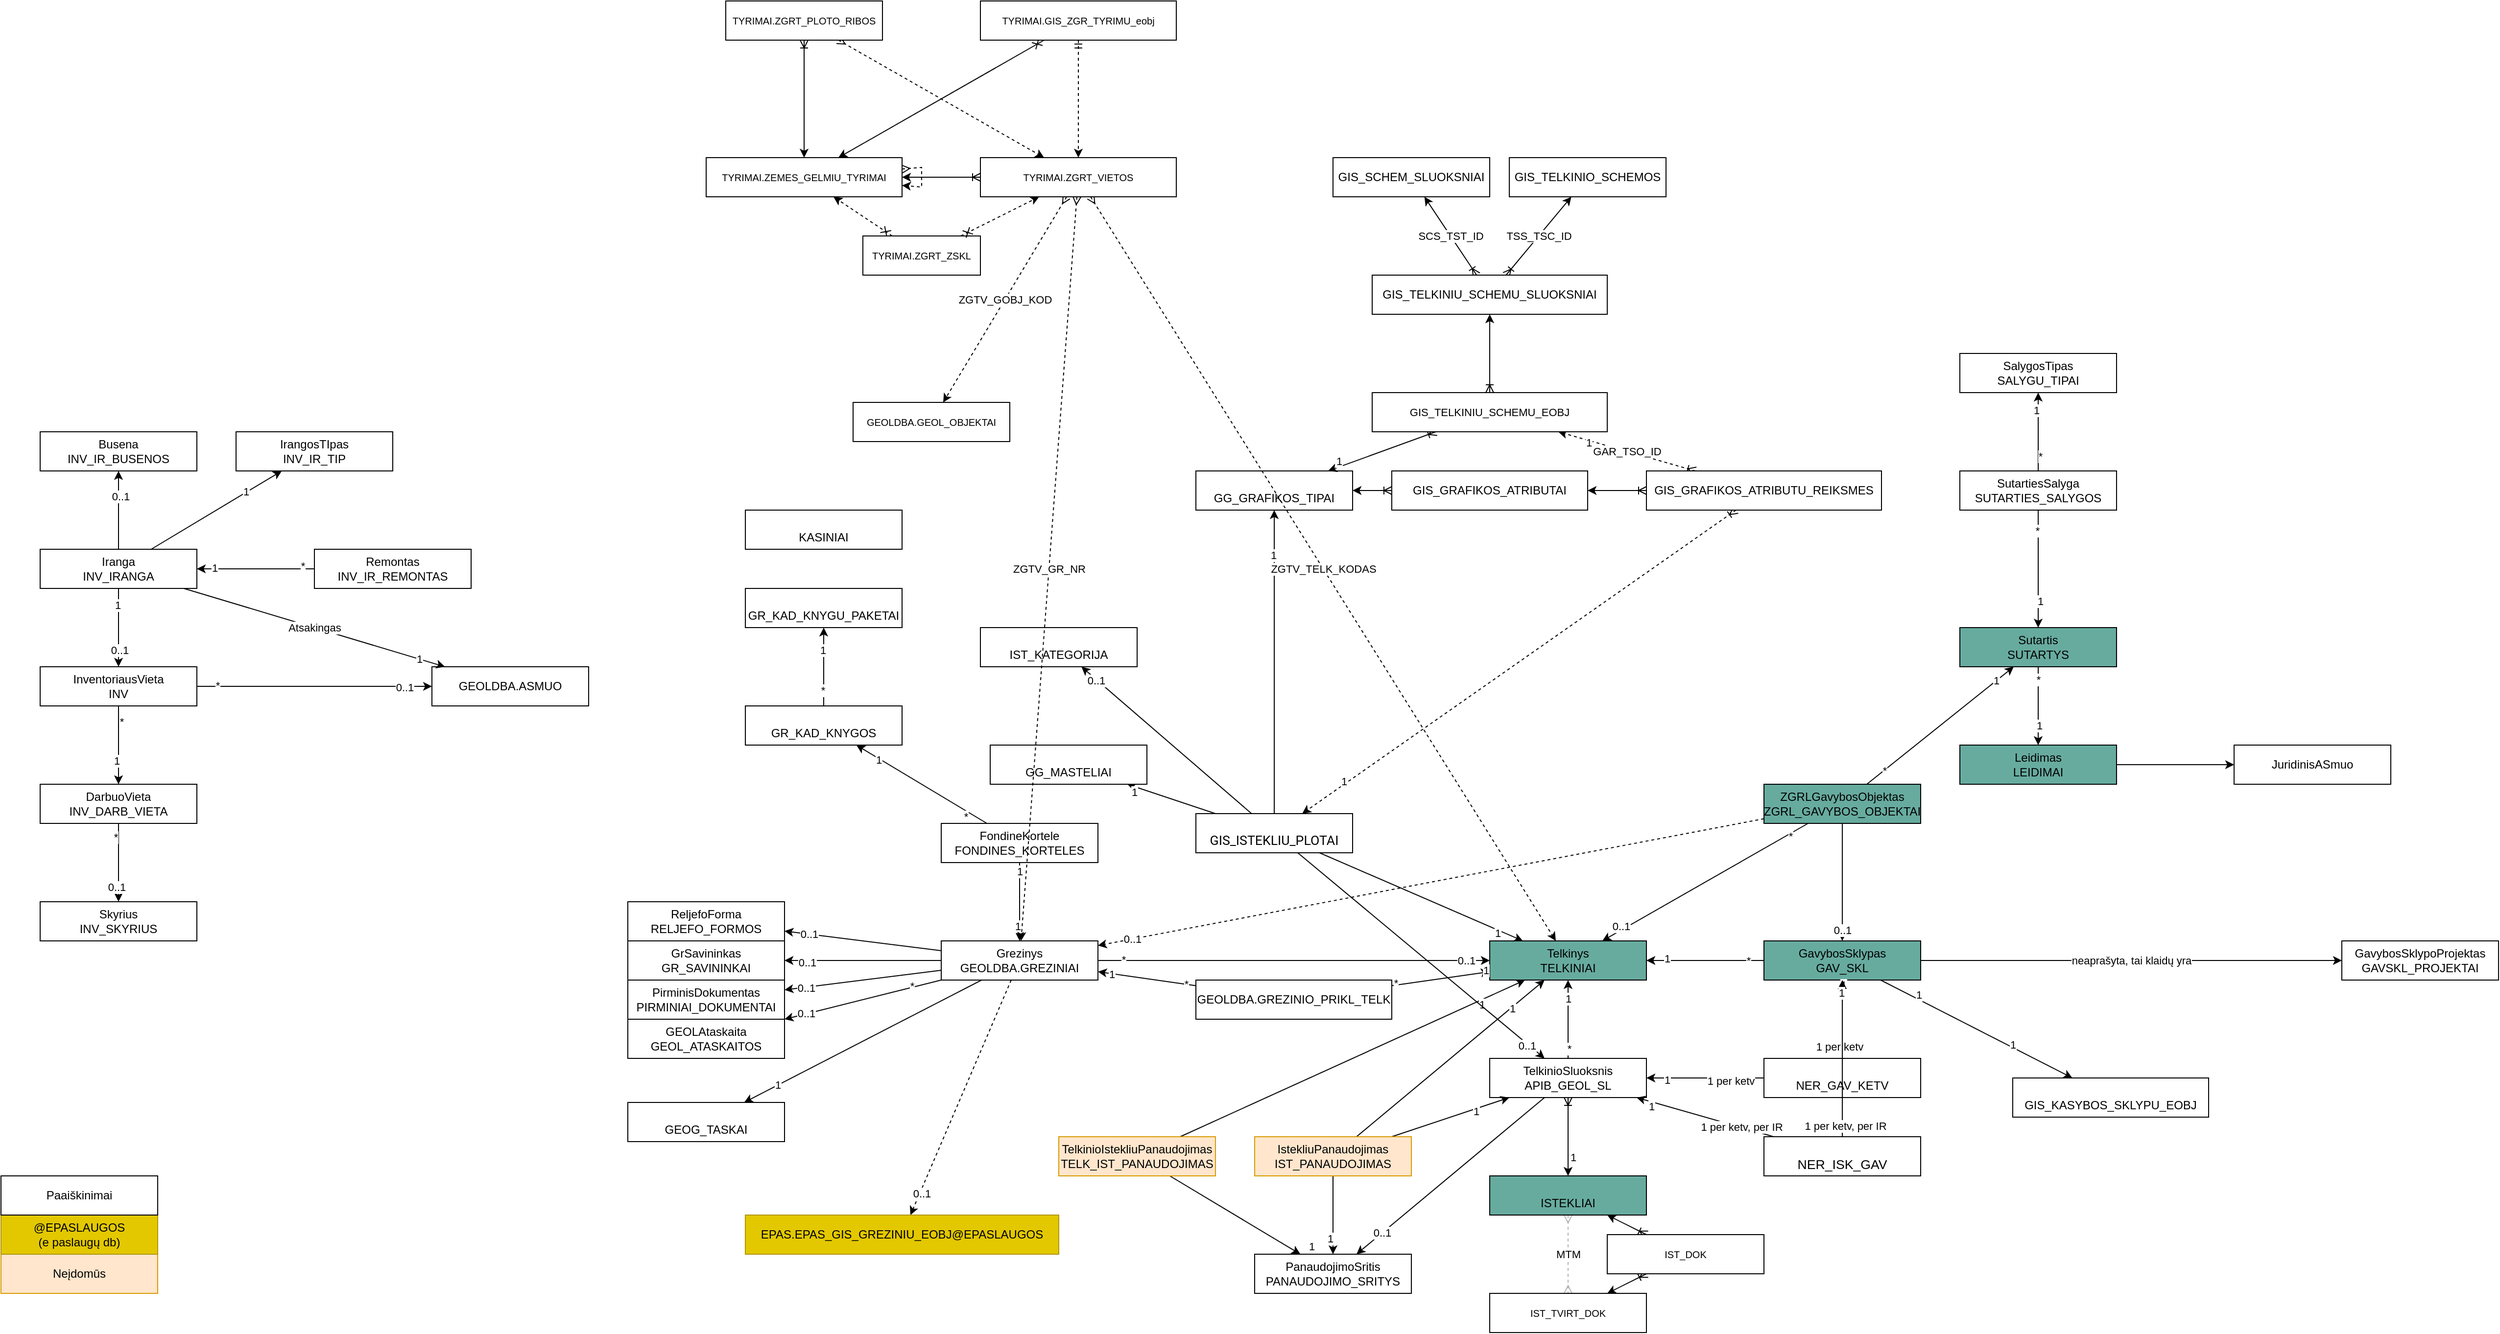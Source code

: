 <mxfile version="22.0.2" type="device" pages="5">
  <diagram id="RJq81odWagGWYMk8DoX-" name="OracleTest">
    <mxGraphModel dx="2659" dy="2013" grid="1" gridSize="10" guides="1" tooltips="1" connect="1" arrows="1" fold="1" page="1" pageScale="1" pageWidth="827" pageHeight="1169" math="0" shadow="0">
      <root>
        <mxCell id="0" />
        <mxCell id="1" parent="0" />
        <mxCell id="C-KEdKk6GMEc_oToRVp4-4" style="rounded=0;orthogonalLoop=1;jettySize=auto;html=1;" parent="1" source="C-KEdKk6GMEc_oToRVp4-1" target="C-KEdKk6GMEc_oToRVp4-3" edge="1">
          <mxGeometry relative="1" as="geometry" />
        </mxCell>
        <mxCell id="C-KEdKk6GMEc_oToRVp4-5" value="1" style="edgeLabel;html=1;align=center;verticalAlign=middle;resizable=0;points=[];" parent="C-KEdKk6GMEc_oToRVp4-4" connectable="0" vertex="1">
          <mxGeometry x="0.66" y="-2" relative="1" as="geometry">
            <mxPoint as="offset" />
          </mxGeometry>
        </mxCell>
        <mxCell id="C-KEdKk6GMEc_oToRVp4-6" value="*" style="edgeLabel;html=1;align=center;verticalAlign=middle;resizable=0;points=[];" parent="C-KEdKk6GMEc_oToRVp4-4" connectable="0" vertex="1">
          <mxGeometry x="-0.732" relative="1" as="geometry">
            <mxPoint as="offset" />
          </mxGeometry>
        </mxCell>
        <mxCell id="JQ7bCeUTvp_JZ_omsq3h-2" style="edgeStyle=none;rounded=0;orthogonalLoop=1;jettySize=auto;html=1;" parent="1" source="C-KEdKk6GMEc_oToRVp4-1" target="JQ7bCeUTvp_JZ_omsq3h-1" edge="1">
          <mxGeometry relative="1" as="geometry" />
        </mxCell>
        <mxCell id="JQ7bCeUTvp_JZ_omsq3h-3" value="1" style="edgeLabel;html=1;align=center;verticalAlign=middle;resizable=0;points=[];" parent="JQ7bCeUTvp_JZ_omsq3h-2" vertex="1" connectable="0">
          <mxGeometry x="0.375" y="3" relative="1" as="geometry">
            <mxPoint x="-1" as="offset" />
          </mxGeometry>
        </mxCell>
        <mxCell id="JQ7bCeUTvp_JZ_omsq3h-4" value="1" style="edgeLabel;html=1;align=center;verticalAlign=middle;resizable=0;points=[];" parent="JQ7bCeUTvp_JZ_omsq3h-2" vertex="1" connectable="0">
          <mxGeometry x="-0.625" y="4" relative="1" as="geometry">
            <mxPoint as="offset" />
          </mxGeometry>
        </mxCell>
        <mxCell id="JQ7bCeUTvp_JZ_omsq3h-6" value="neaprašyta, tai klaidų yra" style="edgeStyle=none;rounded=0;orthogonalLoop=1;jettySize=auto;html=1;" parent="1" source="C-KEdKk6GMEc_oToRVp4-1" target="JQ7bCeUTvp_JZ_omsq3h-5" edge="1">
          <mxGeometry relative="1" as="geometry" />
        </mxCell>
        <mxCell id="C-KEdKk6GMEc_oToRVp4-1" value="GavybosSklypas&lt;br&gt;GAV_SKL" style="rounded=0;whiteSpace=wrap;html=1;fillColor=#67AB9F;" parent="1" vertex="1">
          <mxGeometry x="160" y="360" width="160" height="40" as="geometry" />
        </mxCell>
        <mxCell id="80BzJKnQ0LXaIV1N4she-2" style="edgeStyle=orthogonalEdgeStyle;rounded=0;orthogonalLoop=1;jettySize=auto;html=1;" parent="1" source="C-KEdKk6GMEc_oToRVp4-2" target="80BzJKnQ0LXaIV1N4she-1" edge="1">
          <mxGeometry relative="1" as="geometry" />
        </mxCell>
        <mxCell id="C-KEdKk6GMEc_oToRVp4-2" value="Leidimas&lt;br&gt;LEIDIMAI" style="rounded=0;whiteSpace=wrap;html=1;fillColor=#67AB9F;" parent="1" vertex="1">
          <mxGeometry x="360" y="160" width="160" height="40" as="geometry" />
        </mxCell>
        <mxCell id="C-KEdKk6GMEc_oToRVp4-3" value="Telkinys&lt;br&gt;TELKINIAI" style="rounded=0;whiteSpace=wrap;html=1;fillColor=#67AB9F;" parent="1" vertex="1">
          <mxGeometry x="-120" y="360" width="160" height="40" as="geometry" />
        </mxCell>
        <mxCell id="C-KEdKk6GMEc_oToRVp4-11" style="edgeStyle=none;rounded=0;orthogonalLoop=1;jettySize=auto;html=1;" parent="1" source="C-KEdKk6GMEc_oToRVp4-9" target="C-KEdKk6GMEc_oToRVp4-2" edge="1">
          <mxGeometry relative="1" as="geometry" />
        </mxCell>
        <mxCell id="C-KEdKk6GMEc_oToRVp4-13" value="1" style="edgeLabel;html=1;align=center;verticalAlign=middle;resizable=0;points=[];" parent="C-KEdKk6GMEc_oToRVp4-11" connectable="0" vertex="1">
          <mxGeometry x="0.5" y="1" relative="1" as="geometry">
            <mxPoint as="offset" />
          </mxGeometry>
        </mxCell>
        <mxCell id="C-KEdKk6GMEc_oToRVp4-14" value="*" style="edgeLabel;html=1;align=center;verticalAlign=middle;resizable=0;points=[];" parent="C-KEdKk6GMEc_oToRVp4-11" connectable="0" vertex="1">
          <mxGeometry x="-0.675" relative="1" as="geometry">
            <mxPoint as="offset" />
          </mxGeometry>
        </mxCell>
        <mxCell id="C-KEdKk6GMEc_oToRVp4-9" value="Sutartis&lt;br&gt;SUTARTYS" style="rounded=0;whiteSpace=wrap;html=1;fillColor=#67AB9F;" parent="1" vertex="1">
          <mxGeometry x="360" y="40" width="160" height="40" as="geometry" />
        </mxCell>
        <mxCell id="k0cfhVS9JutZBm37WCGS-2" style="edgeStyle=none;rounded=0;orthogonalLoop=1;jettySize=auto;html=1;" parent="1" source="k0cfhVS9JutZBm37WCGS-1" target="C-KEdKk6GMEc_oToRVp4-9" edge="1">
          <mxGeometry relative="1" as="geometry" />
        </mxCell>
        <mxCell id="k0cfhVS9JutZBm37WCGS-3" value="1" style="edgeLabel;html=1;align=center;verticalAlign=middle;resizable=0;points=[];" parent="k0cfhVS9JutZBm37WCGS-2" connectable="0" vertex="1">
          <mxGeometry x="0.55" y="2" relative="1" as="geometry">
            <mxPoint as="offset" />
          </mxGeometry>
        </mxCell>
        <mxCell id="k0cfhVS9JutZBm37WCGS-4" value="*" style="edgeLabel;html=1;align=center;verticalAlign=middle;resizable=0;points=[];" parent="k0cfhVS9JutZBm37WCGS-2" connectable="0" vertex="1">
          <mxGeometry x="-0.65" y="-1" relative="1" as="geometry">
            <mxPoint as="offset" />
          </mxGeometry>
        </mxCell>
        <mxCell id="k0cfhVS9JutZBm37WCGS-5" style="edgeStyle=none;rounded=0;orthogonalLoop=1;jettySize=auto;html=1;" parent="1" source="k0cfhVS9JutZBm37WCGS-1" target="k0cfhVS9JutZBm37WCGS-6" edge="1">
          <mxGeometry relative="1" as="geometry">
            <mxPoint x="420" y="-70" as="targetPoint" />
          </mxGeometry>
        </mxCell>
        <mxCell id="k0cfhVS9JutZBm37WCGS-7" value="1" style="edgeLabel;html=1;align=center;verticalAlign=middle;resizable=0;points=[];" parent="k0cfhVS9JutZBm37WCGS-5" connectable="0" vertex="1">
          <mxGeometry x="0.55" y="2" relative="1" as="geometry">
            <mxPoint as="offset" />
          </mxGeometry>
        </mxCell>
        <mxCell id="WRcN8pxLSRmsKTQpNNSF-1" value="*" style="edgeLabel;html=1;align=center;verticalAlign=middle;resizable=0;points=[];" parent="k0cfhVS9JutZBm37WCGS-5" vertex="1" connectable="0">
          <mxGeometry x="-0.625" y="-2" relative="1" as="geometry">
            <mxPoint as="offset" />
          </mxGeometry>
        </mxCell>
        <mxCell id="k0cfhVS9JutZBm37WCGS-1" value="SutartiesSalyga&lt;br&gt;SUTARTIES_SALYGOS" style="rounded=0;whiteSpace=wrap;html=1;" parent="1" vertex="1">
          <mxGeometry x="360" y="-120" width="160" height="40" as="geometry" />
        </mxCell>
        <mxCell id="k0cfhVS9JutZBm37WCGS-6" value="SalygosTipas&lt;br&gt;SALYGU_TIPAI" style="rounded=0;whiteSpace=wrap;html=1;" parent="1" vertex="1">
          <mxGeometry x="360" y="-240" width="160" height="40" as="geometry" />
        </mxCell>
        <mxCell id="XHIUvdPmWeHCvprRNNJV-2" style="rounded=0;orthogonalLoop=1;jettySize=auto;html=1;" parent="1" source="XHIUvdPmWeHCvprRNNJV-1" target="C-KEdKk6GMEc_oToRVp4-9" edge="1">
          <mxGeometry relative="1" as="geometry" />
        </mxCell>
        <mxCell id="XHIUvdPmWeHCvprRNNJV-3" value="1" style="edgeLabel;html=1;align=center;verticalAlign=middle;resizable=0;points=[];" parent="XHIUvdPmWeHCvprRNNJV-2" vertex="1" connectable="0">
          <mxGeometry x="0.763" y="1" relative="1" as="geometry">
            <mxPoint as="offset" />
          </mxGeometry>
        </mxCell>
        <mxCell id="En-ruGVUR-2Z8nilQ0Ws-5" value="*" style="edgeLabel;html=1;align=center;verticalAlign=middle;resizable=0;points=[];" parent="XHIUvdPmWeHCvprRNNJV-2" vertex="1" connectable="0">
          <mxGeometry x="-0.762" relative="1" as="geometry">
            <mxPoint as="offset" />
          </mxGeometry>
        </mxCell>
        <mxCell id="XHIUvdPmWeHCvprRNNJV-4" style="edgeStyle=none;rounded=0;orthogonalLoop=1;jettySize=auto;html=1;" parent="1" source="XHIUvdPmWeHCvprRNNJV-1" target="C-KEdKk6GMEc_oToRVp4-1" edge="1">
          <mxGeometry relative="1" as="geometry" />
        </mxCell>
        <mxCell id="XHIUvdPmWeHCvprRNNJV-5" value="0..1" style="edgeLabel;html=1;align=center;verticalAlign=middle;resizable=0;points=[];" parent="XHIUvdPmWeHCvprRNNJV-4" vertex="1" connectable="0">
          <mxGeometry x="0.813" relative="1" as="geometry">
            <mxPoint as="offset" />
          </mxGeometry>
        </mxCell>
        <mxCell id="XHIUvdPmWeHCvprRNNJV-6" style="edgeStyle=none;rounded=0;orthogonalLoop=1;jettySize=auto;html=1;" parent="1" source="XHIUvdPmWeHCvprRNNJV-1" target="C-KEdKk6GMEc_oToRVp4-3" edge="1">
          <mxGeometry relative="1" as="geometry" />
        </mxCell>
        <mxCell id="XHIUvdPmWeHCvprRNNJV-7" value="0..1" style="edgeLabel;html=1;align=center;verticalAlign=middle;resizable=0;points=[];" parent="XHIUvdPmWeHCvprRNNJV-6" vertex="1" connectable="0">
          <mxGeometry x="0.808" y="-4" relative="1" as="geometry">
            <mxPoint as="offset" />
          </mxGeometry>
        </mxCell>
        <mxCell id="En-ruGVUR-2Z8nilQ0Ws-4" value="*" style="edgeLabel;html=1;align=center;verticalAlign=middle;resizable=0;points=[];" parent="XHIUvdPmWeHCvprRNNJV-6" vertex="1" connectable="0">
          <mxGeometry x="-0.82" y="2" relative="1" as="geometry">
            <mxPoint as="offset" />
          </mxGeometry>
        </mxCell>
        <mxCell id="PvTM-O65Go6LTVa5dPSG-11" style="edgeStyle=none;rounded=0;orthogonalLoop=1;jettySize=auto;html=1;dashed=1;" parent="1" source="XHIUvdPmWeHCvprRNNJV-1" target="J52NK-qb6-ao-AbenTiG-1" edge="1">
          <mxGeometry relative="1" as="geometry" />
        </mxCell>
        <mxCell id="PvTM-O65Go6LTVa5dPSG-12" value="0..1" style="edgeLabel;html=1;align=center;verticalAlign=middle;resizable=0;points=[];" parent="PvTM-O65Go6LTVa5dPSG-11" vertex="1" connectable="0">
          <mxGeometry x="0.897" relative="1" as="geometry">
            <mxPoint as="offset" />
          </mxGeometry>
        </mxCell>
        <mxCell id="XHIUvdPmWeHCvprRNNJV-1" value="ZGRLGavybosObjektas&lt;br&gt;ZGRL_GAVYBOS_OBJEKTAI" style="rounded=0;whiteSpace=wrap;html=1;fillColor=#67AB9F;" parent="1" vertex="1">
          <mxGeometry x="160" y="200" width="160" height="40" as="geometry" />
        </mxCell>
        <mxCell id="En-ruGVUR-2Z8nilQ0Ws-14" value="PanaudojimoSritis&lt;br&gt;PANAUDOJIMO_SRITYS" style="rounded=0;whiteSpace=wrap;html=1;" parent="1" vertex="1">
          <mxGeometry x="-360" y="680" width="160" height="40" as="geometry" />
        </mxCell>
        <mxCell id="En-ruGVUR-2Z8nilQ0Ws-19" style="edgeStyle=none;rounded=0;orthogonalLoop=1;jettySize=auto;html=1;" parent="1" source="En-ruGVUR-2Z8nilQ0Ws-18" target="C-KEdKk6GMEc_oToRVp4-3" edge="1">
          <mxGeometry relative="1" as="geometry" />
        </mxCell>
        <mxCell id="En-ruGVUR-2Z8nilQ0Ws-20" value="1" style="edgeLabel;html=1;align=center;verticalAlign=middle;resizable=0;points=[];" parent="En-ruGVUR-2Z8nilQ0Ws-19" vertex="1" connectable="0">
          <mxGeometry x="0.941" relative="1" as="geometry">
            <mxPoint y="16" as="offset" />
          </mxGeometry>
        </mxCell>
        <mxCell id="PvTM-O65Go6LTVa5dPSG-13" value="*" style="edgeLabel;html=1;align=center;verticalAlign=middle;resizable=0;points=[];" parent="En-ruGVUR-2Z8nilQ0Ws-19" vertex="1" connectable="0">
          <mxGeometry x="-0.738" y="-1" relative="1" as="geometry">
            <mxPoint as="offset" />
          </mxGeometry>
        </mxCell>
        <mxCell id="En-ruGVUR-2Z8nilQ0Ws-21" style="edgeStyle=none;rounded=0;orthogonalLoop=1;jettySize=auto;html=1;" parent="1" source="En-ruGVUR-2Z8nilQ0Ws-18" target="En-ruGVUR-2Z8nilQ0Ws-14" edge="1">
          <mxGeometry relative="1" as="geometry" />
        </mxCell>
        <mxCell id="En-ruGVUR-2Z8nilQ0Ws-22" value="0..1" style="edgeLabel;html=1;align=center;verticalAlign=middle;resizable=0;points=[];" parent="En-ruGVUR-2Z8nilQ0Ws-21" vertex="1" connectable="0">
          <mxGeometry x="0.73" y="-1" relative="1" as="geometry">
            <mxPoint as="offset" />
          </mxGeometry>
        </mxCell>
        <mxCell id="AtK7Ho86W4Agwor8T8OV-2" style="rounded=0;orthogonalLoop=1;jettySize=auto;html=1;startArrow=ERoneToMany;startFill=0;" parent="1" source="En-ruGVUR-2Z8nilQ0Ws-18" target="AtK7Ho86W4Agwor8T8OV-1" edge="1">
          <mxGeometry relative="1" as="geometry" />
        </mxCell>
        <mxCell id="AtK7Ho86W4Agwor8T8OV-3" value="1" style="edgeLabel;html=1;align=center;verticalAlign=middle;resizable=0;points=[];" parent="AtK7Ho86W4Agwor8T8OV-2" vertex="1" connectable="0">
          <mxGeometry x="0.518" y="5" relative="1" as="geometry">
            <mxPoint as="offset" />
          </mxGeometry>
        </mxCell>
        <mxCell id="En-ruGVUR-2Z8nilQ0Ws-18" value="TelkinioSluoksnis&lt;br&gt;APIB_GEOL_SL" style="rounded=0;whiteSpace=wrap;html=1;" parent="1" vertex="1">
          <mxGeometry x="-120" y="480" width="160" height="40" as="geometry" />
        </mxCell>
        <mxCell id="En-ruGVUR-2Z8nilQ0Ws-24" style="edgeStyle=none;rounded=0;orthogonalLoop=1;jettySize=auto;html=1;" parent="1" source="En-ruGVUR-2Z8nilQ0Ws-23" target="En-ruGVUR-2Z8nilQ0Ws-14" edge="1">
          <mxGeometry relative="1" as="geometry" />
        </mxCell>
        <mxCell id="En-ruGVUR-2Z8nilQ0Ws-27" value="1" style="edgeLabel;html=1;align=center;verticalAlign=middle;resizable=0;points=[];" parent="En-ruGVUR-2Z8nilQ0Ws-24" vertex="1" connectable="0">
          <mxGeometry x="0.425" y="-1" relative="1" as="geometry">
            <mxPoint x="50" y="14" as="offset" />
          </mxGeometry>
        </mxCell>
        <mxCell id="En-ruGVUR-2Z8nilQ0Ws-25" style="edgeStyle=none;rounded=0;orthogonalLoop=1;jettySize=auto;html=1;" parent="1" source="En-ruGVUR-2Z8nilQ0Ws-23" target="C-KEdKk6GMEc_oToRVp4-3" edge="1">
          <mxGeometry relative="1" as="geometry" />
        </mxCell>
        <mxCell id="En-ruGVUR-2Z8nilQ0Ws-26" value="1" style="edgeLabel;html=1;align=center;verticalAlign=middle;resizable=0;points=[];" parent="En-ruGVUR-2Z8nilQ0Ws-25" vertex="1" connectable="0">
          <mxGeometry x="0.741" y="-4" relative="1" as="geometry">
            <mxPoint as="offset" />
          </mxGeometry>
        </mxCell>
        <mxCell id="En-ruGVUR-2Z8nilQ0Ws-23" value="TelkinioIstekliuPanaudojimas&lt;br&gt;TELK_IST_PANAUDOJIMAS" style="rounded=0;whiteSpace=wrap;html=1;fillColor=#ffe6cc;strokeColor=#d79b00;" parent="1" vertex="1">
          <mxGeometry x="-560" y="560" width="160" height="40" as="geometry" />
        </mxCell>
        <mxCell id="En-ruGVUR-2Z8nilQ0Ws-29" style="edgeStyle=none;rounded=0;orthogonalLoop=1;jettySize=auto;html=1;" parent="1" source="En-ruGVUR-2Z8nilQ0Ws-28" target="C-KEdKk6GMEc_oToRVp4-3" edge="1">
          <mxGeometry relative="1" as="geometry" />
        </mxCell>
        <mxCell id="En-ruGVUR-2Z8nilQ0Ws-30" value="1" style="edgeLabel;html=1;align=center;verticalAlign=middle;resizable=0;points=[];" parent="En-ruGVUR-2Z8nilQ0Ws-29" vertex="1" connectable="0">
          <mxGeometry x="0.644" y="-1" relative="1" as="geometry">
            <mxPoint as="offset" />
          </mxGeometry>
        </mxCell>
        <mxCell id="En-ruGVUR-2Z8nilQ0Ws-33" style="edgeStyle=none;rounded=0;orthogonalLoop=1;jettySize=auto;html=1;" parent="1" source="En-ruGVUR-2Z8nilQ0Ws-28" target="En-ruGVUR-2Z8nilQ0Ws-14" edge="1">
          <mxGeometry relative="1" as="geometry" />
        </mxCell>
        <mxCell id="En-ruGVUR-2Z8nilQ0Ws-34" value="1" style="edgeLabel;html=1;align=center;verticalAlign=middle;resizable=0;points=[];" parent="En-ruGVUR-2Z8nilQ0Ws-33" vertex="1" connectable="0">
          <mxGeometry x="0.695" y="-3" relative="1" as="geometry">
            <mxPoint y="-4" as="offset" />
          </mxGeometry>
        </mxCell>
        <mxCell id="En-ruGVUR-2Z8nilQ0Ws-38" style="edgeStyle=none;rounded=0;orthogonalLoop=1;jettySize=auto;html=1;" parent="1" source="En-ruGVUR-2Z8nilQ0Ws-28" target="En-ruGVUR-2Z8nilQ0Ws-18" edge="1">
          <mxGeometry relative="1" as="geometry" />
        </mxCell>
        <mxCell id="En-ruGVUR-2Z8nilQ0Ws-39" value="1" style="edgeLabel;html=1;align=center;verticalAlign=middle;resizable=0;points=[];" parent="En-ruGVUR-2Z8nilQ0Ws-38" vertex="1" connectable="0">
          <mxGeometry x="0.425" y="-2" relative="1" as="geometry">
            <mxPoint as="offset" />
          </mxGeometry>
        </mxCell>
        <mxCell id="En-ruGVUR-2Z8nilQ0Ws-28" value="IstekliuPanaudojimas&lt;br&gt;IST_PANAUDOJIMAS" style="rounded=0;whiteSpace=wrap;html=1;fillColor=#ffe6cc;strokeColor=#d79b00;" parent="1" vertex="1">
          <mxGeometry x="-360" y="560" width="160" height="40" as="geometry" />
        </mxCell>
        <mxCell id="JQ7bCeUTvp_JZ_omsq3h-1" value="&lt;br&gt;GIS_KASYBOS_SKLYPU_EOBJ" style="rounded=0;whiteSpace=wrap;html=1;" parent="1" vertex="1">
          <mxGeometry x="414" y="500" width="200" height="40" as="geometry" />
        </mxCell>
        <mxCell id="JQ7bCeUTvp_JZ_omsq3h-5" value="GavybosSklypoProjektas&lt;br&gt;GAVSKL_PROJEKTAI" style="rounded=0;whiteSpace=wrap;html=1;" parent="1" vertex="1">
          <mxGeometry x="750" y="360" width="160" height="40" as="geometry" />
        </mxCell>
        <mxCell id="J52NK-qb6-ao-AbenTiG-16" style="edgeStyle=none;rounded=0;orthogonalLoop=1;jettySize=auto;html=1;" parent="1" source="J52NK-qb6-ao-AbenTiG-1" target="J52NK-qb6-ao-AbenTiG-15" edge="1">
          <mxGeometry relative="1" as="geometry" />
        </mxCell>
        <mxCell id="J52NK-qb6-ao-AbenTiG-17" value="0..1" style="edgeLabel;html=1;align=center;verticalAlign=middle;resizable=0;points=[];" parent="J52NK-qb6-ao-AbenTiG-16" vertex="1" connectable="0">
          <mxGeometry x="0.727" y="-1" relative="1" as="geometry">
            <mxPoint as="offset" />
          </mxGeometry>
        </mxCell>
        <mxCell id="J52NK-qb6-ao-AbenTiG-37" value="*" style="edgeLabel;html=1;align=center;verticalAlign=middle;resizable=0;points=[];" parent="J52NK-qb6-ao-AbenTiG-16" vertex="1" connectable="0">
          <mxGeometry x="-0.625" y="-2" relative="1" as="geometry">
            <mxPoint as="offset" />
          </mxGeometry>
        </mxCell>
        <mxCell id="J52NK-qb6-ao-AbenTiG-26" style="edgeStyle=none;rounded=0;orthogonalLoop=1;jettySize=auto;html=1;" parent="1" source="J52NK-qb6-ao-AbenTiG-1" target="J52NK-qb6-ao-AbenTiG-25" edge="1">
          <mxGeometry relative="1" as="geometry" />
        </mxCell>
        <mxCell id="J52NK-qb6-ao-AbenTiG-27" value="1" style="edgeLabel;html=1;align=center;verticalAlign=middle;resizable=0;points=[];" parent="J52NK-qb6-ao-AbenTiG-26" vertex="1" connectable="0">
          <mxGeometry x="0.715" y="-1" relative="1" as="geometry">
            <mxPoint as="offset" />
          </mxGeometry>
        </mxCell>
        <mxCell id="J52NK-qb6-ao-AbenTiG-29" style="edgeStyle=none;rounded=0;orthogonalLoop=1;jettySize=auto;html=1;" parent="1" source="J52NK-qb6-ao-AbenTiG-1" target="J52NK-qb6-ao-AbenTiG-28" edge="1">
          <mxGeometry relative="1" as="geometry" />
        </mxCell>
        <mxCell id="J52NK-qb6-ao-AbenTiG-30" value="0..1" style="edgeLabel;html=1;align=center;verticalAlign=middle;resizable=0;points=[];" parent="J52NK-qb6-ao-AbenTiG-29" vertex="1" connectable="0">
          <mxGeometry x="0.694" relative="1" as="geometry">
            <mxPoint as="offset" />
          </mxGeometry>
        </mxCell>
        <mxCell id="J52NK-qb6-ao-AbenTiG-32" style="edgeStyle=none;rounded=0;orthogonalLoop=1;jettySize=auto;html=1;" parent="1" source="J52NK-qb6-ao-AbenTiG-1" target="J52NK-qb6-ao-AbenTiG-31" edge="1">
          <mxGeometry relative="1" as="geometry" />
        </mxCell>
        <mxCell id="J52NK-qb6-ao-AbenTiG-33" value="0..1" style="edgeLabel;html=1;align=center;verticalAlign=middle;resizable=0;points=[];" parent="J52NK-qb6-ao-AbenTiG-32" vertex="1" connectable="0">
          <mxGeometry x="0.713" y="2" relative="1" as="geometry">
            <mxPoint as="offset" />
          </mxGeometry>
        </mxCell>
        <mxCell id="J52NK-qb6-ao-AbenTiG-35" style="edgeStyle=none;rounded=0;orthogonalLoop=1;jettySize=auto;html=1;" parent="1" source="J52NK-qb6-ao-AbenTiG-1" target="J52NK-qb6-ao-AbenTiG-34" edge="1">
          <mxGeometry relative="1" as="geometry" />
        </mxCell>
        <mxCell id="J52NK-qb6-ao-AbenTiG-36" value="0..1" style="edgeLabel;html=1;align=center;verticalAlign=middle;resizable=0;points=[];" parent="J52NK-qb6-ao-AbenTiG-35" vertex="1" connectable="0">
          <mxGeometry x="0.726" y="1" relative="1" as="geometry">
            <mxPoint as="offset" />
          </mxGeometry>
        </mxCell>
        <mxCell id="J52NK-qb6-ao-AbenTiG-38" style="edgeStyle=none;rounded=0;orthogonalLoop=1;jettySize=auto;html=1;" parent="1" source="J52NK-qb6-ao-AbenTiG-1" target="C-KEdKk6GMEc_oToRVp4-3" edge="1">
          <mxGeometry relative="1" as="geometry" />
        </mxCell>
        <mxCell id="J52NK-qb6-ao-AbenTiG-39" value="0..1" style="edgeLabel;html=1;align=center;verticalAlign=middle;resizable=0;points=[];" parent="J52NK-qb6-ao-AbenTiG-38" vertex="1" connectable="0">
          <mxGeometry x="0.88" relative="1" as="geometry">
            <mxPoint as="offset" />
          </mxGeometry>
        </mxCell>
        <mxCell id="J52NK-qb6-ao-AbenTiG-40" value="*" style="edgeLabel;html=1;align=center;verticalAlign=middle;resizable=0;points=[];" parent="J52NK-qb6-ao-AbenTiG-38" vertex="1" connectable="0">
          <mxGeometry x="-0.87" y="1" relative="1" as="geometry">
            <mxPoint as="offset" />
          </mxGeometry>
        </mxCell>
        <mxCell id="4p9sx1P8RKTgf1EZ6Ca8-3" style="rounded=0;orthogonalLoop=1;jettySize=auto;html=1;dashed=1;" parent="1" source="J52NK-qb6-ao-AbenTiG-1" target="4p9sx1P8RKTgf1EZ6Ca8-1" edge="1">
          <mxGeometry relative="1" as="geometry" />
        </mxCell>
        <mxCell id="4p9sx1P8RKTgf1EZ6Ca8-4" value="0..1" style="edgeLabel;html=1;align=center;verticalAlign=middle;resizable=0;points=[];" parent="4p9sx1P8RKTgf1EZ6Ca8-3" vertex="1" connectable="0">
          <mxGeometry x="0.806" y="1" relative="1" as="geometry">
            <mxPoint as="offset" />
          </mxGeometry>
        </mxCell>
        <mxCell id="J52NK-qb6-ao-AbenTiG-1" value="Grezinys&lt;br&gt;GEOLDBA.GREZINIAI" style="rounded=0;whiteSpace=wrap;html=1;" parent="1" vertex="1">
          <mxGeometry x="-680" y="360" width="160" height="40" as="geometry" />
        </mxCell>
        <mxCell id="J52NK-qb6-ao-AbenTiG-3" style="rounded=0;orthogonalLoop=1;jettySize=auto;html=1;" parent="1" source="J52NK-qb6-ao-AbenTiG-2" target="J52NK-qb6-ao-AbenTiG-1" edge="1">
          <mxGeometry relative="1" as="geometry" />
        </mxCell>
        <mxCell id="J52NK-qb6-ao-AbenTiG-4" value="1" style="edgeLabel;html=1;align=center;verticalAlign=middle;resizable=0;points=[];" parent="J52NK-qb6-ao-AbenTiG-3" vertex="1" connectable="0">
          <mxGeometry x="0.615" y="-2" relative="1" as="geometry">
            <mxPoint as="offset" />
          </mxGeometry>
        </mxCell>
        <mxCell id="J52NK-qb6-ao-AbenTiG-5" value="1" style="edgeLabel;html=1;align=center;verticalAlign=middle;resizable=0;points=[];" parent="J52NK-qb6-ao-AbenTiG-3" vertex="1" connectable="0">
          <mxGeometry x="-0.783" relative="1" as="geometry">
            <mxPoint as="offset" />
          </mxGeometry>
        </mxCell>
        <mxCell id="J52NK-qb6-ao-AbenTiG-8" style="edgeStyle=none;rounded=0;orthogonalLoop=1;jettySize=auto;html=1;" parent="1" source="J52NK-qb6-ao-AbenTiG-2" target="J52NK-qb6-ao-AbenTiG-7" edge="1">
          <mxGeometry relative="1" as="geometry" />
        </mxCell>
        <mxCell id="J52NK-qb6-ao-AbenTiG-9" value="1" style="edgeLabel;html=1;align=center;verticalAlign=middle;resizable=0;points=[];" parent="J52NK-qb6-ao-AbenTiG-8" vertex="1" connectable="0">
          <mxGeometry x="0.659" y="1" relative="1" as="geometry">
            <mxPoint as="offset" />
          </mxGeometry>
        </mxCell>
        <mxCell id="J52NK-qb6-ao-AbenTiG-14" value="*" style="edgeLabel;html=1;align=center;verticalAlign=middle;resizable=0;points=[];" parent="J52NK-qb6-ao-AbenTiG-8" vertex="1" connectable="0">
          <mxGeometry x="-0.71" y="5" relative="1" as="geometry">
            <mxPoint as="offset" />
          </mxGeometry>
        </mxCell>
        <mxCell id="J52NK-qb6-ao-AbenTiG-2" value="FondineKortele&lt;br&gt;FONDINES_KORTELES" style="rounded=0;whiteSpace=wrap;html=1;" parent="1" vertex="1">
          <mxGeometry x="-680" y="240" width="160" height="40" as="geometry" />
        </mxCell>
        <mxCell id="J52NK-qb6-ao-AbenTiG-11" style="edgeStyle=none;rounded=0;orthogonalLoop=1;jettySize=auto;html=1;" parent="1" source="J52NK-qb6-ao-AbenTiG-7" target="J52NK-qb6-ao-AbenTiG-10" edge="1">
          <mxGeometry relative="1" as="geometry" />
        </mxCell>
        <mxCell id="J52NK-qb6-ao-AbenTiG-12" value="1" style="edgeLabel;html=1;align=center;verticalAlign=middle;resizable=0;points=[];" parent="J52NK-qb6-ao-AbenTiG-11" vertex="1" connectable="0">
          <mxGeometry x="0.43" y="1" relative="1" as="geometry">
            <mxPoint as="offset" />
          </mxGeometry>
        </mxCell>
        <mxCell id="J52NK-qb6-ao-AbenTiG-13" value="*" style="edgeLabel;html=1;align=center;verticalAlign=middle;resizable=0;points=[];" parent="J52NK-qb6-ao-AbenTiG-11" vertex="1" connectable="0">
          <mxGeometry x="-0.598" y="1" relative="1" as="geometry">
            <mxPoint as="offset" />
          </mxGeometry>
        </mxCell>
        <mxCell id="J52NK-qb6-ao-AbenTiG-7" value="&lt;br&gt;GR_KAD_KNYGOS" style="rounded=0;whiteSpace=wrap;html=1;" parent="1" vertex="1">
          <mxGeometry x="-880" y="120" width="160" height="40" as="geometry" />
        </mxCell>
        <mxCell id="J52NK-qb6-ao-AbenTiG-10" value="&lt;br&gt;GR_KAD_KNYGU_PAKETAI" style="rounded=0;whiteSpace=wrap;html=1;" parent="1" vertex="1">
          <mxGeometry x="-880" width="160" height="40" as="geometry" />
        </mxCell>
        <mxCell id="J52NK-qb6-ao-AbenTiG-15" value="GEOLAtaskaita&lt;br&gt;GEOL_ATASKAITOS" style="rounded=0;whiteSpace=wrap;html=1;" parent="1" vertex="1">
          <mxGeometry x="-1000" y="440" width="160" height="40" as="geometry" />
        </mxCell>
        <mxCell id="J52NK-qb6-ao-AbenTiG-19" style="edgeStyle=none;rounded=0;orthogonalLoop=1;jettySize=auto;html=1;" parent="1" source="J52NK-qb6-ao-AbenTiG-18" target="J52NK-qb6-ao-AbenTiG-1" edge="1">
          <mxGeometry relative="1" as="geometry" />
        </mxCell>
        <mxCell id="J52NK-qb6-ao-AbenTiG-20" value="*" style="edgeLabel;html=1;align=center;verticalAlign=middle;resizable=0;points=[];" parent="J52NK-qb6-ao-AbenTiG-19" vertex="1" connectable="0">
          <mxGeometry x="-0.794" relative="1" as="geometry">
            <mxPoint as="offset" />
          </mxGeometry>
        </mxCell>
        <mxCell id="J52NK-qb6-ao-AbenTiG-21" value="1" style="edgeLabel;html=1;align=center;verticalAlign=middle;resizable=0;points=[];" parent="J52NK-qb6-ao-AbenTiG-19" vertex="1" connectable="0">
          <mxGeometry x="0.724" relative="1" as="geometry">
            <mxPoint as="offset" />
          </mxGeometry>
        </mxCell>
        <mxCell id="J52NK-qb6-ao-AbenTiG-22" style="edgeStyle=none;rounded=0;orthogonalLoop=1;jettySize=auto;html=1;" parent="1" source="J52NK-qb6-ao-AbenTiG-18" target="C-KEdKk6GMEc_oToRVp4-3" edge="1">
          <mxGeometry relative="1" as="geometry" />
        </mxCell>
        <mxCell id="J52NK-qb6-ao-AbenTiG-23" value="1" style="edgeLabel;html=1;align=center;verticalAlign=middle;resizable=0;points=[];" parent="J52NK-qb6-ao-AbenTiG-22" vertex="1" connectable="0">
          <mxGeometry x="0.921" y="2" relative="1" as="geometry">
            <mxPoint as="offset" />
          </mxGeometry>
        </mxCell>
        <mxCell id="J52NK-qb6-ao-AbenTiG-24" value="*" style="edgeLabel;html=1;align=center;verticalAlign=middle;resizable=0;points=[];" parent="J52NK-qb6-ao-AbenTiG-22" vertex="1" connectable="0">
          <mxGeometry x="-0.92" y="2" relative="1" as="geometry">
            <mxPoint as="offset" />
          </mxGeometry>
        </mxCell>
        <mxCell id="J52NK-qb6-ao-AbenTiG-18" value="GEOLDBA.GREZINIO_PRIKL_TELK" style="rounded=0;whiteSpace=wrap;html=1;" parent="1" vertex="1">
          <mxGeometry x="-420" y="400" width="200" height="40" as="geometry" />
        </mxCell>
        <mxCell id="J52NK-qb6-ao-AbenTiG-25" value="&lt;br&gt;GEOG_TASKAI" style="rounded=0;whiteSpace=wrap;html=1;" parent="1" vertex="1">
          <mxGeometry x="-1000" y="525" width="160" height="40" as="geometry" />
        </mxCell>
        <mxCell id="J52NK-qb6-ao-AbenTiG-28" value="ReljefoForma&lt;br&gt;RELJEFO_FORMOS" style="rounded=0;whiteSpace=wrap;html=1;" parent="1" vertex="1">
          <mxGeometry x="-1000" y="320" width="160" height="40" as="geometry" />
        </mxCell>
        <mxCell id="J52NK-qb6-ao-AbenTiG-31" value="GrSavininkas&lt;br&gt;GR_SAVININKAI" style="rounded=0;whiteSpace=wrap;html=1;" parent="1" vertex="1">
          <mxGeometry x="-1000" y="360" width="160" height="40" as="geometry" />
        </mxCell>
        <mxCell id="J52NK-qb6-ao-AbenTiG-34" value="PirminisDokumentas&lt;br&gt;PIRMINIAI_DOKUMENTAI" style="rounded=0;whiteSpace=wrap;html=1;" parent="1" vertex="1">
          <mxGeometry x="-1000" y="400" width="160" height="40" as="geometry" />
        </mxCell>
        <mxCell id="PvTM-O65Go6LTVa5dPSG-3" style="rounded=0;orthogonalLoop=1;jettySize=auto;html=1;" parent="1" source="PvTM-O65Go6LTVa5dPSG-2" target="C-KEdKk6GMEc_oToRVp4-1" edge="1">
          <mxGeometry relative="1" as="geometry" />
        </mxCell>
        <mxCell id="PvTM-O65Go6LTVa5dPSG-4" value="1" style="edgeLabel;html=1;align=center;verticalAlign=middle;resizable=0;points=[];" parent="PvTM-O65Go6LTVa5dPSG-3" vertex="1" connectable="0">
          <mxGeometry x="0.871" y="-1" relative="1" as="geometry">
            <mxPoint as="offset" />
          </mxGeometry>
        </mxCell>
        <mxCell id="PvTM-O65Go6LTVa5dPSG-10" value="1 per ketv" style="edgeLabel;html=1;align=center;verticalAlign=middle;resizable=0;points=[];" parent="PvTM-O65Go6LTVa5dPSG-3" vertex="1" connectable="0">
          <mxGeometry x="-0.7" y="3" relative="1" as="geometry">
            <mxPoint as="offset" />
          </mxGeometry>
        </mxCell>
        <mxCell id="PvTM-O65Go6LTVa5dPSG-5" style="edgeStyle=none;rounded=0;orthogonalLoop=1;jettySize=auto;html=1;" parent="1" source="PvTM-O65Go6LTVa5dPSG-2" target="En-ruGVUR-2Z8nilQ0Ws-18" edge="1">
          <mxGeometry relative="1" as="geometry" />
        </mxCell>
        <mxCell id="PvTM-O65Go6LTVa5dPSG-6" value="1" style="edgeLabel;html=1;align=center;verticalAlign=middle;resizable=0;points=[];" parent="PvTM-O65Go6LTVa5dPSG-5" vertex="1" connectable="0">
          <mxGeometry x="0.65" y="2" relative="1" as="geometry">
            <mxPoint as="offset" />
          </mxGeometry>
        </mxCell>
        <mxCell id="PvTM-O65Go6LTVa5dPSG-9" value="1 per ketv" style="edgeLabel;html=1;align=center;verticalAlign=middle;resizable=0;points=[];" parent="PvTM-O65Go6LTVa5dPSG-5" vertex="1" connectable="0">
          <mxGeometry x="-0.78" y="4" relative="1" as="geometry">
            <mxPoint x="-21" y="-1" as="offset" />
          </mxGeometry>
        </mxCell>
        <mxCell id="PvTM-O65Go6LTVa5dPSG-2" value="&lt;br&gt;NER_GAV_KETV" style="rounded=0;whiteSpace=wrap;html=1;" parent="1" vertex="1">
          <mxGeometry x="160" y="480" width="160" height="40" as="geometry" />
        </mxCell>
        <mxCell id="w7UrFIz4nKhLQrEse0J6-3" style="edgeStyle=orthogonalEdgeStyle;rounded=0;orthogonalLoop=1;jettySize=auto;html=1;" parent="1" source="w7UrFIz4nKhLQrEse0J6-1" target="w7UrFIz4nKhLQrEse0J6-2" edge="1">
          <mxGeometry relative="1" as="geometry" />
        </mxCell>
        <mxCell id="w7UrFIz4nKhLQrEse0J6-6" value="0..1" style="edgeLabel;html=1;align=center;verticalAlign=middle;resizable=0;points=[];" parent="w7UrFIz4nKhLQrEse0J6-3" vertex="1" connectable="0">
          <mxGeometry x="0.768" y="-1" relative="1" as="geometry">
            <mxPoint as="offset" />
          </mxGeometry>
        </mxCell>
        <mxCell id="w7UrFIz4nKhLQrEse0J6-8" value="*" style="edgeLabel;html=1;align=center;verticalAlign=middle;resizable=0;points=[];" parent="w7UrFIz4nKhLQrEse0J6-3" vertex="1" connectable="0">
          <mxGeometry x="-0.829" y="1" relative="1" as="geometry">
            <mxPoint as="offset" />
          </mxGeometry>
        </mxCell>
        <mxCell id="w7UrFIz4nKhLQrEse0J6-5" style="rounded=0;orthogonalLoop=1;jettySize=auto;html=1;" parent="1" source="w7UrFIz4nKhLQrEse0J6-1" target="w7UrFIz4nKhLQrEse0J6-4" edge="1">
          <mxGeometry relative="1" as="geometry" />
        </mxCell>
        <mxCell id="w7UrFIz4nKhLQrEse0J6-7" value="1" style="edgeLabel;html=1;align=center;verticalAlign=middle;resizable=0;points=[];" parent="w7UrFIz4nKhLQrEse0J6-5" vertex="1" connectable="0">
          <mxGeometry x="0.395" y="-2" relative="1" as="geometry">
            <mxPoint as="offset" />
          </mxGeometry>
        </mxCell>
        <mxCell id="w7UrFIz4nKhLQrEse0J6-9" value="*" style="edgeLabel;html=1;align=center;verticalAlign=middle;resizable=0;points=[];" parent="w7UrFIz4nKhLQrEse0J6-5" vertex="1" connectable="0">
          <mxGeometry x="-0.605" y="3" relative="1" as="geometry">
            <mxPoint as="offset" />
          </mxGeometry>
        </mxCell>
        <mxCell id="w7UrFIz4nKhLQrEse0J6-1" value="InventoriausVieta&lt;br&gt;INV" style="rounded=0;whiteSpace=wrap;html=1;" parent="1" vertex="1">
          <mxGeometry x="-1600" y="80" width="160" height="40" as="geometry" />
        </mxCell>
        <mxCell id="w7UrFIz4nKhLQrEse0J6-2" value="GEOLDBA.ASMUO" style="rounded=0;whiteSpace=wrap;html=1;" parent="1" vertex="1">
          <mxGeometry x="-1200" y="80" width="160" height="40" as="geometry" />
        </mxCell>
        <mxCell id="w7UrFIz4nKhLQrEse0J6-11" style="edgeStyle=none;rounded=0;orthogonalLoop=1;jettySize=auto;html=1;" parent="1" source="w7UrFIz4nKhLQrEse0J6-4" target="w7UrFIz4nKhLQrEse0J6-10" edge="1">
          <mxGeometry relative="1" as="geometry" />
        </mxCell>
        <mxCell id="w7UrFIz4nKhLQrEse0J6-12" value="0..1" style="edgeLabel;html=1;align=center;verticalAlign=middle;resizable=0;points=[];" parent="w7UrFIz4nKhLQrEse0J6-11" vertex="1" connectable="0">
          <mxGeometry x="0.62" y="-2" relative="1" as="geometry">
            <mxPoint as="offset" />
          </mxGeometry>
        </mxCell>
        <mxCell id="w7UrFIz4nKhLQrEse0J6-13" value="*" style="edgeLabel;html=1;align=center;verticalAlign=middle;resizable=0;points=[];" parent="w7UrFIz4nKhLQrEse0J6-11" vertex="1" connectable="0">
          <mxGeometry x="-0.656" y="-3" relative="1" as="geometry">
            <mxPoint as="offset" />
          </mxGeometry>
        </mxCell>
        <mxCell id="w7UrFIz4nKhLQrEse0J6-4" value="DarbuoVieta&lt;br&gt;INV_DARB_VIETA" style="rounded=0;whiteSpace=wrap;html=1;" parent="1" vertex="1">
          <mxGeometry x="-1600" y="200" width="160" height="40" as="geometry" />
        </mxCell>
        <mxCell id="w7UrFIz4nKhLQrEse0J6-10" value="Skyrius&lt;br&gt;INV_SKYRIUS" style="rounded=0;whiteSpace=wrap;html=1;" parent="1" vertex="1">
          <mxGeometry x="-1600" y="320" width="160" height="40" as="geometry" />
        </mxCell>
        <mxCell id="w7UrFIz4nKhLQrEse0J6-15" style="edgeStyle=none;rounded=0;orthogonalLoop=1;jettySize=auto;html=1;" parent="1" source="w7UrFIz4nKhLQrEse0J6-14" target="w7UrFIz4nKhLQrEse0J6-1" edge="1">
          <mxGeometry relative="1" as="geometry" />
        </mxCell>
        <mxCell id="w7UrFIz4nKhLQrEse0J6-16" value="0..1" style="edgeLabel;html=1;align=center;verticalAlign=middle;resizable=0;points=[];" parent="w7UrFIz4nKhLQrEse0J6-15" vertex="1" connectable="0">
          <mxGeometry x="0.581" y="1" relative="1" as="geometry">
            <mxPoint as="offset" />
          </mxGeometry>
        </mxCell>
        <mxCell id="w7UrFIz4nKhLQrEse0J6-17" value="1" style="edgeLabel;html=1;align=center;verticalAlign=middle;resizable=0;points=[];" parent="w7UrFIz4nKhLQrEse0J6-15" vertex="1" connectable="0">
          <mxGeometry x="-0.582" y="-1" relative="1" as="geometry">
            <mxPoint as="offset" />
          </mxGeometry>
        </mxCell>
        <mxCell id="w7UrFIz4nKhLQrEse0J6-18" style="edgeStyle=none;rounded=0;orthogonalLoop=1;jettySize=auto;html=1;" parent="1" source="w7UrFIz4nKhLQrEse0J6-14" target="w7UrFIz4nKhLQrEse0J6-19" edge="1">
          <mxGeometry relative="1" as="geometry">
            <mxPoint x="-1230" y="290" as="targetPoint" />
          </mxGeometry>
        </mxCell>
        <mxCell id="w7UrFIz4nKhLQrEse0J6-20" value="0..1" style="edgeLabel;html=1;align=center;verticalAlign=middle;resizable=0;points=[];" parent="w7UrFIz4nKhLQrEse0J6-18" vertex="1" connectable="0">
          <mxGeometry x="0.347" y="-1" relative="1" as="geometry">
            <mxPoint x="1" as="offset" />
          </mxGeometry>
        </mxCell>
        <mxCell id="w7UrFIz4nKhLQrEse0J6-22" style="edgeStyle=none;rounded=0;orthogonalLoop=1;jettySize=auto;html=1;" parent="1" source="w7UrFIz4nKhLQrEse0J6-14" target="w7UrFIz4nKhLQrEse0J6-21" edge="1">
          <mxGeometry relative="1" as="geometry" />
        </mxCell>
        <mxCell id="w7UrFIz4nKhLQrEse0J6-23" value="1" style="edgeLabel;html=1;align=center;verticalAlign=middle;resizable=0;points=[];" parent="w7UrFIz4nKhLQrEse0J6-22" vertex="1" connectable="0">
          <mxGeometry x="0.463" y="1" relative="1" as="geometry">
            <mxPoint as="offset" />
          </mxGeometry>
        </mxCell>
        <mxCell id="w7UrFIz4nKhLQrEse0J6-28" value="Atsakingas" style="edgeStyle=none;rounded=0;orthogonalLoop=1;jettySize=auto;html=1;" parent="1" source="w7UrFIz4nKhLQrEse0J6-14" target="w7UrFIz4nKhLQrEse0J6-2" edge="1">
          <mxGeometry relative="1" as="geometry" />
        </mxCell>
        <mxCell id="w7UrFIz4nKhLQrEse0J6-29" value="1" style="edgeLabel;html=1;align=center;verticalAlign=middle;resizable=0;points=[];" parent="w7UrFIz4nKhLQrEse0J6-28" vertex="1" connectable="0">
          <mxGeometry x="0.801" relative="1" as="geometry">
            <mxPoint as="offset" />
          </mxGeometry>
        </mxCell>
        <mxCell id="w7UrFIz4nKhLQrEse0J6-14" value="Iranga&lt;br&gt;INV_IRANGA" style="rounded=0;whiteSpace=wrap;html=1;" parent="1" vertex="1">
          <mxGeometry x="-1600" y="-40" width="160" height="40" as="geometry" />
        </mxCell>
        <mxCell id="w7UrFIz4nKhLQrEse0J6-19" value="Busena&lt;br&gt;INV_IR_BUSENOS" style="rounded=0;whiteSpace=wrap;html=1;" parent="1" vertex="1">
          <mxGeometry x="-1600" y="-160" width="160" height="40" as="geometry" />
        </mxCell>
        <mxCell id="w7UrFIz4nKhLQrEse0J6-21" value="IrangosTIpas&lt;br&gt;INV_IR_TIP" style="rounded=0;whiteSpace=wrap;html=1;" parent="1" vertex="1">
          <mxGeometry x="-1400" y="-160" width="160" height="40" as="geometry" />
        </mxCell>
        <mxCell id="w7UrFIz4nKhLQrEse0J6-25" style="edgeStyle=none;rounded=0;orthogonalLoop=1;jettySize=auto;html=1;" parent="1" source="w7UrFIz4nKhLQrEse0J6-24" target="w7UrFIz4nKhLQrEse0J6-14" edge="1">
          <mxGeometry relative="1" as="geometry" />
        </mxCell>
        <mxCell id="w7UrFIz4nKhLQrEse0J6-26" value="1" style="edgeLabel;html=1;align=center;verticalAlign=middle;resizable=0;points=[];" parent="w7UrFIz4nKhLQrEse0J6-25" vertex="1" connectable="0">
          <mxGeometry x="0.7" y="-1" relative="1" as="geometry">
            <mxPoint as="offset" />
          </mxGeometry>
        </mxCell>
        <mxCell id="w7UrFIz4nKhLQrEse0J6-27" value="*" style="edgeLabel;html=1;align=center;verticalAlign=middle;resizable=0;points=[];" parent="w7UrFIz4nKhLQrEse0J6-25" vertex="1" connectable="0">
          <mxGeometry x="-0.796" y="-3" relative="1" as="geometry">
            <mxPoint as="offset" />
          </mxGeometry>
        </mxCell>
        <mxCell id="w7UrFIz4nKhLQrEse0J6-24" value="Remontas&lt;br&gt;INV_IR_REMONTAS" style="rounded=0;whiteSpace=wrap;html=1;" parent="1" vertex="1">
          <mxGeometry x="-1320" y="-40" width="160" height="40" as="geometry" />
        </mxCell>
        <mxCell id="3Bo96NGQo0MpaY5OubLr-2" value="&lt;br&gt;KASINIAI" style="rounded=0;whiteSpace=wrap;html=1;" parent="1" vertex="1">
          <mxGeometry x="-880" y="-80" width="160" height="40" as="geometry" />
        </mxCell>
        <mxCell id="IFFHGnV3Mnsmqq9T7qlc-5" value="MTM" style="edgeStyle=orthogonalEdgeStyle;rounded=0;orthogonalLoop=1;jettySize=auto;html=1;endArrow=ERmany;endFill=0;dashed=1;startArrow=ERmany;startFill=0;strokeColor=#B3B3B3;" parent="1" source="AtK7Ho86W4Agwor8T8OV-1" target="IFFHGnV3Mnsmqq9T7qlc-4" edge="1">
          <mxGeometry relative="1" as="geometry" />
        </mxCell>
        <mxCell id="AtK7Ho86W4Agwor8T8OV-1" value="&lt;br&gt;ISTEKLIAI" style="rounded=0;whiteSpace=wrap;html=1;fillColor=#67AB9F;" parent="1" vertex="1">
          <mxGeometry x="-120" y="600" width="160" height="40" as="geometry" />
        </mxCell>
        <mxCell id="80BzJKnQ0LXaIV1N4she-1" value="JuridinisASmuo" style="rounded=0;whiteSpace=wrap;html=1;" parent="1" vertex="1">
          <mxGeometry x="640" y="160" width="160" height="40" as="geometry" />
        </mxCell>
        <mxCell id="bnSVxpDn0qQaUGcHT2FB-2" style="rounded=0;orthogonalLoop=1;jettySize=auto;html=1;" parent="1" source="bnSVxpDn0qQaUGcHT2FB-1" target="C-KEdKk6GMEc_oToRVp4-3" edge="1">
          <mxGeometry relative="1" as="geometry" />
        </mxCell>
        <mxCell id="bnSVxpDn0qQaUGcHT2FB-3" value="1" style="edgeLabel;html=1;align=center;verticalAlign=middle;resizable=0;points=[];" parent="bnSVxpDn0qQaUGcHT2FB-2" vertex="1" connectable="0">
          <mxGeometry x="0.757" y="-3" relative="1" as="geometry">
            <mxPoint as="offset" />
          </mxGeometry>
        </mxCell>
        <mxCell id="bnSVxpDn0qQaUGcHT2FB-4" style="edgeStyle=none;rounded=0;orthogonalLoop=1;jettySize=auto;html=1;" parent="1" source="bnSVxpDn0qQaUGcHT2FB-1" target="En-ruGVUR-2Z8nilQ0Ws-18" edge="1">
          <mxGeometry relative="1" as="geometry" />
        </mxCell>
        <mxCell id="bnSVxpDn0qQaUGcHT2FB-5" value="0..1" style="edgeLabel;html=1;align=center;verticalAlign=middle;resizable=0;points=[];" parent="bnSVxpDn0qQaUGcHT2FB-4" vertex="1" connectable="0">
          <mxGeometry x="0.864" y="-2" relative="1" as="geometry">
            <mxPoint as="offset" />
          </mxGeometry>
        </mxCell>
        <mxCell id="bnSVxpDn0qQaUGcHT2FB-7" value="1" style="edgeStyle=none;rounded=0;orthogonalLoop=1;jettySize=auto;html=1;" parent="1" source="bnSVxpDn0qQaUGcHT2FB-1" target="bnSVxpDn0qQaUGcHT2FB-6" edge="1">
          <mxGeometry x="0.811" y="5" relative="1" as="geometry">
            <mxPoint as="offset" />
          </mxGeometry>
        </mxCell>
        <mxCell id="bnSVxpDn0qQaUGcHT2FB-9" style="edgeStyle=none;rounded=0;orthogonalLoop=1;jettySize=auto;html=1;" parent="1" source="bnSVxpDn0qQaUGcHT2FB-1" target="bnSVxpDn0qQaUGcHT2FB-8" edge="1">
          <mxGeometry relative="1" as="geometry" />
        </mxCell>
        <mxCell id="bnSVxpDn0qQaUGcHT2FB-10" value="1" style="edgeLabel;html=1;align=center;verticalAlign=middle;resizable=0;points=[];" parent="bnSVxpDn0qQaUGcHT2FB-9" vertex="1" connectable="0">
          <mxGeometry x="0.706" y="1" relative="1" as="geometry">
            <mxPoint as="offset" />
          </mxGeometry>
        </mxCell>
        <mxCell id="bnSVxpDn0qQaUGcHT2FB-12" style="edgeStyle=none;rounded=0;orthogonalLoop=1;jettySize=auto;html=1;" parent="1" source="bnSVxpDn0qQaUGcHT2FB-1" target="bnSVxpDn0qQaUGcHT2FB-11" edge="1">
          <mxGeometry relative="1" as="geometry" />
        </mxCell>
        <mxCell id="bnSVxpDn0qQaUGcHT2FB-13" value="0..1" style="edgeLabel;html=1;align=center;verticalAlign=middle;resizable=0;points=[];" parent="bnSVxpDn0qQaUGcHT2FB-12" vertex="1" connectable="0">
          <mxGeometry x="0.808" y="4" relative="1" as="geometry">
            <mxPoint x="1" y="-4" as="offset" />
          </mxGeometry>
        </mxCell>
        <mxCell id="bnSVxpDn0qQaUGcHT2FB-1" value="&lt;br&gt;&lt;span style=&quot;font-size: 10pt; font-family: Roboto, Arial;&quot; data-sheets-userformat=&quot;{&amp;quot;2&amp;quot;:12897,&amp;quot;3&amp;quot;:{&amp;quot;1&amp;quot;:0},&amp;quot;8&amp;quot;:{&amp;quot;1&amp;quot;:[{&amp;quot;1&amp;quot;:2,&amp;quot;2&amp;quot;:0,&amp;quot;5&amp;quot;:{&amp;quot;1&amp;quot;:2,&amp;quot;2&amp;quot;:0}},{&amp;quot;1&amp;quot;:0,&amp;quot;2&amp;quot;:0,&amp;quot;3&amp;quot;:3},{&amp;quot;1&amp;quot;:1,&amp;quot;2&amp;quot;:0,&amp;quot;4&amp;quot;:1}]},&amp;quot;9&amp;quot;:1,&amp;quot;12&amp;quot;:0,&amp;quot;15&amp;quot;:&amp;quot;Roboto&amp;quot;,&amp;quot;16&amp;quot;:10}&quot; data-sheets-value=&quot;{&amp;quot;1&amp;quot;:2,&amp;quot;2&amp;quot;:&amp;quot;GIS_ISTEKLIU_PLOTAI&amp;quot;}&quot;&gt;GIS_ISTEKLIU_PLOTAI&lt;/span&gt;" style="rounded=0;whiteSpace=wrap;html=1;" parent="1" vertex="1">
          <mxGeometry x="-420" y="230" width="160" height="40" as="geometry" />
        </mxCell>
        <mxCell id="bnSVxpDn0qQaUGcHT2FB-6" value="&lt;br&gt;GG_MASTELIAI" style="rounded=0;whiteSpace=wrap;html=1;" parent="1" vertex="1">
          <mxGeometry x="-630" y="160" width="160" height="40" as="geometry" />
        </mxCell>
        <mxCell id="bnSVxpDn0qQaUGcHT2FB-8" value="&lt;br&gt;GG_GRAFIKOS_TIPAI" style="rounded=0;whiteSpace=wrap;html=1;" parent="1" vertex="1">
          <mxGeometry x="-420" y="-120" width="160" height="40" as="geometry" />
        </mxCell>
        <mxCell id="bnSVxpDn0qQaUGcHT2FB-11" value="&lt;br&gt;IST_KATEGORIJA" style="rounded=0;whiteSpace=wrap;html=1;" parent="1" vertex="1">
          <mxGeometry x="-640" y="40" width="160" height="40" as="geometry" />
        </mxCell>
        <mxCell id="Ceo1wNgg8EKcnSm_4Ap9-2" style="rounded=0;orthogonalLoop=1;jettySize=auto;html=1;" parent="1" source="Ceo1wNgg8EKcnSm_4Ap9-1" target="En-ruGVUR-2Z8nilQ0Ws-18" edge="1">
          <mxGeometry relative="1" as="geometry" />
        </mxCell>
        <mxCell id="Ceo1wNgg8EKcnSm_4Ap9-4" value="1 per ketv, per IR" style="edgeLabel;html=1;align=center;verticalAlign=middle;resizable=0;points=[];" parent="Ceo1wNgg8EKcnSm_4Ap9-2" vertex="1" connectable="0">
          <mxGeometry x="-0.74" y="4" relative="1" as="geometry">
            <mxPoint x="-14" y="-9" as="offset" />
          </mxGeometry>
        </mxCell>
        <mxCell id="Ceo1wNgg8EKcnSm_4Ap9-6" value="1" style="edgeLabel;html=1;align=center;verticalAlign=middle;resizable=0;points=[];" parent="Ceo1wNgg8EKcnSm_4Ap9-2" vertex="1" connectable="0">
          <mxGeometry x="0.778" y="4" relative="1" as="geometry">
            <mxPoint as="offset" />
          </mxGeometry>
        </mxCell>
        <mxCell id="Ceo1wNgg8EKcnSm_4Ap9-3" style="edgeStyle=none;rounded=0;orthogonalLoop=1;jettySize=auto;html=1;" parent="1" source="Ceo1wNgg8EKcnSm_4Ap9-1" target="C-KEdKk6GMEc_oToRVp4-1" edge="1">
          <mxGeometry relative="1" as="geometry" />
        </mxCell>
        <mxCell id="Ceo1wNgg8EKcnSm_4Ap9-5" value="1 per ketv, per IR" style="edgeLabel;html=1;align=center;verticalAlign=middle;resizable=0;points=[];" parent="Ceo1wNgg8EKcnSm_4Ap9-3" vertex="1" connectable="0">
          <mxGeometry x="-0.865" y="-3" relative="1" as="geometry">
            <mxPoint as="offset" />
          </mxGeometry>
        </mxCell>
        <mxCell id="Ceo1wNgg8EKcnSm_4Ap9-7" value="1" style="edgeLabel;html=1;align=center;verticalAlign=middle;resizable=0;points=[];" parent="Ceo1wNgg8EKcnSm_4Ap9-3" vertex="1" connectable="0">
          <mxGeometry x="0.839" y="1" relative="1" as="geometry">
            <mxPoint as="offset" />
          </mxGeometry>
        </mxCell>
        <mxCell id="Ceo1wNgg8EKcnSm_4Ap9-1" value="&lt;span style=&quot;text-align: start; font-size: 10pt; font-family: Arial;&quot; data-sheets-formula=&quot;=R[0]C[-1]&quot; data-sheets-userformat=&quot;{&amp;quot;2&amp;quot;:256,&amp;quot;11&amp;quot;:3}&quot; data-sheets-value=&quot;{&amp;quot;1&amp;quot;:2,&amp;quot;2&amp;quot;:&amp;quot;NER_ISK_GAV&amp;quot;}&quot;&gt;&lt;br&gt;NER_ISK_GAV&lt;/span&gt;" style="rounded=0;whiteSpace=wrap;html=1;" parent="1" vertex="1">
          <mxGeometry x="160" y="560" width="160" height="40" as="geometry" />
        </mxCell>
        <mxCell id="4p9sx1P8RKTgf1EZ6Ca8-1" value="&lt;span style=&quot;&quot;&gt;EPAS.EPAS_GIS_GREZINIU_EOBJ@EPASLAUGOS&lt;/span&gt;" style="rounded=0;whiteSpace=wrap;html=1;fillColor=#e3c800;fontColor=#000000;strokeColor=#B09500;" parent="1" vertex="1">
          <mxGeometry x="-880" y="640" width="320" height="40" as="geometry" />
        </mxCell>
        <mxCell id="4p9sx1P8RKTgf1EZ6Ca8-9" value="" style="group" parent="1" vertex="1" connectable="0">
          <mxGeometry x="-1640" y="600" width="160" height="120" as="geometry" />
        </mxCell>
        <mxCell id="Ceo1wNgg8EKcnSm_4Ap9-8" value="Neįdomūs" style="rounded=0;whiteSpace=wrap;html=1;fillColor=#ffe6cc;strokeColor=#d79b00;" parent="4p9sx1P8RKTgf1EZ6Ca8-9" vertex="1">
          <mxGeometry y="80" width="160" height="40" as="geometry" />
        </mxCell>
        <mxCell id="4p9sx1P8RKTgf1EZ6Ca8-8" value="" style="group" parent="4p9sx1P8RKTgf1EZ6Ca8-9" vertex="1" connectable="0">
          <mxGeometry width="160" height="80" as="geometry" />
        </mxCell>
        <mxCell id="4p9sx1P8RKTgf1EZ6Ca8-5" value="@EPASLAUGOS&lt;br&gt;(e paslaugų db)" style="rounded=0;whiteSpace=wrap;html=1;fillColor=#e3c800;fontColor=#000000;strokeColor=#B09500;" parent="4p9sx1P8RKTgf1EZ6Ca8-8" vertex="1">
          <mxGeometry y="40" width="160" height="40" as="geometry" />
        </mxCell>
        <mxCell id="4p9sx1P8RKTgf1EZ6Ca8-6" value="Paaiškinimai" style="rounded=0;whiteSpace=wrap;html=1;" parent="4p9sx1P8RKTgf1EZ6Ca8-8" vertex="1">
          <mxGeometry width="160" height="40" as="geometry" />
        </mxCell>
        <mxCell id="zLPhU1iXkdGDQQy7h7DD-3" style="rounded=0;orthogonalLoop=1;jettySize=auto;html=1;startArrow=ERoneToMany;startFill=0;" parent="1" source="zLPhU1iXkdGDQQy7h7DD-1" target="zLPhU1iXkdGDQQy7h7DD-2" edge="1">
          <mxGeometry relative="1" as="geometry" />
        </mxCell>
        <mxCell id="zLPhU1iXkdGDQQy7h7DD-5" style="edgeStyle=none;shape=connector;rounded=0;orthogonalLoop=1;jettySize=auto;html=1;labelBackgroundColor=default;strokeColor=default;align=center;verticalAlign=middle;fontFamily=Helvetica;fontSize=11;fontColor=default;endArrow=classic;startArrow=ERoneToMany;startFill=0;dashed=1;" parent="1" source="zLPhU1iXkdGDQQy7h7DD-1" target="bnSVxpDn0qQaUGcHT2FB-1" edge="1">
          <mxGeometry relative="1" as="geometry" />
        </mxCell>
        <mxCell id="zLPhU1iXkdGDQQy7h7DD-6" value="1" style="edgeLabel;html=1;align=center;verticalAlign=middle;resizable=0;points=[];fontSize=11;fontFamily=Helvetica;fontColor=default;" parent="zLPhU1iXkdGDQQy7h7DD-5" vertex="1" connectable="0">
          <mxGeometry x="0.801" y="-3" relative="1" as="geometry">
            <mxPoint as="offset" />
          </mxGeometry>
        </mxCell>
        <mxCell id="zLPhU1iXkdGDQQy7h7DD-8" value="GAR_TSO_ID" style="edgeStyle=none;shape=connector;rounded=0;orthogonalLoop=1;jettySize=auto;html=1;labelBackgroundColor=default;strokeColor=default;align=center;verticalAlign=middle;fontFamily=Helvetica;fontSize=11;fontColor=default;endArrow=classic;startArrow=ERoneToMany;startFill=0;dashed=1;" parent="1" source="zLPhU1iXkdGDQQy7h7DD-1" target="zLPhU1iXkdGDQQy7h7DD-7" edge="1">
          <mxGeometry relative="1" as="geometry" />
        </mxCell>
        <mxCell id="zLPhU1iXkdGDQQy7h7DD-9" value="1" style="edgeLabel;html=1;align=center;verticalAlign=middle;resizable=0;points=[];fontSize=11;fontFamily=Helvetica;fontColor=default;" parent="zLPhU1iXkdGDQQy7h7DD-8" vertex="1" connectable="0">
          <mxGeometry x="0.552" y="2" relative="1" as="geometry">
            <mxPoint as="offset" />
          </mxGeometry>
        </mxCell>
        <mxCell id="zLPhU1iXkdGDQQy7h7DD-1" value="GIS_GRAFIKOS_ATRIBUTU_REIKSMES" style="rounded=0;whiteSpace=wrap;html=1;" parent="1" vertex="1">
          <mxGeometry x="40" y="-120" width="240" height="40" as="geometry" />
        </mxCell>
        <mxCell id="oA02tnWb8HVMwXsYLpcn-6" style="edgeStyle=none;shape=connector;rounded=0;orthogonalLoop=1;jettySize=auto;html=1;labelBackgroundColor=default;strokeColor=default;align=center;verticalAlign=middle;fontFamily=Helvetica;fontSize=11;fontColor=default;endArrow=classic;startArrow=ERoneToMany;startFill=0;" parent="1" source="zLPhU1iXkdGDQQy7h7DD-2" target="bnSVxpDn0qQaUGcHT2FB-8" edge="1">
          <mxGeometry relative="1" as="geometry" />
        </mxCell>
        <mxCell id="zLPhU1iXkdGDQQy7h7DD-2" value="GIS_GRAFIKOS_ATRIBUTAI" style="rounded=0;whiteSpace=wrap;html=1;" parent="1" vertex="1">
          <mxGeometry x="-220" y="-120" width="200" height="40" as="geometry" />
        </mxCell>
        <mxCell id="zLPhU1iXkdGDQQy7h7DD-10" style="edgeStyle=none;shape=connector;rounded=0;orthogonalLoop=1;jettySize=auto;html=1;labelBackgroundColor=default;strokeColor=default;align=center;verticalAlign=middle;fontFamily=Helvetica;fontSize=11;fontColor=default;endArrow=classic;startArrow=ERoneToMany;startFill=0;" parent="1" source="zLPhU1iXkdGDQQy7h7DD-7" target="bnSVxpDn0qQaUGcHT2FB-8" edge="1">
          <mxGeometry relative="1" as="geometry">
            <mxPoint x="-320" y="-170" as="sourcePoint" />
            <mxPoint x="-335" y="-50" as="targetPoint" />
          </mxGeometry>
        </mxCell>
        <mxCell id="zLPhU1iXkdGDQQy7h7DD-11" value="1" style="edgeLabel;html=1;align=center;verticalAlign=middle;resizable=0;points=[];fontSize=11;fontFamily=Helvetica;fontColor=default;" parent="zLPhU1iXkdGDQQy7h7DD-10" vertex="1" connectable="0">
          <mxGeometry x="0.809" y="2" relative="1" as="geometry">
            <mxPoint y="-8" as="offset" />
          </mxGeometry>
        </mxCell>
        <mxCell id="zLPhU1iXkdGDQQy7h7DD-13" style="edgeStyle=none;shape=connector;rounded=0;orthogonalLoop=1;jettySize=auto;html=1;labelBackgroundColor=default;strokeColor=default;align=center;verticalAlign=middle;fontFamily=Helvetica;fontSize=11;fontColor=default;endArrow=classic;startArrow=ERoneToMany;startFill=0;" parent="1" source="zLPhU1iXkdGDQQy7h7DD-7" target="zLPhU1iXkdGDQQy7h7DD-12" edge="1">
          <mxGeometry relative="1" as="geometry" />
        </mxCell>
        <mxCell id="zLPhU1iXkdGDQQy7h7DD-7" value="GIS_TELKINIU_SCHEMU_EOBJ" style="rounded=0;whiteSpace=wrap;html=1;fontFamily=Helvetica;fontSize=11;fontColor=default;" parent="1" vertex="1">
          <mxGeometry x="-240" y="-200" width="240" height="40" as="geometry" />
        </mxCell>
        <mxCell id="oA02tnWb8HVMwXsYLpcn-2" value="TSS_TSC_ID" style="rounded=0;orthogonalLoop=1;jettySize=auto;html=1;endArrow=classic;endFill=1;startArrow=ERoneToMany;startFill=0;" parent="1" source="zLPhU1iXkdGDQQy7h7DD-12" target="oA02tnWb8HVMwXsYLpcn-1" edge="1">
          <mxGeometry relative="1" as="geometry" />
        </mxCell>
        <mxCell id="oA02tnWb8HVMwXsYLpcn-4" value="SCS_TST_ID" style="rounded=0;orthogonalLoop=1;jettySize=auto;html=1;startArrow=ERoneToMany;startFill=0;" parent="1" source="zLPhU1iXkdGDQQy7h7DD-12" target="oA02tnWb8HVMwXsYLpcn-5" edge="1">
          <mxGeometry relative="1" as="geometry">
            <mxPoint x="-270" y="-300" as="targetPoint" />
          </mxGeometry>
        </mxCell>
        <mxCell id="zLPhU1iXkdGDQQy7h7DD-12" value="GIS_TELKINIU_SCHEMU_SLUOKSNIAI" style="rounded=0;whiteSpace=wrap;html=1;" parent="1" vertex="1">
          <mxGeometry x="-240" y="-320" width="240" height="40" as="geometry" />
        </mxCell>
        <mxCell id="IFFHGnV3Mnsmqq9T7qlc-2" style="rounded=0;orthogonalLoop=1;jettySize=auto;html=1;startArrow=ERoneToMany;startFill=0;" parent="1" source="IFFHGnV3Mnsmqq9T7qlc-1" target="AtK7Ho86W4Agwor8T8OV-1" edge="1">
          <mxGeometry relative="1" as="geometry">
            <mxPoint x="155.714" y="90" as="targetPoint" />
          </mxGeometry>
        </mxCell>
        <mxCell id="IFFHGnV3Mnsmqq9T7qlc-3" style="rounded=0;orthogonalLoop=1;jettySize=auto;html=1;startArrow=ERoneToMany;startFill=0;" parent="1" source="IFFHGnV3Mnsmqq9T7qlc-1" target="IFFHGnV3Mnsmqq9T7qlc-4" edge="1">
          <mxGeometry relative="1" as="geometry">
            <mxPoint x="200" y="110" as="targetPoint" />
          </mxGeometry>
        </mxCell>
        <mxCell id="IFFHGnV3Mnsmqq9T7qlc-1" value="&lt;p style=&quot;line-height: 100%; font-size: 10px;&quot;&gt;&lt;/p&gt;&lt;div style=&quot;background-color: rgb(255, 255, 255); font-size: 10px; line-height: 19px;&quot;&gt;IST_DOK&lt;/div&gt;&lt;p style=&quot;font-size: 10px;&quot;&gt;&lt;/p&gt;" style="rounded=0;whiteSpace=wrap;html=1;fontFamily=Helvetica;fontSize=10;fontColor=default;" parent="1" vertex="1">
          <mxGeometry y="660" width="160" height="40" as="geometry" />
        </mxCell>
        <mxCell id="IFFHGnV3Mnsmqq9T7qlc-4" value="&lt;p style=&quot;line-height: 100%; font-size: 10px;&quot;&gt;&lt;/p&gt;&lt;div style=&quot;background-color: rgb(255, 255, 255); font-size: 10px; line-height: 19px;&quot;&gt;IST_TVIRT_DOK&lt;br&gt;&lt;/div&gt;&lt;p style=&quot;font-size: 10px;&quot;&gt;&lt;/p&gt;" style="rounded=0;whiteSpace=wrap;html=1;fontFamily=Helvetica;fontSize=10;fontColor=default;" parent="1" vertex="1">
          <mxGeometry x="-120" y="720" width="160" height="40" as="geometry" />
        </mxCell>
        <mxCell id="oA02tnWb8HVMwXsYLpcn-1" value="&lt;p style=&quot;line-height: 100%; font-size: 12px;&quot;&gt;&lt;/p&gt;&lt;div style=&quot;background-color: rgb(255, 255, 255); line-height: 19px; font-size: 12px;&quot;&gt;GIS_TELKINIO_SCHEMOS&lt;br style=&quot;font-size: 12px;&quot;&gt;&lt;/div&gt;&lt;p style=&quot;font-size: 12px;&quot;&gt;&lt;/p&gt;" style="rounded=0;whiteSpace=wrap;html=1;fontFamily=Helvetica;fontSize=12;fontColor=default;" parent="1" vertex="1">
          <mxGeometry x="-100" y="-440" width="160" height="40" as="geometry" />
        </mxCell>
        <mxCell id="oA02tnWb8HVMwXsYLpcn-5" value="&lt;p style=&quot;line-height: 100%; font-size: 12px;&quot;&gt;&lt;/p&gt;&lt;div style=&quot;background-color: rgb(255, 255, 255); font-size: 12px; line-height: 19px;&quot;&gt;GIS_SCHEM_SLUOKSNIAI&lt;/div&gt;&lt;p style=&quot;font-size: 12px;&quot;&gt;&lt;/p&gt;" style="rounded=0;whiteSpace=wrap;html=1;fontFamily=Helvetica;fontSize=12;fontColor=default;" parent="1" vertex="1">
          <mxGeometry x="-280" y="-440" width="160" height="40" as="geometry" />
        </mxCell>
        <mxCell id="f5dm9CiplqNLzfp0OHi0-4" style="rounded=0;orthogonalLoop=1;jettySize=auto;html=1;dashed=1;startArrow=ERmandOne;startFill=0;" edge="1" parent="1" source="f5dm9CiplqNLzfp0OHi0-1" target="f5dm9CiplqNLzfp0OHi0-3">
          <mxGeometry relative="1" as="geometry" />
        </mxCell>
        <mxCell id="f5dm9CiplqNLzfp0OHi0-5" style="rounded=0;orthogonalLoop=1;jettySize=auto;html=1;startArrow=cross;startFill=0;" edge="1" parent="1" source="f5dm9CiplqNLzfp0OHi0-1" target="f5dm9CiplqNLzfp0OHi0-2">
          <mxGeometry relative="1" as="geometry" />
        </mxCell>
        <mxCell id="f5dm9CiplqNLzfp0OHi0-1" value="&lt;p style=&quot;line-height: 100%; font-size: 10px;&quot;&gt;&lt;/p&gt;&lt;div style=&quot;background-color: rgb(255, 255, 255); font-size: 10px; line-height: 19px;&quot;&gt;TYRIMAI.GIS_ZGR_TYRIMU_eobj&lt;/div&gt;&lt;p style=&quot;font-size: 10px;&quot;&gt;&lt;/p&gt;" style="rounded=0;whiteSpace=wrap;html=1;fontFamily=Helvetica;fontSize=10;fontColor=default;" vertex="1" parent="1">
          <mxGeometry x="-640" y="-600" width="200" height="40" as="geometry" />
        </mxCell>
        <mxCell id="f5dm9CiplqNLzfp0OHi0-2" value="&lt;p style=&quot;line-height: 100%; font-size: 10px;&quot;&gt;&lt;/p&gt;&lt;div style=&quot;background-color: rgb(255, 255, 255); font-size: 10px; line-height: 19px;&quot;&gt;TYRIMAI.ZEMES_GELMIU_TYRIMAI&lt;/div&gt;&lt;p style=&quot;font-size: 10px;&quot;&gt;&lt;/p&gt;" style="rounded=0;whiteSpace=wrap;html=1;fontFamily=Helvetica;fontSize=10;fontColor=default;" vertex="1" parent="1">
          <mxGeometry x="-920" y="-440" width="200" height="40" as="geometry" />
        </mxCell>
        <mxCell id="f5dm9CiplqNLzfp0OHi0-6" style="edgeStyle=none;shape=connector;rounded=0;orthogonalLoop=1;jettySize=auto;html=1;labelBackgroundColor=default;strokeColor=default;align=center;verticalAlign=middle;fontFamily=Helvetica;fontSize=11;fontColor=default;endArrow=classic;startArrow=ERoneToMany;startFill=0;" edge="1" parent="1" source="f5dm9CiplqNLzfp0OHi0-3" target="f5dm9CiplqNLzfp0OHi0-2">
          <mxGeometry relative="1" as="geometry" />
        </mxCell>
        <mxCell id="f5dm9CiplqNLzfp0OHi0-15" value="ZGTV_TELK_KODAS" style="edgeStyle=none;shape=connector;rounded=0;orthogonalLoop=1;jettySize=auto;html=1;labelBackgroundColor=default;strokeColor=default;align=center;verticalAlign=middle;fontFamily=Helvetica;fontSize=11;fontColor=default;startArrow=ERmany;startFill=0;endArrow=classic;dashed=1;" edge="1" parent="1" source="f5dm9CiplqNLzfp0OHi0-3" target="C-KEdKk6GMEc_oToRVp4-3">
          <mxGeometry relative="1" as="geometry" />
        </mxCell>
        <mxCell id="f5dm9CiplqNLzfp0OHi0-16" value="ZGTV_GR_NR" style="edgeStyle=none;shape=connector;rounded=0;orthogonalLoop=1;jettySize=auto;html=1;labelBackgroundColor=default;strokeColor=default;align=center;verticalAlign=middle;fontFamily=Helvetica;fontSize=11;fontColor=default;startArrow=ERmany;startFill=0;endArrow=classic;dashed=1;" edge="1" parent="1" source="f5dm9CiplqNLzfp0OHi0-3" target="J52NK-qb6-ao-AbenTiG-1">
          <mxGeometry relative="1" as="geometry" />
        </mxCell>
        <mxCell id="f5dm9CiplqNLzfp0OHi0-18" value="ZGTV_GOBJ_KOD" style="edgeStyle=none;shape=connector;rounded=0;orthogonalLoop=1;jettySize=auto;html=1;labelBackgroundColor=default;strokeColor=default;align=center;verticalAlign=middle;fontFamily=Helvetica;fontSize=11;fontColor=default;startArrow=ERmany;startFill=0;endArrow=classic;dashed=1;" edge="1" parent="1" source="f5dm9CiplqNLzfp0OHi0-3" target="f5dm9CiplqNLzfp0OHi0-17">
          <mxGeometry relative="1" as="geometry" />
        </mxCell>
        <mxCell id="f5dm9CiplqNLzfp0OHi0-3" value="&lt;p style=&quot;line-height: 100%; font-size: 10px;&quot;&gt;&lt;/p&gt;&lt;div style=&quot;background-color: rgb(255, 255, 255); font-size: 10px; line-height: 19px;&quot;&gt;TYRIMAI.ZGRT_VIETOS&lt;/div&gt;&lt;p style=&quot;font-size: 10px;&quot;&gt;&lt;/p&gt;" style="rounded=0;whiteSpace=wrap;html=1;fontFamily=Helvetica;fontSize=10;fontColor=default;" vertex="1" parent="1">
          <mxGeometry x="-640" y="-440" width="200" height="40" as="geometry" />
        </mxCell>
        <mxCell id="f5dm9CiplqNLzfp0OHi0-9" style="edgeStyle=none;shape=connector;rounded=0;orthogonalLoop=1;jettySize=auto;html=1;labelBackgroundColor=default;strokeColor=default;align=center;verticalAlign=middle;fontFamily=Helvetica;fontSize=11;fontColor=default;endArrow=classic;dashed=1;startArrow=cross;startFill=0;" edge="1" parent="1" source="f5dm9CiplqNLzfp0OHi0-7" target="f5dm9CiplqNLzfp0OHi0-2">
          <mxGeometry relative="1" as="geometry" />
        </mxCell>
        <mxCell id="f5dm9CiplqNLzfp0OHi0-7" value="&lt;p style=&quot;line-height: 100%; font-size: 10px;&quot;&gt;&lt;/p&gt;&lt;div style=&quot;background-color: rgb(255, 255, 255); font-size: 10px; line-height: 19px;&quot;&gt;TYRIMAI.ZGRT_ZSKL&lt;/div&gt;&lt;p style=&quot;font-size: 10px;&quot;&gt;&lt;/p&gt;" style="rounded=0;whiteSpace=wrap;html=1;fontFamily=Helvetica;fontSize=10;fontColor=default;" vertex="1" parent="1">
          <mxGeometry x="-760" y="-360" width="120" height="40" as="geometry" />
        </mxCell>
        <mxCell id="f5dm9CiplqNLzfp0OHi0-11" style="edgeStyle=none;shape=connector;rounded=0;orthogonalLoop=1;jettySize=auto;html=1;labelBackgroundColor=default;strokeColor=default;align=center;verticalAlign=middle;fontFamily=Helvetica;fontSize=11;fontColor=default;endArrow=classic;startArrow=ERmany;startFill=0;dashed=1;" edge="1" parent="1" source="f5dm9CiplqNLzfp0OHi0-8" target="f5dm9CiplqNLzfp0OHi0-3">
          <mxGeometry relative="1" as="geometry" />
        </mxCell>
        <mxCell id="f5dm9CiplqNLzfp0OHi0-13" style="edgeStyle=none;shape=connector;rounded=0;orthogonalLoop=1;jettySize=auto;html=1;labelBackgroundColor=default;strokeColor=default;align=center;verticalAlign=middle;fontFamily=Helvetica;fontSize=11;fontColor=default;startArrow=ERoneToMany;startFill=0;endArrow=classic;" edge="1" parent="1" source="f5dm9CiplqNLzfp0OHi0-8" target="f5dm9CiplqNLzfp0OHi0-2">
          <mxGeometry relative="1" as="geometry" />
        </mxCell>
        <mxCell id="f5dm9CiplqNLzfp0OHi0-8" value="TYRIMAI.ZGRT_PLOTO_RIBOS" style="rounded=0;whiteSpace=wrap;html=1;fontFamily=Helvetica;fontSize=10;fontColor=default;" vertex="1" parent="1">
          <mxGeometry x="-900" y="-600" width="160" height="40" as="geometry" />
        </mxCell>
        <mxCell id="f5dm9CiplqNLzfp0OHi0-10" style="edgeStyle=none;shape=connector;rounded=0;orthogonalLoop=1;jettySize=auto;html=1;labelBackgroundColor=default;strokeColor=default;align=center;verticalAlign=middle;fontFamily=Helvetica;fontSize=11;fontColor=default;endArrow=classic;dashed=1;startArrow=cross;startFill=0;" edge="1" parent="1" source="f5dm9CiplqNLzfp0OHi0-7" target="f5dm9CiplqNLzfp0OHi0-3">
          <mxGeometry relative="1" as="geometry">
            <mxPoint x="-787" y="-240" as="sourcePoint" />
            <mxPoint x="-773" y="-350" as="targetPoint" />
          </mxGeometry>
        </mxCell>
        <mxCell id="f5dm9CiplqNLzfp0OHi0-14" style="edgeStyle=none;shape=connector;rounded=0;orthogonalLoop=1;jettySize=auto;html=1;labelBackgroundColor=default;strokeColor=default;align=center;verticalAlign=middle;fontFamily=Helvetica;fontSize=11;fontColor=default;startArrow=ERmany;startFill=0;endArrow=classic;dashed=1;" edge="1" parent="1" source="f5dm9CiplqNLzfp0OHi0-2" target="f5dm9CiplqNLzfp0OHi0-2">
          <mxGeometry relative="1" as="geometry" />
        </mxCell>
        <mxCell id="f5dm9CiplqNLzfp0OHi0-17" value="&lt;p style=&quot;line-height: 100%; font-size: 10px;&quot;&gt;&lt;/p&gt;&lt;div style=&quot;background-color: rgb(255, 255, 255); font-size: 10px; line-height: 19px;&quot;&gt;GEOLDBA.GEOL_OBJEKTAI&lt;/div&gt;&lt;p style=&quot;font-size: 10px;&quot;&gt;&lt;/p&gt;" style="rounded=0;whiteSpace=wrap;html=1;fontFamily=Helvetica;fontSize=10;fontColor=default;" vertex="1" parent="1">
          <mxGeometry x="-770" y="-190" width="160" height="40" as="geometry" />
        </mxCell>
      </root>
    </mxGraphModel>
  </diagram>
  <diagram id="Ld6xPZvyCCZFjP_kmoQ0" name="Page-1">
    <mxGraphModel dx="2586" dy="828" grid="1" gridSize="10" guides="1" tooltips="1" connect="1" arrows="1" fold="1" page="1" pageScale="1" pageWidth="1169" pageHeight="827" math="0" shadow="0">
      <root>
        <mxCell id="0" />
        <mxCell id="1" parent="0" />
        <mxCell id="1SESqVc-4DgSk5P6NL10-2" value="kso_gskl_kodas=gskl_kodas" style="rounded=0;orthogonalLoop=1;jettySize=auto;html=1;startArrow=ERmandOne;startFill=0;" parent="1" source="1SESqVc-4DgSk5P6NL10-1" target="1SESqVc-4DgSk5P6NL10-3" edge="1">
          <mxGeometry relative="1" as="geometry">
            <mxPoint x="360" y="480" as="targetPoint" />
          </mxGeometry>
        </mxCell>
        <mxCell id="1SESqVc-4DgSk5P6NL10-1" value="gis_kasybos_sklypu_eobj" style="rounded=0;whiteSpace=wrap;html=1;fillColor=#e1d5e7;strokeColor=#9673a6;" parent="1" vertex="1">
          <mxGeometry x="-40" y="200" width="160" height="40" as="geometry" />
        </mxCell>
        <mxCell id="1SESqVc-4DgSk5P6NL10-10" value="gskl_telk_kodas =&amp;nbsp;telk_kodas" style="edgeStyle=none;rounded=0;orthogonalLoop=1;jettySize=auto;html=1;startArrow=none;startFill=0;" parent="1" source="1SESqVc-4DgSk5P6NL10-3" target="1SESqVc-4DgSk5P6NL10-4" edge="1">
          <mxGeometry relative="1" as="geometry" />
        </mxCell>
        <mxCell id="1SESqVc-4DgSk5P6NL10-12" value="gskl_kodas=zggo_gskl_kodas" style="edgeStyle=none;rounded=0;orthogonalLoop=1;jettySize=auto;html=1;startArrow=ERoneToMany;startFill=0;dashed=1;" parent="1" source="1SESqVc-4DgSk5P6NL10-6" target="1SESqVc-4DgSk5P6NL10-3" edge="1">
          <mxGeometry relative="1" as="geometry" />
        </mxCell>
        <mxCell id="1SESqVc-4DgSk5P6NL10-27" style="edgeStyle=none;rounded=0;orthogonalLoop=1;jettySize=auto;html=1;startArrow=ERoneToMany;startFill=0;" parent="1" source="1SESqVc-4DgSk5P6NL10-28" target="1SESqVc-4DgSk5P6NL10-3" edge="1">
          <mxGeometry relative="1" as="geometry">
            <mxPoint x="-160" y="610" as="sourcePoint" />
          </mxGeometry>
        </mxCell>
        <mxCell id="1SESqVc-4DgSk5P6NL10-43" style="edgeStyle=none;rounded=0;orthogonalLoop=1;jettySize=auto;html=1;startArrow=ERoneToMany;startFill=0;endArrow=none;endFill=0;" parent="1" source="1SESqVc-4DgSk5P6NL10-3" target="1SESqVc-4DgSk5P6NL10-5" edge="1">
          <mxGeometry relative="1" as="geometry" />
        </mxCell>
        <mxCell id="1SESqVc-4DgSk5P6NL10-48" style="edgeStyle=none;rounded=0;orthogonalLoop=1;jettySize=auto;html=1;startArrow=ERoneToMany;startFill=0;endArrow=block;endFill=1;" parent="1" source="1SESqVc-4DgSk5P6NL10-49" target="1SESqVc-4DgSk5P6NL10-3" edge="1">
          <mxGeometry relative="1" as="geometry">
            <mxPoint x="-140" y="270" as="sourcePoint" />
          </mxGeometry>
        </mxCell>
        <mxCell id="1SESqVc-4DgSk5P6NL10-3" value="GAV_SKL" style="rounded=0;whiteSpace=wrap;html=1;" parent="1" vertex="1">
          <mxGeometry x="-40" y="360" width="160" height="40" as="geometry" />
        </mxCell>
        <mxCell id="1SESqVc-4DgSk5P6NL10-11" value="telk_ist_trump=ir_trump" style="edgeStyle=none;rounded=0;orthogonalLoop=1;jettySize=auto;html=1;startArrow=none;startFill=0;" parent="1" source="1SESqVc-4DgSk5P6NL10-4" target="1SESqVc-4DgSk5P6NL10-5" edge="1">
          <mxGeometry relative="1" as="geometry" />
        </mxCell>
        <mxCell id="1SESqVc-4DgSk5P6NL10-4" value="telkiniai" style="rounded=0;whiteSpace=wrap;html=1;" parent="1" vertex="1">
          <mxGeometry x="320" y="359" width="160" height="40" as="geometry" />
        </mxCell>
        <mxCell id="1SESqVc-4DgSk5P6NL10-5" value="istekliu_rusys" style="rounded=0;whiteSpace=wrap;html=1;fillColor=#f8cecc;strokeColor=#b85450;" parent="1" vertex="1">
          <mxGeometry x="320" y="480" width="160" height="40" as="geometry" />
        </mxCell>
        <mxCell id="1SESqVc-4DgSk5P6NL10-13" value="zggo_sut_id=sut_id" style="edgeStyle=none;rounded=0;orthogonalLoop=1;jettySize=auto;html=1;startArrow=ERoneToMany;startFill=0;" parent="1" source="1SESqVc-4DgSk5P6NL10-6" target="1SESqVc-4DgSk5P6NL10-7" edge="1">
          <mxGeometry relative="1" as="geometry" />
        </mxCell>
        <mxCell id="1SESqVc-4DgSk5P6NL10-38" style="edgeStyle=none;rounded=0;orthogonalLoop=1;jettySize=auto;html=1;dashed=1;startArrow=ERoneToMany;startFill=0;" parent="1" source="1SESqVc-4DgSk5P6NL10-6" target="1SESqVc-4DgSk5P6NL10-4" edge="1">
          <mxGeometry relative="1" as="geometry" />
        </mxCell>
        <mxCell id="1SESqVc-4DgSk5P6NL10-39" style="edgeStyle=none;rounded=0;orthogonalLoop=1;jettySize=auto;html=1;startArrow=ERoneToMany;startFill=0;" parent="1" source="1SESqVc-4DgSk5P6NL10-6" target="1SESqVc-4DgSk5P6NL10-5" edge="1">
          <mxGeometry relative="1" as="geometry" />
        </mxCell>
        <mxCell id="1SESqVc-4DgSk5P6NL10-42" style="edgeStyle=none;rounded=0;orthogonalLoop=1;jettySize=auto;html=1;dashed=1;startArrow=ERoneToMany;startFill=0;" parent="1" source="1SESqVc-4DgSk5P6NL10-6" target="1SESqVc-4DgSk5P6NL10-41" edge="1">
          <mxGeometry relative="1" as="geometry" />
        </mxCell>
        <mxCell id="1SESqVc-4DgSk5P6NL10-6" value="zgrl_gavybos_objektai" style="rounded=0;whiteSpace=wrap;html=1;" parent="1" vertex="1">
          <mxGeometry x="-40" y="480" width="160" height="40" as="geometry" />
        </mxCell>
        <mxCell id="1SESqVc-4DgSk5P6NL10-14" value="sut_leid_id=leid_id" style="edgeStyle=none;rounded=0;orthogonalLoop=1;jettySize=auto;html=1;startArrow=ERoneToMany;startFill=0;" parent="1" source="1SESqVc-4DgSk5P6NL10-7" target="1SESqVc-4DgSk5P6NL10-8" edge="1">
          <mxGeometry relative="1" as="geometry" />
        </mxCell>
        <mxCell id="1SESqVc-4DgSk5P6NL10-7" value="sutartys" style="rounded=0;whiteSpace=wrap;html=1;" parent="1" vertex="1">
          <mxGeometry x="-40" y="640" width="160" height="40" as="geometry" />
        </mxCell>
        <mxCell id="1SESqVc-4DgSk5P6NL10-15" value="LEID_ORGIM_KOD = OI_KOD (įmonė gavusi leidimą)&lt;br&gt;LEID_OI_ISDAVE = OI_KID (įmonė išdavusi leidimą)" style="edgeStyle=none;rounded=0;orthogonalLoop=1;jettySize=auto;html=1;startArrow=none;startFill=0;" parent="1" source="1SESqVc-4DgSk5P6NL10-8" target="1SESqVc-4DgSk5P6NL10-9" edge="1">
          <mxGeometry relative="1" as="geometry" />
        </mxCell>
        <mxCell id="1SESqVc-4DgSk5P6NL10-8" value="leidimai" style="rounded=0;whiteSpace=wrap;html=1;" parent="1" vertex="1">
          <mxGeometry x="-40" y="760" width="160" height="40" as="geometry" />
        </mxCell>
        <mxCell id="1SESqVc-4DgSk5P6NL10-9" value="ORGANIZACIJOS_IMONES" style="rounded=0;whiteSpace=wrap;html=1;" parent="1" vertex="1">
          <mxGeometry x="440" y="760" width="160" height="40" as="geometry" />
        </mxCell>
        <mxCell id="1SESqVc-4DgSk5P6NL10-16" value="EOBJ lentelės" style="rounded=0;whiteSpace=wrap;html=1;fillColor=#e1d5e7;strokeColor=#9673a6;" parent="1" vertex="1">
          <mxGeometry x="-720" y="320" width="160" height="40" as="geometry" />
        </mxCell>
        <mxCell id="1SESqVc-4DgSk5P6NL10-33" style="edgeStyle=none;rounded=0;orthogonalLoop=1;jettySize=auto;html=1;startArrow=ERoneToMany;startFill=0;" parent="1" source="1SESqVc-4DgSk5P6NL10-20" target="1SESqVc-4DgSk5P6NL10-3" edge="1">
          <mxGeometry relative="1" as="geometry" />
        </mxCell>
        <mxCell id="1SESqVc-4DgSk5P6NL10-20" value="GAVSKL_DURPES" style="rounded=0;whiteSpace=wrap;html=1;" parent="1" vertex="1">
          <mxGeometry x="-480" y="260" width="160" height="40" as="geometry" />
        </mxCell>
        <mxCell id="1SESqVc-4DgSk5P6NL10-32" style="edgeStyle=none;rounded=0;orthogonalLoop=1;jettySize=auto;html=1;startArrow=ERoneToMany;startFill=0;" parent="1" source="1SESqVc-4DgSk5P6NL10-22" target="1SESqVc-4DgSk5P6NL10-3" edge="1">
          <mxGeometry relative="1" as="geometry" />
        </mxCell>
        <mxCell id="1SESqVc-4DgSk5P6NL10-22" value="GAVSKL_ISTEKLIAI" style="rounded=0;whiteSpace=wrap;html=1;" parent="1" vertex="1">
          <mxGeometry x="-480" y="310" width="160" height="40" as="geometry" />
        </mxCell>
        <mxCell id="1SESqVc-4DgSk5P6NL10-31" style="edgeStyle=none;rounded=0;orthogonalLoop=1;jettySize=auto;html=1;startArrow=ERoneToMany;startFill=0;" parent="1" source="1SESqVc-4DgSk5P6NL10-24" target="1SESqVc-4DgSk5P6NL10-3" edge="1">
          <mxGeometry relative="1" as="geometry" />
        </mxCell>
        <mxCell id="1SESqVc-4DgSk5P6NL10-24" value="GAVSKL_PROJEKTAI" style="rounded=0;whiteSpace=wrap;html=1;" parent="1" vertex="1">
          <mxGeometry x="-480" y="359" width="160" height="40" as="geometry" />
        </mxCell>
        <mxCell id="1SESqVc-4DgSk5P6NL10-30" style="edgeStyle=none;rounded=0;orthogonalLoop=1;jettySize=auto;html=1;startArrow=ERoneToMany;startFill=0;" parent="1" source="1SESqVc-4DgSk5P6NL10-26" target="1SESqVc-4DgSk5P6NL10-3" edge="1">
          <mxGeometry relative="1" as="geometry" />
        </mxCell>
        <mxCell id="1SESqVc-4DgSk5P6NL10-26" value="&lt;span&gt;GAVSKL_REKULTIVUOTA&lt;/span&gt;" style="rounded=0;whiteSpace=wrap;html=1;" parent="1" vertex="1">
          <mxGeometry x="-480" y="410" width="160" height="40" as="geometry" />
        </mxCell>
        <mxCell id="1SESqVc-4DgSk5P6NL10-35" style="edgeStyle=none;rounded=0;orthogonalLoop=1;jettySize=auto;html=1;startArrow=ERoneToMany;startFill=0;" parent="1" source="1SESqVc-4DgSk5P6NL10-28" target="1SESqVc-4DgSk5P6NL10-34" edge="1">
          <mxGeometry relative="1" as="geometry" />
        </mxCell>
        <mxCell id="1SESqVc-4DgSk5P6NL10-28" value="&lt;span&gt;GAVSKL_ZEMSKL&lt;/span&gt;" style="rounded=0;whiteSpace=wrap;html=1;" parent="1" vertex="1">
          <mxGeometry x="-480" y="460" width="160" height="40" as="geometry" />
        </mxCell>
        <mxCell id="1SESqVc-4DgSk5P6NL10-34" value="GEOL_OBJ_BUKLES" style="rounded=0;whiteSpace=wrap;html=1;fillColor=#f8cecc;strokeColor=#b85450;" parent="1" vertex="1">
          <mxGeometry x="-480" y="560" width="160" height="40" as="geometry" />
        </mxCell>
        <mxCell id="1SESqVc-4DgSk5P6NL10-37" style="edgeStyle=none;rounded=0;orthogonalLoop=1;jettySize=auto;html=1;startArrow=ERoneToMany;startFill=0;dashed=1;" parent="1" source="1SESqVc-4DgSk5P6NL10-36" target="1SESqVc-4DgSk5P6NL10-6" edge="1">
          <mxGeometry relative="1" as="geometry" />
        </mxCell>
        <mxCell id="1SESqVc-4DgSk5P6NL10-36" value="ZGR_PLOTO_RIBOS" style="rounded=0;whiteSpace=wrap;html=1;" parent="1" vertex="1">
          <mxGeometry x="-240" y="480" width="160" height="40" as="geometry" />
        </mxCell>
        <mxCell id="1SESqVc-4DgSk5P6NL10-41" value="GREZINIAI" style="rounded=0;whiteSpace=wrap;html=1;" parent="1" vertex="1">
          <mxGeometry x="-240" y="560" width="160" height="40" as="geometry" />
        </mxCell>
        <mxCell id="1SESqVc-4DgSk5P6NL10-45" style="edgeStyle=none;rounded=0;orthogonalLoop=1;jettySize=auto;html=1;entryX=1;entryY=0.5;entryDx=0;entryDy=0;startArrow=ERoneToMany;startFill=0;endArrow=block;endFill=1;" parent="1" source="1SESqVc-4DgSk5P6NL10-44" target="1SESqVc-4DgSk5P6NL10-7" edge="1">
          <mxGeometry relative="1" as="geometry" />
        </mxCell>
        <mxCell id="1SESqVc-4DgSk5P6NL10-44" value="SUTARTIES_SALYGOS" style="rounded=0;whiteSpace=wrap;html=1;" parent="1" vertex="1">
          <mxGeometry x="440" y="640" width="160" height="40" as="geometry" />
        </mxCell>
        <mxCell id="1SESqVc-4DgSk5P6NL10-47" style="edgeStyle=none;rounded=0;orthogonalLoop=1;jettySize=auto;html=1;startArrow=ERoneToMany;startFill=0;endArrow=block;endFill=1;" parent="1" source="1SESqVc-4DgSk5P6NL10-46" target="1SESqVc-4DgSk5P6NL10-7" edge="1">
          <mxGeometry relative="1" as="geometry" />
        </mxCell>
        <mxCell id="1SESqVc-4DgSk5P6NL10-46" value="ZGRL_TYRIMO_OBJEKTAI" style="rounded=0;whiteSpace=wrap;html=1;" parent="1" vertex="1">
          <mxGeometry x="-240" y="640" width="160" height="40" as="geometry" />
        </mxCell>
        <mxCell id="1SESqVc-4DgSk5P6NL10-49" value="AU_GAV_SKL" style="rounded=0;whiteSpace=wrap;html=1;fillColor=#ffe6cc;strokeColor=#d79b00;" parent="1" vertex="1">
          <mxGeometry x="-240" y="200" width="160" height="40" as="geometry" />
        </mxCell>
        <mxCell id="1SESqVc-4DgSk5P6NL10-50" value="Audito lentelės" style="rounded=0;whiteSpace=wrap;html=1;fillColor=#ffe6cc;strokeColor=#d79b00;" parent="1" vertex="1">
          <mxGeometry x="-720" y="280" width="160" height="40" as="geometry" />
        </mxCell>
        <mxCell id="1SESqVc-4DgSk5P6NL10-51" value="Enums" style="rounded=0;whiteSpace=wrap;html=1;fillColor=#f8cecc;strokeColor=#b85450;" parent="1" vertex="1">
          <mxGeometry x="-720" y="359" width="160" height="40" as="geometry" />
        </mxCell>
      </root>
    </mxGraphModel>
  </diagram>
  <diagram id="L4cw2Gwp62ucTKlAn9hw" name="Page-3">
    <mxGraphModel dx="2099" dy="1662" grid="1" gridSize="10" guides="1" tooltips="1" connect="1" arrows="1" fold="1" page="1" pageScale="1" pageWidth="1169" pageHeight="827" math="0" shadow="0">
      <root>
        <mxCell id="0" />
        <mxCell id="1" parent="0" />
        <mxCell id="Kx0Rz50N1sJ4JVVP_G6z-5" style="rounded=0;orthogonalLoop=1;jettySize=auto;html=1;startArrow=ERoneToMany;startFill=0;" parent="1" source="Kx0Rz50N1sJ4JVVP_G6z-1" target="Kx0Rz50N1sJ4JVVP_G6z-2" edge="1">
          <mxGeometry relative="1" as="geometry" />
        </mxCell>
        <mxCell id="Kx0Rz50N1sJ4JVVP_G6z-6" style="edgeStyle=none;rounded=0;orthogonalLoop=1;jettySize=auto;html=1;startArrow=ERoneToMany;startFill=0;" parent="1" source="Kx0Rz50N1sJ4JVVP_G6z-1" target="Kx0Rz50N1sJ4JVVP_G6z-4" edge="1">
          <mxGeometry relative="1" as="geometry" />
        </mxCell>
        <mxCell id="Kx0Rz50N1sJ4JVVP_G6z-7" style="edgeStyle=none;rounded=0;orthogonalLoop=1;jettySize=auto;html=1;startArrow=ERoneToMany;startFill=0;" parent="1" source="Kx0Rz50N1sJ4JVVP_G6z-1" target="Kx0Rz50N1sJ4JVVP_G6z-3" edge="1">
          <mxGeometry relative="1" as="geometry" />
        </mxCell>
        <mxCell id="Kx0Rz50N1sJ4JVVP_G6z-1" value="TEL_TYR" style="rounded=0;whiteSpace=wrap;html=1;fontStyle=0;fillColor=#d5e8d4;strokeColor=#82b366;" parent="1" vertex="1">
          <mxGeometry x="320" y="320" width="160" height="40" as="geometry" />
        </mxCell>
        <mxCell id="Kx0Rz50N1sJ4JVVP_G6z-2" value="TYRIMAI" style="rounded=0;whiteSpace=wrap;html=1;fillColor=#d5e8d4;strokeColor=#82b366;" parent="1" vertex="1">
          <mxGeometry x="80" y="320" width="160" height="40" as="geometry" />
        </mxCell>
        <mxCell id="h1EyYdaUz25oU3Set_P5-72" style="edgeStyle=none;rounded=0;orthogonalLoop=1;jettySize=auto;html=1;startArrow=ERoneToMany;startFill=0;" parent="1" source="Kx0Rz50N1sJ4JVVP_G6z-3" target="h1EyYdaUz25oU3Set_P5-47" edge="1">
          <mxGeometry relative="1" as="geometry" />
        </mxCell>
        <mxCell id="h1EyYdaUz25oU3Set_P5-142" style="edgeStyle=none;rounded=0;orthogonalLoop=1;jettySize=auto;html=1;startArrow=ERoneToMany;startFill=0;" parent="1" source="Kx0Rz50N1sJ4JVVP_G6z-3" target="URWvhF_1fVeHwxr3uP1o-6" edge="1">
          <mxGeometry relative="1" as="geometry" />
        </mxCell>
        <mxCell id="Kx0Rz50N1sJ4JVVP_G6z-3" value="TELKINIAI" style="rounded=0;whiteSpace=wrap;html=1;fillColor=#d5e8d4;strokeColor=#82b366;" parent="1" vertex="1">
          <mxGeometry x="560" y="320" width="160" height="40" as="geometry" />
        </mxCell>
        <mxCell id="Kx0Rz50N1sJ4JVVP_G6z-4" value="ORGANIZACIJOS_IMONES" style="rounded=0;whiteSpace=wrap;html=1;" parent="1" vertex="1">
          <mxGeometry x="320" y="240" width="160" height="40" as="geometry" />
        </mxCell>
        <mxCell id="Kx0Rz50N1sJ4JVVP_G6z-9" style="edgeStyle=none;rounded=0;orthogonalLoop=1;jettySize=auto;html=1;startArrow=ERoneToMany;startFill=0;" parent="1" source="Kx0Rz50N1sJ4JVVP_G6z-8" target="Kx0Rz50N1sJ4JVVP_G6z-2" edge="1">
          <mxGeometry relative="1" as="geometry" />
        </mxCell>
        <mxCell id="Kx0Rz50N1sJ4JVVP_G6z-13" style="edgeStyle=none;rounded=0;orthogonalLoop=1;jettySize=auto;html=1;startArrow=ERoneToMany;startFill=0;" parent="1" source="Kx0Rz50N1sJ4JVVP_G6z-8" target="Kx0Rz50N1sJ4JVVP_G6z-12" edge="1">
          <mxGeometry relative="1" as="geometry" />
        </mxCell>
        <mxCell id="Kx0Rz50N1sJ4JVVP_G6z-8" value="ATLIKTI_TYRIMAI_GR" style="rounded=0;whiteSpace=wrap;html=1;fillColor=#d5e8d4;strokeColor=#82b366;" parent="1" vertex="1">
          <mxGeometry x="-160" y="320" width="160" height="40" as="geometry" />
        </mxCell>
        <mxCell id="Kx0Rz50N1sJ4JVVP_G6z-11" style="edgeStyle=none;rounded=0;orthogonalLoop=1;jettySize=auto;html=1;startArrow=ERoneToMany;startFill=0;" parent="1" source="Kx0Rz50N1sJ4JVVP_G6z-10" target="Kx0Rz50N1sJ4JVVP_G6z-2" edge="1">
          <mxGeometry relative="1" as="geometry" />
        </mxCell>
        <mxCell id="Kx0Rz50N1sJ4JVVP_G6z-15" style="edgeStyle=none;rounded=0;orthogonalLoop=1;jettySize=auto;html=1;startArrow=ERoneToMany;startFill=0;" parent="1" source="Kx0Rz50N1sJ4JVVP_G6z-10" target="Kx0Rz50N1sJ4JVVP_G6z-14" edge="1">
          <mxGeometry relative="1" as="geometry" />
        </mxCell>
        <mxCell id="Kx0Rz50N1sJ4JVVP_G6z-10" value="BANDINYJE_ATLIKTI_TYRIMAI" style="rounded=0;whiteSpace=wrap;html=1;fillColor=#d5e8d4;strokeColor=#82b366;" parent="1" vertex="1">
          <mxGeometry x="80" y="200" width="160" height="40" as="geometry" />
        </mxCell>
        <mxCell id="Kx0Rz50N1sJ4JVVP_G6z-12" value="GREZINIAI" style="rounded=0;whiteSpace=wrap;html=1;" parent="1" vertex="1">
          <mxGeometry x="-160" y="440" width="160" height="40" as="geometry" />
        </mxCell>
        <mxCell id="h1EyYdaUz25oU3Set_P5-48" style="edgeStyle=none;rounded=0;orthogonalLoop=1;jettySize=auto;html=1;startArrow=ERoneToMany;startFill=0;" parent="1" source="Kx0Rz50N1sJ4JVVP_G6z-14" target="h1EyYdaUz25oU3Set_P5-47" edge="1">
          <mxGeometry relative="1" as="geometry" />
        </mxCell>
        <mxCell id="h1EyYdaUz25oU3Set_P5-50" style="edgeStyle=none;rounded=0;orthogonalLoop=1;jettySize=auto;html=1;startArrow=ERoneToMany;startFill=0;dashed=1;" parent="1" source="Kx0Rz50N1sJ4JVVP_G6z-14" target="h1EyYdaUz25oU3Set_P5-49" edge="1">
          <mxGeometry relative="1" as="geometry" />
        </mxCell>
        <mxCell id="h1EyYdaUz25oU3Set_P5-52" style="edgeStyle=none;rounded=0;orthogonalLoop=1;jettySize=auto;html=1;dashed=1;startArrow=ERoneToMany;startFill=0;" parent="1" source="Kx0Rz50N1sJ4JVVP_G6z-14" target="h1EyYdaUz25oU3Set_P5-51" edge="1">
          <mxGeometry relative="1" as="geometry" />
        </mxCell>
        <mxCell id="h1EyYdaUz25oU3Set_P5-54" style="edgeStyle=none;rounded=0;orthogonalLoop=1;jettySize=auto;html=1;dashed=1;startArrow=ERoneToMany;startFill=0;" parent="1" source="Kx0Rz50N1sJ4JVVP_G6z-14" target="h1EyYdaUz25oU3Set_P5-53" edge="1">
          <mxGeometry relative="1" as="geometry" />
        </mxCell>
        <mxCell id="Kx0Rz50N1sJ4JVVP_G6z-14" value="BANDINIAI" style="rounded=0;whiteSpace=wrap;html=1;fillColor=#d5e8d4;strokeColor=#82b366;" parent="1" vertex="1">
          <mxGeometry x="80" y="120" width="160" height="40" as="geometry" />
        </mxCell>
        <mxCell id="URWvhF_1fVeHwxr3uP1o-3" style="edgeStyle=none;rounded=0;orthogonalLoop=1;jettySize=auto;html=1;startArrow=ERoneToMany;startFill=0;" parent="1" source="URWvhF_1fVeHwxr3uP1o-1" target="URWvhF_1fVeHwxr3uP1o-2" edge="1">
          <mxGeometry relative="1" as="geometry" />
        </mxCell>
        <mxCell id="URWvhF_1fVeHwxr3uP1o-5" style="edgeStyle=none;rounded=0;orthogonalLoop=1;jettySize=auto;html=1;startArrow=ERoneToMany;startFill=0;" parent="1" source="URWvhF_1fVeHwxr3uP1o-1" target="URWvhF_1fVeHwxr3uP1o-4" edge="1">
          <mxGeometry relative="1" as="geometry" />
        </mxCell>
        <mxCell id="URWvhF_1fVeHwxr3uP1o-7" style="edgeStyle=none;rounded=0;orthogonalLoop=1;jettySize=auto;html=1;startArrow=ERoneToMany;startFill=0;dashed=1;" parent="1" source="URWvhF_1fVeHwxr3uP1o-1" target="URWvhF_1fVeHwxr3uP1o-6" edge="1">
          <mxGeometry relative="1" as="geometry" />
        </mxCell>
        <mxCell id="URWvhF_1fVeHwxr3uP1o-1" value="NER_GAV_KETV" style="rounded=0;whiteSpace=wrap;html=1;fillColor=#d5e8d4;strokeColor=#82b366;" parent="1" vertex="1">
          <mxGeometry x="-150" y="827" width="160" height="40" as="geometry" />
        </mxCell>
        <mxCell id="h1EyYdaUz25oU3Set_P5-71" style="edgeStyle=none;rounded=0;orthogonalLoop=1;jettySize=auto;html=1;startArrow=ERoneToMany;startFill=0;" parent="1" source="URWvhF_1fVeHwxr3uP1o-2" target="Kx0Rz50N1sJ4JVVP_G6z-3" edge="1">
          <mxGeometry relative="1" as="geometry" />
        </mxCell>
        <mxCell id="h1EyYdaUz25oU3Set_P5-214" style="edgeStyle=none;rounded=0;orthogonalLoop=1;jettySize=auto;html=1;startArrow=ERoneToMany;startFill=0;strokeColor=#000000;" parent="1" source="URWvhF_1fVeHwxr3uP1o-2" target="h1EyYdaUz25oU3Set_P5-213" edge="1">
          <mxGeometry relative="1" as="geometry" />
        </mxCell>
        <mxCell id="VAGdbS9k2MS6E__GhTwZ-3" style="edgeStyle=none;rounded=0;orthogonalLoop=1;jettySize=auto;html=1;dashed=1;startArrow=ERoneToMany;startFill=0;" parent="1" source="URWvhF_1fVeHwxr3uP1o-2" target="VAGdbS9k2MS6E__GhTwZ-2" edge="1">
          <mxGeometry relative="1" as="geometry" />
        </mxCell>
        <mxCell id="VAGdbS9k2MS6E__GhTwZ-22" style="edgeStyle=none;rounded=0;orthogonalLoop=1;jettySize=auto;html=1;startArrow=ERoneToMany;startFill=0;dashed=1;" parent="1" source="URWvhF_1fVeHwxr3uP1o-2" target="VAGdbS9k2MS6E__GhTwZ-20" edge="1">
          <mxGeometry relative="1" as="geometry" />
        </mxCell>
        <mxCell id="URWvhF_1fVeHwxr3uP1o-2" value="APIB_GEOL_SL" style="rounded=0;whiteSpace=wrap;html=1;fillColor=#e1d5e7;strokeColor=#9673a6;" parent="1" vertex="1">
          <mxGeometry x="-410" y="510" width="160" height="40" as="geometry" />
        </mxCell>
        <mxCell id="h1EyYdaUz25oU3Set_P5-18" style="edgeStyle=none;rounded=0;orthogonalLoop=1;jettySize=auto;html=1;startArrow=ERoneToMany;startFill=0;" parent="1" source="URWvhF_1fVeHwxr3uP1o-4" target="Kx0Rz50N1sJ4JVVP_G6z-3" edge="1">
          <mxGeometry relative="1" as="geometry" />
        </mxCell>
        <mxCell id="h1EyYdaUz25oU3Set_P5-20" style="edgeStyle=none;rounded=0;orthogonalLoop=1;jettySize=auto;html=1;startArrow=ERoneToMany;startFill=0;dashed=1;" parent="1" source="URWvhF_1fVeHwxr3uP1o-4" target="h1EyYdaUz25oU3Set_P5-19" edge="1">
          <mxGeometry relative="1" as="geometry" />
        </mxCell>
        <mxCell id="URWvhF_1fVeHwxr3uP1o-4" value="GAV_SKL" style="rounded=0;whiteSpace=wrap;html=1;fillColor=#d5e8d4;strokeColor=#82b366;" parent="1" vertex="1">
          <mxGeometry x="200" y="1130" width="160" height="40" as="geometry" />
        </mxCell>
        <mxCell id="URWvhF_1fVeHwxr3uP1o-6" value="ISTEKLIU_RUSIS" style="rounded=0;whiteSpace=wrap;html=1;" parent="1" vertex="1">
          <mxGeometry x="-200" y="680" width="160" height="40" as="geometry" />
        </mxCell>
        <mxCell id="h1EyYdaUz25oU3Set_P5-3" style="edgeStyle=none;rounded=0;orthogonalLoop=1;jettySize=auto;html=1;startArrow=ERoneToMany;startFill=0;" parent="1" source="h1EyYdaUz25oU3Set_P5-1" target="h1EyYdaUz25oU3Set_P5-2" edge="1">
          <mxGeometry relative="1" as="geometry" />
        </mxCell>
        <mxCell id="h1EyYdaUz25oU3Set_P5-202" style="edgeStyle=none;rounded=0;orthogonalLoop=1;jettySize=auto;html=1;startArrow=ERoneToMany;startFill=0;strokeColor=#000000;" parent="1" source="h1EyYdaUz25oU3Set_P5-1" target="h1EyYdaUz25oU3Set_P5-201" edge="1">
          <mxGeometry relative="1" as="geometry" />
        </mxCell>
        <mxCell id="h1EyYdaUz25oU3Set_P5-1" value="SUTARTIES_SALYGOS" style="rounded=0;whiteSpace=wrap;html=1;fillColor=#d5e8d4;strokeColor=#82b366;" parent="1" vertex="1">
          <mxGeometry x="745" y="-130" width="160" height="40" as="geometry" />
        </mxCell>
        <mxCell id="h1EyYdaUz25oU3Set_P5-5" style="edgeStyle=none;rounded=0;orthogonalLoop=1;jettySize=auto;html=1;startArrow=ERoneToMany;startFill=0;" parent="1" source="h1EyYdaUz25oU3Set_P5-2" target="h1EyYdaUz25oU3Set_P5-4" edge="1">
          <mxGeometry relative="1" as="geometry" />
        </mxCell>
        <mxCell id="h1EyYdaUz25oU3Set_P5-2" value="SUTARTYS" style="rounded=0;whiteSpace=wrap;html=1;fillColor=#d5e8d4;strokeColor=#82b366;" parent="1" vertex="1">
          <mxGeometry x="70" y="787" width="160" height="40" as="geometry" />
        </mxCell>
        <mxCell id="h1EyYdaUz25oU3Set_P5-247" style="edgeStyle=none;rounded=0;orthogonalLoop=1;jettySize=auto;html=1;startArrow=ERmandOne;startFill=0;strokeColor=#000000;dashed=1;" parent="1" source="h1EyYdaUz25oU3Set_P5-4" target="h1EyYdaUz25oU3Set_P5-242" edge="1">
          <mxGeometry relative="1" as="geometry" />
        </mxCell>
        <mxCell id="h1EyYdaUz25oU3Set_P5-4" value="LEIDIMAI" style="rounded=0;whiteSpace=wrap;html=1;fillColor=#e1d5e7;strokeColor=#9673a6;" parent="1" vertex="1">
          <mxGeometry x="-480" y="920" width="160" height="40" as="geometry" />
        </mxCell>
        <mxCell id="h1EyYdaUz25oU3Set_P5-7" style="edgeStyle=none;rounded=0;orthogonalLoop=1;jettySize=auto;html=1;startArrow=ERoneToMany;startFill=0;" parent="1" source="h1EyYdaUz25oU3Set_P5-6" target="h1EyYdaUz25oU3Set_P5-2" edge="1">
          <mxGeometry relative="1" as="geometry" />
        </mxCell>
        <mxCell id="h1EyYdaUz25oU3Set_P5-14" style="edgeStyle=none;rounded=0;orthogonalLoop=1;jettySize=auto;html=1;dashed=1;startArrow=ERoneToMany;startFill=0;" parent="1" source="h1EyYdaUz25oU3Set_P5-262" target="Kx0Rz50N1sJ4JVVP_G6z-3" edge="1">
          <mxGeometry relative="1" as="geometry">
            <mxPoint x="810" y="970" as="sourcePoint" />
          </mxGeometry>
        </mxCell>
        <mxCell id="h1EyYdaUz25oU3Set_P5-15" style="edgeStyle=none;rounded=0;orthogonalLoop=1;jettySize=auto;html=1;startArrow=ERoneToMany;startFill=0;" parent="1" source="h1EyYdaUz25oU3Set_P5-6" target="URWvhF_1fVeHwxr3uP1o-6" edge="1">
          <mxGeometry relative="1" as="geometry" />
        </mxCell>
        <mxCell id="h1EyYdaUz25oU3Set_P5-16" style="edgeStyle=none;rounded=0;orthogonalLoop=1;jettySize=auto;html=1;startArrow=ERoneToMany;startFill=0;dashed=1;" parent="1" source="h1EyYdaUz25oU3Set_P5-6" target="URWvhF_1fVeHwxr3uP1o-4" edge="1">
          <mxGeometry relative="1" as="geometry" />
        </mxCell>
        <mxCell id="h1EyYdaUz25oU3Set_P5-17" style="edgeStyle=none;rounded=0;orthogonalLoop=1;jettySize=auto;html=1;dashed=1;startArrow=ERoneToMany;startFill=0;" parent="1" source="h1EyYdaUz25oU3Set_P5-6" target="Kx0Rz50N1sJ4JVVP_G6z-12" edge="1">
          <mxGeometry relative="1" as="geometry" />
        </mxCell>
        <mxCell id="h1EyYdaUz25oU3Set_P5-264" style="edgeStyle=none;rounded=0;orthogonalLoop=1;jettySize=auto;html=1;dashed=1;startArrow=ERoneToMany;startFill=0;strokeColor=#000000;" parent="1" source="h1EyYdaUz25oU3Set_P5-6" target="Kx0Rz50N1sJ4JVVP_G6z-3" edge="1">
          <mxGeometry relative="1" as="geometry" />
        </mxCell>
        <mxCell id="h1EyYdaUz25oU3Set_P5-6" value="ZGRL_GAVYBOS_OBJEKTAI" style="rounded=0;whiteSpace=wrap;html=1;fillColor=#d5e8d4;strokeColor=#82b366;" parent="1" vertex="1">
          <mxGeometry x="460" y="1220" width="160" height="40" as="geometry" />
        </mxCell>
        <mxCell id="h1EyYdaUz25oU3Set_P5-9" style="edgeStyle=none;rounded=0;orthogonalLoop=1;jettySize=auto;html=1;startArrow=ERoneToMany;startFill=0;dashed=1;" parent="1" source="h1EyYdaUz25oU3Set_P5-8" target="h1EyYdaUz25oU3Set_P5-2" edge="1">
          <mxGeometry relative="1" as="geometry" />
        </mxCell>
        <mxCell id="h1EyYdaUz25oU3Set_P5-258" style="edgeStyle=none;rounded=0;orthogonalLoop=1;jettySize=auto;html=1;startArrow=ERoneToMany;startFill=0;strokeColor=#000000;dashed=1;" parent="1" source="h1EyYdaUz25oU3Set_P5-8" target="Kx0Rz50N1sJ4JVVP_G6z-12" edge="1">
          <mxGeometry relative="1" as="geometry" />
        </mxCell>
        <mxCell id="h1EyYdaUz25oU3Set_P5-260" style="edgeStyle=none;rounded=0;orthogonalLoop=1;jettySize=auto;html=1;dashed=1;startArrow=ERoneToMany;startFill=0;strokeColor=#000000;" parent="1" source="h1EyYdaUz25oU3Set_P5-8" target="h1EyYdaUz25oU3Set_P5-259" edge="1">
          <mxGeometry relative="1" as="geometry" />
        </mxCell>
        <mxCell id="h1EyYdaUz25oU3Set_P5-8" value="SURYMAI_INJ_GR" style="rounded=0;whiteSpace=wrap;html=1;fillColor=#d5e8d4;strokeColor=#82b366;" parent="1" vertex="1">
          <mxGeometry x="-500" y="1140" width="160" height="40" as="geometry" />
        </mxCell>
        <mxCell id="h1EyYdaUz25oU3Set_P5-11" style="edgeStyle=none;rounded=0;orthogonalLoop=1;jettySize=auto;html=1;startArrow=ERoneToMany;startFill=0;" parent="1" source="h1EyYdaUz25oU3Set_P5-10" target="h1EyYdaUz25oU3Set_P5-2" edge="1">
          <mxGeometry relative="1" as="geometry" />
        </mxCell>
        <mxCell id="h1EyYdaUz25oU3Set_P5-265" style="edgeStyle=none;rounded=0;orthogonalLoop=1;jettySize=auto;html=1;startArrow=ERoneToMany;startFill=0;strokeColor=#000000;" parent="1" source="h1EyYdaUz25oU3Set_P5-10" target="h1EyYdaUz25oU3Set_P5-210" edge="1">
          <mxGeometry relative="1" as="geometry" />
        </mxCell>
        <mxCell id="h1EyYdaUz25oU3Set_P5-10" value="ZGRL_TYRIMO_OBJEKTAI" style="rounded=0;whiteSpace=wrap;html=1;fillColor=#d5e8d4;strokeColor=#82b366;" parent="1" vertex="1">
          <mxGeometry x="380" y="780" width="160" height="40" as="geometry" />
        </mxCell>
        <mxCell id="h1EyYdaUz25oU3Set_P5-13" style="edgeStyle=none;rounded=0;orthogonalLoop=1;jettySize=auto;html=1;startArrow=ERoneToMany;startFill=0;dashed=1;" parent="1" source="h1EyYdaUz25oU3Set_P5-12" target="h1EyYdaUz25oU3Set_P5-6" edge="1">
          <mxGeometry relative="1" as="geometry" />
        </mxCell>
        <mxCell id="h1EyYdaUz25oU3Set_P5-200" style="edgeStyle=none;rounded=0;orthogonalLoop=1;jettySize=auto;html=1;dashed=1;startArrow=ERoneToMany;startFill=0;strokeColor=#000000;" parent="1" source="h1EyYdaUz25oU3Set_P5-12" target="h1EyYdaUz25oU3Set_P5-10" edge="1">
          <mxGeometry relative="1" as="geometry" />
        </mxCell>
        <mxCell id="h1EyYdaUz25oU3Set_P5-12" value="&lt;span style=&quot;&quot;&gt;ZGRL_PLOTO_RIBOS&lt;/span&gt;" style="rounded=0;whiteSpace=wrap;html=1;fillColor=#d5e8d4;strokeColor=#82b366;" parent="1" vertex="1">
          <mxGeometry x="730" y="820" width="160" height="40" as="geometry" />
        </mxCell>
        <mxCell id="h1EyYdaUz25oU3Set_P5-19" value="MATAVIMO_VIENETAI" style="rounded=0;whiteSpace=wrap;html=1;" parent="1" vertex="1">
          <mxGeometry x="-200" y="720" width="160" height="40" as="geometry" />
        </mxCell>
        <mxCell id="h1EyYdaUz25oU3Set_P5-22" style="edgeStyle=none;rounded=0;orthogonalLoop=1;jettySize=auto;html=1;startArrow=ERmandOne;startFill=0;" parent="1" source="h1EyYdaUz25oU3Set_P5-21" target="URWvhF_1fVeHwxr3uP1o-4" edge="1">
          <mxGeometry relative="1" as="geometry" />
        </mxCell>
        <mxCell id="h1EyYdaUz25oU3Set_P5-21" value="GIS_KASYBOS_SKLYPU_EOBJ" style="rounded=0;whiteSpace=wrap;html=1;" parent="1" vertex="1">
          <mxGeometry x="80" y="1320" width="160" height="40" as="geometry" />
        </mxCell>
        <mxCell id="h1EyYdaUz25oU3Set_P5-24" style="edgeStyle=none;rounded=0;orthogonalLoop=1;jettySize=auto;html=1;startArrow=ERoneToMany;startFill=0;" parent="1" source="h1EyYdaUz25oU3Set_P5-23" target="URWvhF_1fVeHwxr3uP1o-4" edge="1">
          <mxGeometry relative="1" as="geometry" />
        </mxCell>
        <mxCell id="h1EyYdaUz25oU3Set_P5-23" value="PAZ_SKL_OLD" style="rounded=0;whiteSpace=wrap;html=1;" parent="1" vertex="1">
          <mxGeometry x="90" y="1241" width="160" height="40" as="geometry" />
        </mxCell>
        <mxCell id="h1EyYdaUz25oU3Set_P5-26" style="edgeStyle=none;rounded=0;orthogonalLoop=1;jettySize=auto;html=1;startArrow=ERoneToMany;startFill=0;" parent="1" source="h1EyYdaUz25oU3Set_P5-25" target="URWvhF_1fVeHwxr3uP1o-4" edge="1">
          <mxGeometry relative="1" as="geometry" />
        </mxCell>
        <mxCell id="h1EyYdaUz25oU3Set_P5-25" value="GAVSKL_ISTEKLIAI" style="rounded=0;whiteSpace=wrap;html=1;fillColor=#d5e8d4;strokeColor=#82b366;" parent="1" vertex="1">
          <mxGeometry x="-260" y="960" width="160" height="40" as="geometry" />
        </mxCell>
        <mxCell id="h1EyYdaUz25oU3Set_P5-28" style="edgeStyle=none;rounded=0;orthogonalLoop=1;jettySize=auto;html=1;startArrow=ERoneToMany;startFill=0;" parent="1" source="h1EyYdaUz25oU3Set_P5-27" target="URWvhF_1fVeHwxr3uP1o-4" edge="1">
          <mxGeometry relative="1" as="geometry" />
        </mxCell>
        <mxCell id="h1EyYdaUz25oU3Set_P5-27" value="GAVSKL_DURPES" style="rounded=0;whiteSpace=wrap;html=1;" parent="1" vertex="1">
          <mxGeometry x="-240" y="1160" width="160" height="40" as="geometry" />
        </mxCell>
        <mxCell id="h1EyYdaUz25oU3Set_P5-30" style="edgeStyle=none;rounded=0;orthogonalLoop=1;jettySize=auto;html=1;startArrow=ERoneToMany;startFill=0;" parent="1" source="h1EyYdaUz25oU3Set_P5-29" target="URWvhF_1fVeHwxr3uP1o-4" edge="1">
          <mxGeometry relative="1" as="geometry" />
        </mxCell>
        <mxCell id="h1EyYdaUz25oU3Set_P5-29" value="GAVSKL_ZEMSKL" style="rounded=0;whiteSpace=wrap;html=1;" parent="1" vertex="1">
          <mxGeometry x="-160" y="1280" width="160" height="40" as="geometry" />
        </mxCell>
        <mxCell id="h1EyYdaUz25oU3Set_P5-32" style="edgeStyle=none;rounded=0;orthogonalLoop=1;jettySize=auto;html=1;startArrow=ERoneToMany;startFill=0;" parent="1" source="h1EyYdaUz25oU3Set_P5-31" target="URWvhF_1fVeHwxr3uP1o-4" edge="1">
          <mxGeometry relative="1" as="geometry" />
        </mxCell>
        <mxCell id="h1EyYdaUz25oU3Set_P5-31" value="GAVSKL_REKULTIVUOTA" style="rounded=0;whiteSpace=wrap;html=1;" parent="1" vertex="1">
          <mxGeometry x="-160" y="1201" width="160" height="40" as="geometry" />
        </mxCell>
        <mxCell id="h1EyYdaUz25oU3Set_P5-34" style="edgeStyle=none;rounded=0;orthogonalLoop=1;jettySize=auto;html=1;startArrow=ERoneToMany;startFill=0;" parent="1" source="h1EyYdaUz25oU3Set_P5-33" target="URWvhF_1fVeHwxr3uP1o-4" edge="1">
          <mxGeometry relative="1" as="geometry" />
        </mxCell>
        <mxCell id="h1EyYdaUz25oU3Set_P5-277" style="edgeStyle=none;rounded=0;orthogonalLoop=1;jettySize=auto;html=1;startArrow=ERoneToMany;startFill=0;strokeColor=#000000;" parent="1" source="h1EyYdaUz25oU3Set_P5-33" target="URWvhF_1fVeHwxr3uP1o-2" edge="1">
          <mxGeometry relative="1" as="geometry" />
        </mxCell>
        <mxCell id="h1EyYdaUz25oU3Set_P5-33" value="NER_ISK_GAV" style="rounded=0;whiteSpace=wrap;html=1;fillColor=#d5e8d4;strokeColor=#82b366;" parent="1" vertex="1">
          <mxGeometry x="-110" y="1010" width="160" height="40" as="geometry" />
        </mxCell>
        <mxCell id="h1EyYdaUz25oU3Set_P5-36" style="edgeStyle=none;rounded=0;orthogonalLoop=1;jettySize=auto;html=1;startArrow=ERoneToMany;startFill=0;" parent="1" source="h1EyYdaUz25oU3Set_P5-35" target="URWvhF_1fVeHwxr3uP1o-4" edge="1">
          <mxGeometry relative="1" as="geometry" />
        </mxCell>
        <mxCell id="h1EyYdaUz25oU3Set_P5-222" style="edgeStyle=none;rounded=0;orthogonalLoop=1;jettySize=auto;html=1;startArrow=ERoneToMany;startFill=0;strokeColor=#000000;" parent="1" source="h1EyYdaUz25oU3Set_P5-35" target="Kx0Rz50N1sJ4JVVP_G6z-3" edge="1">
          <mxGeometry relative="1" as="geometry" />
        </mxCell>
        <mxCell id="h1EyYdaUz25oU3Set_P5-223" style="edgeStyle=none;rounded=0;orthogonalLoop=1;jettySize=auto;html=1;startArrow=ERoneToMany;startFill=0;strokeColor=#000000;" parent="1" source="h1EyYdaUz25oU3Set_P5-35" target="URWvhF_1fVeHwxr3uP1o-6" edge="1">
          <mxGeometry relative="1" as="geometry" />
        </mxCell>
        <mxCell id="h1EyYdaUz25oU3Set_P5-35" value="TELK_AKTYV_LIKUTIS" style="rounded=0;whiteSpace=wrap;html=1;fillColor=#d5e8d4;strokeColor=#82b366;" parent="1" vertex="1">
          <mxGeometry x="-160" y="1360" width="160" height="40" as="geometry" />
        </mxCell>
        <mxCell id="h1EyYdaUz25oU3Set_P5-38" style="edgeStyle=none;rounded=0;orthogonalLoop=1;jettySize=auto;html=1;startArrow=ERoneToMany;startFill=0;" parent="1" source="h1EyYdaUz25oU3Set_P5-37" target="URWvhF_1fVeHwxr3uP1o-4" edge="1">
          <mxGeometry relative="1" as="geometry" />
        </mxCell>
        <mxCell id="h1EyYdaUz25oU3Set_P5-274" style="edgeStyle=none;rounded=0;orthogonalLoop=1;jettySize=auto;html=1;startArrow=ERoneToMany;startFill=0;strokeColor=#000000;" parent="1" source="h1EyYdaUz25oU3Set_P5-37" target="h1EyYdaUz25oU3Set_P5-19" edge="1">
          <mxGeometry relative="1" as="geometry" />
        </mxCell>
        <mxCell id="h1EyYdaUz25oU3Set_P5-276" style="edgeStyle=none;rounded=0;orthogonalLoop=1;jettySize=auto;html=1;startArrow=ERoneToMany;startFill=0;strokeColor=#000000;" parent="1" source="h1EyYdaUz25oU3Set_P5-37" target="h1EyYdaUz25oU3Set_P5-275" edge="1">
          <mxGeometry relative="1" as="geometry" />
        </mxCell>
        <mxCell id="h1EyYdaUz25oU3Set_P5-37" value="ZAL_GAMYBA" style="rounded=0;whiteSpace=wrap;html=1;fillColor=#d5e8d4;strokeColor=#82b366;" parent="1" vertex="1">
          <mxGeometry x="-40" y="920" width="160" height="40" as="geometry" />
        </mxCell>
        <mxCell id="h1EyYdaUz25oU3Set_P5-40" style="edgeStyle=none;rounded=0;orthogonalLoop=1;jettySize=auto;html=1;startArrow=ERoneToMany;startFill=0;dashed=1;" parent="1" source="h1EyYdaUz25oU3Set_P5-39" target="URWvhF_1fVeHwxr3uP1o-4" edge="1">
          <mxGeometry relative="1" as="geometry" />
        </mxCell>
        <mxCell id="h1EyYdaUz25oU3Set_P5-148" style="edgeStyle=none;rounded=0;orthogonalLoop=1;jettySize=auto;html=1;startArrow=ERoneToMany;startFill=0;strokeColor=#000000;" parent="1" source="h1EyYdaUz25oU3Set_P5-39" target="Kx0Rz50N1sJ4JVVP_G6z-3" edge="1">
          <mxGeometry relative="1" as="geometry" />
        </mxCell>
        <mxCell id="h1EyYdaUz25oU3Set_P5-216" style="edgeStyle=none;rounded=0;orthogonalLoop=1;jettySize=auto;html=1;startArrow=ERoneToMany;startFill=0;strokeColor=#000000;" parent="1" source="h1EyYdaUz25oU3Set_P5-39" target="h1EyYdaUz25oU3Set_P5-217" edge="1">
          <mxGeometry relative="1" as="geometry">
            <mxPoint x="420" y="1300" as="targetPoint" />
          </mxGeometry>
        </mxCell>
        <mxCell id="h1EyYdaUz25oU3Set_P5-221" style="edgeStyle=none;rounded=0;orthogonalLoop=1;jettySize=auto;html=1;startArrow=ERoneToMany;startFill=0;strokeColor=#000000;" parent="1" source="h1EyYdaUz25oU3Set_P5-39" target="h1EyYdaUz25oU3Set_P5-220" edge="1">
          <mxGeometry relative="1" as="geometry" />
        </mxCell>
        <mxCell id="h1EyYdaUz25oU3Set_P5-39" value="GIS_TELKINIO_SCHEMOS" style="rounded=0;whiteSpace=wrap;html=1;fillColor=#d5e8d4;strokeColor=#82b366;" parent="1" vertex="1">
          <mxGeometry x="200" y="1600" width="160" height="40" as="geometry" />
        </mxCell>
        <mxCell id="h1EyYdaUz25oU3Set_P5-46" style="edgeStyle=none;rounded=0;orthogonalLoop=1;jettySize=auto;html=1;startArrow=ERoneToMany;startFill=0;" parent="1" source="h1EyYdaUz25oU3Set_P5-45" target="Kx0Rz50N1sJ4JVVP_G6z-14" edge="1">
          <mxGeometry relative="1" as="geometry" />
        </mxCell>
        <mxCell id="h1EyYdaUz25oU3Set_P5-45" value="EKO_BAND_PRIKL_EGD" style="rounded=0;whiteSpace=wrap;html=1;" parent="1" vertex="1">
          <mxGeometry x="-160" y="90" width="160" height="40" as="geometry" />
        </mxCell>
        <mxCell id="h1EyYdaUz25oU3Set_P5-47" value="GEOG_TASKAI" style="rounded=0;whiteSpace=wrap;html=1;" parent="1" vertex="1">
          <mxGeometry x="-160" y="130" width="160" height="40" as="geometry" />
        </mxCell>
        <mxCell id="h1EyYdaUz25oU3Set_P5-49" value="UOLIENOS" style="rounded=0;whiteSpace=wrap;html=1;" parent="1" vertex="1">
          <mxGeometry x="330" y="80" width="160" height="40" as="geometry" />
        </mxCell>
        <mxCell id="h1EyYdaUz25oU3Set_P5-51" value="USM_ATASKAITOS" style="rounded=0;whiteSpace=wrap;html=1;" parent="1" vertex="1">
          <mxGeometry x="330" y="120" width="160" height="40" as="geometry" />
        </mxCell>
        <mxCell id="h1EyYdaUz25oU3Set_P5-53" value="USM_PLAN_TASKAI" style="rounded=0;whiteSpace=wrap;html=1;" parent="1" vertex="1">
          <mxGeometry x="330" y="160" width="160" height="40" as="geometry" />
        </mxCell>
        <mxCell id="h1EyYdaUz25oU3Set_P5-56" style="edgeStyle=none;rounded=0;orthogonalLoop=1;jettySize=auto;html=1;startArrow=ERoneToMany;startFill=0;" parent="1" source="h1EyYdaUz25oU3Set_P5-55" target="Kx0Rz50N1sJ4JVVP_G6z-14" edge="1">
          <mxGeometry relative="1" as="geometry" />
        </mxCell>
        <mxCell id="h1EyYdaUz25oU3Set_P5-55" value="BAND_PRIK_GEO_OBJ" style="rounded=0;whiteSpace=wrap;html=1;" parent="1" vertex="1">
          <mxGeometry x="-160" y="170" width="160" height="40" as="geometry" />
        </mxCell>
        <mxCell id="h1EyYdaUz25oU3Set_P5-58" style="edgeStyle=none;rounded=0;orthogonalLoop=1;jettySize=auto;html=1;startArrow=ERmandOne;startFill=0;" parent="1" source="h1EyYdaUz25oU3Set_P5-57" target="Kx0Rz50N1sJ4JVVP_G6z-14" edge="1">
          <mxGeometry relative="1" as="geometry" />
        </mxCell>
        <mxCell id="h1EyYdaUz25oU3Set_P5-57" value="BANDINIO_G_EMIMO_DUOM" style="rounded=0;whiteSpace=wrap;html=1;direction=west;" parent="1" vertex="1">
          <mxGeometry x="-40" y="-160" width="160" height="40" as="geometry" />
        </mxCell>
        <mxCell id="h1EyYdaUz25oU3Set_P5-60" style="edgeStyle=none;rounded=0;orthogonalLoop=1;jettySize=auto;html=1;startArrow=ERoneToMany;startFill=0;" parent="1" source="h1EyYdaUz25oU3Set_P5-59" target="Kx0Rz50N1sJ4JVVP_G6z-14" edge="1">
          <mxGeometry relative="1" as="geometry" />
        </mxCell>
        <mxCell id="h1EyYdaUz25oU3Set_P5-59" value="BANDINIO_H_EMIMO_DUOM" style="rounded=0;whiteSpace=wrap;html=1;" parent="1" vertex="1">
          <mxGeometry x="-160" y="-120" width="160" height="40" as="geometry" />
        </mxCell>
        <mxCell id="h1EyYdaUz25oU3Set_P5-62" style="edgeStyle=none;rounded=0;orthogonalLoop=1;jettySize=auto;html=1;startArrow=ERoneToMany;startFill=0;" parent="1" source="h1EyYdaUz25oU3Set_P5-61" target="Kx0Rz50N1sJ4JVVP_G6z-14" edge="1">
          <mxGeometry relative="1" as="geometry" />
        </mxCell>
        <mxCell id="h1EyYdaUz25oU3Set_P5-61" value="ATLIKTOS_HIDROANALIZES" style="rounded=0;whiteSpace=wrap;html=1;" parent="1" vertex="1">
          <mxGeometry x="360" y="-120" width="160" height="40" as="geometry" />
        </mxCell>
        <mxCell id="h1EyYdaUz25oU3Set_P5-64" style="edgeStyle=none;rounded=0;orthogonalLoop=1;jettySize=auto;html=1;startArrow=ERoneToMany;startFill=0;" parent="1" source="h1EyYdaUz25oU3Set_P5-63" target="Kx0Rz50N1sJ4JVVP_G6z-14" edge="1">
          <mxGeometry relative="1" as="geometry" />
        </mxCell>
        <mxCell id="h1EyYdaUz25oU3Set_P5-63" value="ATLIKTOS_GEOCHEMINES_ANALIZES" style="rounded=0;whiteSpace=wrap;html=1;" parent="1" vertex="1">
          <mxGeometry x="280" y="-160" width="160" height="40" as="geometry" />
        </mxCell>
        <mxCell id="h1EyYdaUz25oU3Set_P5-66" style="edgeStyle=none;rounded=0;orthogonalLoop=1;jettySize=auto;html=1;startArrow=ERoneToMany;startFill=0;" parent="1" source="h1EyYdaUz25oU3Set_P5-65" target="Kx0Rz50N1sJ4JVVP_G6z-3" edge="1">
          <mxGeometry relative="1" as="geometry" />
        </mxCell>
        <mxCell id="h1EyYdaUz25oU3Set_P5-69" style="edgeStyle=none;rounded=0;orthogonalLoop=1;jettySize=auto;html=1;dashed=1;startArrow=ERoneToMany;startFill=0;" parent="1" source="h1EyYdaUz25oU3Set_P5-65" target="h1EyYdaUz25oU3Set_P5-67" edge="1">
          <mxGeometry relative="1" as="geometry" />
        </mxCell>
        <mxCell id="h1EyYdaUz25oU3Set_P5-70" style="edgeStyle=none;rounded=0;orthogonalLoop=1;jettySize=auto;html=1;dashed=1;startArrow=ERoneToMany;startFill=0;" parent="1" source="h1EyYdaUz25oU3Set_P5-65" target="URWvhF_1fVeHwxr3uP1o-2" edge="1">
          <mxGeometry relative="1" as="geometry" />
        </mxCell>
        <mxCell id="VAGdbS9k2MS6E__GhTwZ-1" style="rounded=0;orthogonalLoop=1;jettySize=auto;html=1;dashed=1;startArrow=ERoneToMany;startFill=0;" parent="1" source="h1EyYdaUz25oU3Set_P5-65" target="URWvhF_1fVeHwxr3uP1o-2" edge="1">
          <mxGeometry relative="1" as="geometry">
            <Array as="points">
              <mxPoint x="560" y="-60" />
            </Array>
          </mxGeometry>
        </mxCell>
        <mxCell id="h1EyYdaUz25oU3Set_P5-65" value="POZ_VAND_ATASKAITOS" style="rounded=0;whiteSpace=wrap;html=1;" parent="1" vertex="1">
          <mxGeometry x="620" y="-90" width="160" height="40" as="geometry" />
        </mxCell>
        <mxCell id="h1EyYdaUz25oU3Set_P5-68" style="edgeStyle=none;rounded=0;orthogonalLoop=1;jettySize=auto;html=1;startArrow=ERoneToMany;startFill=0;dashed=1;" parent="1" source="h1EyYdaUz25oU3Set_P5-67" target="Kx0Rz50N1sJ4JVVP_G6z-3" edge="1">
          <mxGeometry relative="1" as="geometry" />
        </mxCell>
        <mxCell id="h1EyYdaUz25oU3Set_P5-67" value="GEOL_OBJEKTAI" style="rounded=0;whiteSpace=wrap;html=1;" parent="1" vertex="1">
          <mxGeometry x="870" y="90" width="160" height="40" as="geometry" />
        </mxCell>
        <mxCell id="h1EyYdaUz25oU3Set_P5-74" style="edgeStyle=none;rounded=0;orthogonalLoop=1;jettySize=auto;html=1;startArrow=ERmandOne;startFill=0;" parent="1" source="h1EyYdaUz25oU3Set_P5-73" target="Kx0Rz50N1sJ4JVVP_G6z-3" edge="1">
          <mxGeometry relative="1" as="geometry" />
        </mxCell>
        <mxCell id="h1EyYdaUz25oU3Set_P5-73" value="PASTABOS" style="rounded=0;whiteSpace=wrap;html=1;fillColor=#d5e8d4;strokeColor=#82b366;" parent="1" vertex="1">
          <mxGeometry x="650" y="520" width="160" height="40" as="geometry" />
        </mxCell>
        <mxCell id="h1EyYdaUz25oU3Set_P5-76" style="edgeStyle=none;rounded=0;orthogonalLoop=1;jettySize=auto;html=1;startArrow=ERoneToMany;startFill=0;" parent="1" source="h1EyYdaUz25oU3Set_P5-75" target="Kx0Rz50N1sJ4JVVP_G6z-3" edge="1">
          <mxGeometry relative="1" as="geometry" />
        </mxCell>
        <mxCell id="h1EyYdaUz25oU3Set_P5-75" value="TEL_PRI_VSTK" style="rounded=0;whiteSpace=wrap;html=1;" parent="1" vertex="1">
          <mxGeometry x="960" y="827" width="160" height="40" as="geometry" />
        </mxCell>
        <mxCell id="h1EyYdaUz25oU3Set_P5-78" style="edgeStyle=none;rounded=0;orthogonalLoop=1;jettySize=auto;html=1;startArrow=ERoneToMany;startFill=0;" parent="1" source="h1EyYdaUz25oU3Set_P5-77" target="Kx0Rz50N1sJ4JVVP_G6z-3" edge="1">
          <mxGeometry relative="1" as="geometry" />
        </mxCell>
        <mxCell id="h1EyYdaUz25oU3Set_P5-77" value="TEL_PRI_PRO" style="rounded=0;whiteSpace=wrap;html=1;" parent="1" vertex="1">
          <mxGeometry x="950" y="890" width="160" height="40" as="geometry" />
        </mxCell>
        <mxCell id="h1EyYdaUz25oU3Set_P5-80" style="edgeStyle=none;rounded=0;orthogonalLoop=1;jettySize=auto;html=1;startArrow=ERoneToMany;startFill=0;" parent="1" source="h1EyYdaUz25oU3Set_P5-79" target="Kx0Rz50N1sJ4JVVP_G6z-3" edge="1">
          <mxGeometry relative="1" as="geometry" />
        </mxCell>
        <mxCell id="h1EyYdaUz25oU3Set_P5-79" value="TEL_PRI_DOK" style="rounded=0;whiteSpace=wrap;html=1;" parent="1" vertex="1">
          <mxGeometry x="940" y="970" width="160" height="40" as="geometry" />
        </mxCell>
        <mxCell id="h1EyYdaUz25oU3Set_P5-82" style="edgeStyle=none;rounded=0;orthogonalLoop=1;jettySize=auto;html=1;startArrow=ERoneToMany;startFill=0;" parent="1" source="h1EyYdaUz25oU3Set_P5-81" target="Kx0Rz50N1sJ4JVVP_G6z-3" edge="1">
          <mxGeometry relative="1" as="geometry" />
        </mxCell>
        <mxCell id="h1EyYdaUz25oU3Set_P5-81" value="TEL_PRI_GAM_TER" style="rounded=0;whiteSpace=wrap;html=1;" parent="1" vertex="1">
          <mxGeometry x="940" y="1050" width="160" height="40" as="geometry" />
        </mxCell>
        <mxCell id="h1EyYdaUz25oU3Set_P5-84" style="edgeStyle=none;rounded=0;orthogonalLoop=1;jettySize=auto;html=1;startArrow=ERoneToMany;startFill=0;" parent="1" source="h1EyYdaUz25oU3Set_P5-83" target="Kx0Rz50N1sJ4JVVP_G6z-3" edge="1">
          <mxGeometry relative="1" as="geometry" />
        </mxCell>
        <mxCell id="h1EyYdaUz25oU3Set_P5-83" value="TEL_PRI_PVB" style="rounded=0;whiteSpace=wrap;html=1;" parent="1" vertex="1">
          <mxGeometry x="940" y="1120" width="160" height="40" as="geometry" />
        </mxCell>
        <mxCell id="h1EyYdaUz25oU3Set_P5-86" style="edgeStyle=none;rounded=0;orthogonalLoop=1;jettySize=auto;html=1;startArrow=ERoneToMany;startFill=0;" parent="1" source="h1EyYdaUz25oU3Set_P5-85" target="Kx0Rz50N1sJ4JVVP_G6z-3" edge="1">
          <mxGeometry relative="1" as="geometry" />
        </mxCell>
        <mxCell id="h1EyYdaUz25oU3Set_P5-166" style="edgeStyle=none;rounded=0;orthogonalLoop=1;jettySize=auto;html=1;startArrow=ERoneToMany;startFill=0;strokeColor=#000000;" parent="1" source="h1EyYdaUz25oU3Set_P5-85" target="h1EyYdaUz25oU3Set_P5-165" edge="1">
          <mxGeometry relative="1" as="geometry" />
        </mxCell>
        <mxCell id="h1EyYdaUz25oU3Set_P5-85" value="TELK_NOM_LAPAI" style="rounded=0;whiteSpace=wrap;html=1;fillColor=#d5e8d4;strokeColor=#82b366;" parent="1" vertex="1">
          <mxGeometry x="960" y="-120" width="160" height="40" as="geometry" />
        </mxCell>
        <mxCell id="h1EyYdaUz25oU3Set_P5-88" style="edgeStyle=none;rounded=0;orthogonalLoop=1;jettySize=auto;html=1;startArrow=cross;startFill=0;" parent="1" source="h1EyYdaUz25oU3Set_P5-87" target="Kx0Rz50N1sJ4JVVP_G6z-3" edge="1">
          <mxGeometry relative="1" as="geometry" />
        </mxCell>
        <mxCell id="h1EyYdaUz25oU3Set_P5-178" value="|x" style="edgeLabel;html=1;align=center;verticalAlign=middle;resizable=0;points=[];" parent="h1EyYdaUz25oU3Set_P5-88" vertex="1" connectable="0">
          <mxGeometry x="-0.961" y="-3" relative="1" as="geometry">
            <mxPoint as="offset" />
          </mxGeometry>
        </mxCell>
        <mxCell id="h1EyYdaUz25oU3Set_P5-87" value="GIS_TELKINIU_EOBJ" style="rounded=0;whiteSpace=wrap;html=1;fillColor=#d5e8d4;strokeColor=#82b366;" parent="1" vertex="1">
          <mxGeometry x="690" y="110" width="160" height="40" as="geometry" />
        </mxCell>
        <mxCell id="h1EyYdaUz25oU3Set_P5-90" style="edgeStyle=none;rounded=0;orthogonalLoop=1;jettySize=auto;html=1;startArrow=ERoneToMany;startFill=0;" parent="1" source="h1EyYdaUz25oU3Set_P5-89" target="Kx0Rz50N1sJ4JVVP_G6z-3" edge="1">
          <mxGeometry relative="1" as="geometry" />
        </mxCell>
        <mxCell id="h1EyYdaUz25oU3Set_P5-207" style="edgeStyle=none;rounded=0;orthogonalLoop=1;jettySize=auto;html=1;startArrow=ERoneToMany;startFill=0;strokeColor=#000000;" parent="1" source="h1EyYdaUz25oU3Set_P5-89" target="h1EyYdaUz25oU3Set_P5-205" edge="1">
          <mxGeometry relative="1" as="geometry" />
        </mxCell>
        <mxCell id="h1EyYdaUz25oU3Set_P5-89" value="SAP_GEN" style="rounded=0;whiteSpace=wrap;html=1;fillColor=#d5e8d4;strokeColor=#82b366;" parent="1" vertex="1">
          <mxGeometry x="2000" y="720" width="160" height="40" as="geometry" />
        </mxCell>
        <mxCell id="h1EyYdaUz25oU3Set_P5-92" style="edgeStyle=none;rounded=0;orthogonalLoop=1;jettySize=auto;html=1;startArrow=ERoneToMany;startFill=0;" parent="1" source="h1EyYdaUz25oU3Set_P5-91" target="Kx0Rz50N1sJ4JVVP_G6z-3" edge="1">
          <mxGeometry relative="1" as="geometry" />
        </mxCell>
        <mxCell id="h1EyYdaUz25oU3Set_P5-91" value="TELK_IST_PANAUDOJIMAS" style="rounded=0;whiteSpace=wrap;html=1;" parent="1" vertex="1">
          <mxGeometry x="1330" y="760" width="160" height="40" as="geometry" />
        </mxCell>
        <mxCell id="h1EyYdaUz25oU3Set_P5-94" style="edgeStyle=none;rounded=0;orthogonalLoop=1;jettySize=auto;html=1;startArrow=ERoneToMany;startFill=0;" parent="1" source="h1EyYdaUz25oU3Set_P5-93" target="Kx0Rz50N1sJ4JVVP_G6z-3" edge="1">
          <mxGeometry relative="1" as="geometry" />
        </mxCell>
        <mxCell id="h1EyYdaUz25oU3Set_P5-93" value="INSPIRE_VANDV_HDROBJ" style="rounded=0;whiteSpace=wrap;html=1;" parent="1" vertex="1">
          <mxGeometry x="1350" y="860" width="160" height="40" as="geometry" />
        </mxCell>
        <mxCell id="h1EyYdaUz25oU3Set_P5-96" style="edgeStyle=none;rounded=0;orthogonalLoop=1;jettySize=auto;html=1;startArrow=ERoneToMany;startFill=0;" parent="1" source="h1EyYdaUz25oU3Set_P5-95" target="Kx0Rz50N1sJ4JVVP_G6z-3" edge="1">
          <mxGeometry relative="1" as="geometry" />
        </mxCell>
        <mxCell id="h1EyYdaUz25oU3Set_P5-204" style="edgeStyle=none;rounded=0;orthogonalLoop=1;jettySize=auto;html=1;startArrow=ERoneToMany;startFill=0;strokeColor=#000000;" parent="1" source="h1EyYdaUz25oU3Set_P5-95" target="h1EyYdaUz25oU3Set_P5-175" edge="1">
          <mxGeometry relative="1" as="geometry" />
        </mxCell>
        <mxCell id="h1EyYdaUz25oU3Set_P5-95" value="&lt;span style=&quot;&quot;&gt;TYRIMAI.ZGRT_TELKINIAI&lt;/span&gt;" style="rounded=0;whiteSpace=wrap;html=1;fillColor=#d5e8d4;strokeColor=#82b366;" parent="1" vertex="1">
          <mxGeometry x="520" y="-400" width="160" height="40" as="geometry" />
        </mxCell>
        <mxCell id="h1EyYdaUz25oU3Set_P5-98" style="edgeStyle=none;rounded=0;orthogonalLoop=1;jettySize=auto;html=1;startArrow=ERoneToMany;startFill=0;" parent="1" source="h1EyYdaUz25oU3Set_P5-97" target="Kx0Rz50N1sJ4JVVP_G6z-3" edge="1">
          <mxGeometry relative="1" as="geometry" />
        </mxCell>
        <mxCell id="h1EyYdaUz25oU3Set_P5-271" style="edgeStyle=none;rounded=0;orthogonalLoop=1;jettySize=auto;html=1;startArrow=ERoneToMany;startFill=0;strokeColor=#000000;" parent="1" source="h1EyYdaUz25oU3Set_P5-97" target="h1EyYdaUz25oU3Set_P5-270" edge="1">
          <mxGeometry relative="1" as="geometry" />
        </mxCell>
        <mxCell id="h1EyYdaUz25oU3Set_P5-97" value="TEL_KLO_TIP" style="rounded=0;whiteSpace=wrap;html=1;fillColor=#d5e8d4;strokeColor=#82b366;" parent="1" vertex="1">
          <mxGeometry x="960" y="1480" width="160" height="40" as="geometry" />
        </mxCell>
        <mxCell id="h1EyYdaUz25oU3Set_P5-100" style="edgeStyle=none;rounded=0;orthogonalLoop=1;jettySize=auto;html=1;startArrow=ERoneToMany;startFill=0;" parent="1" source="h1EyYdaUz25oU3Set_P5-99" target="Kx0Rz50N1sJ4JVVP_G6z-3" edge="1">
          <mxGeometry relative="1" as="geometry" />
        </mxCell>
        <mxCell id="h1EyYdaUz25oU3Set_P5-99" value="TEL_BUK_LAIK" style="rounded=0;whiteSpace=wrap;html=1;" parent="1" vertex="1">
          <mxGeometry x="1450" y="660" width="160" height="40" as="geometry" />
        </mxCell>
        <mxCell id="h1EyYdaUz25oU3Set_P5-104" style="edgeStyle=none;rounded=0;orthogonalLoop=1;jettySize=auto;html=1;startArrow=ERoneToMany;startFill=0;" parent="1" source="h1EyYdaUz25oU3Set_P5-103" target="Kx0Rz50N1sJ4JVVP_G6z-3" edge="1">
          <mxGeometry relative="1" as="geometry" />
        </mxCell>
        <mxCell id="h1EyYdaUz25oU3Set_P5-267" style="edgeStyle=none;rounded=0;orthogonalLoop=1;jettySize=auto;html=1;startArrow=ERoneToMany;startFill=0;strokeColor=#000000;" parent="1" source="h1EyYdaUz25oU3Set_P5-103" target="h1EyYdaUz25oU3Set_P5-266" edge="1">
          <mxGeometry relative="1" as="geometry" />
        </mxCell>
        <mxCell id="h1EyYdaUz25oU3Set_P5-103" value="GIS_TELKINIU_SAZ_JUOSTOS" style="rounded=0;whiteSpace=wrap;html=1;fillColor=#d5e8d4;strokeColor=#82b366;" parent="1" vertex="1">
          <mxGeometry x="660" y="1130" width="160" height="40" as="geometry" />
        </mxCell>
        <mxCell id="h1EyYdaUz25oU3Set_P5-106" style="edgeStyle=none;rounded=0;orthogonalLoop=1;jettySize=auto;html=1;startArrow=ERoneToMany;startFill=0;" parent="1" source="h1EyYdaUz25oU3Set_P5-105" target="Kx0Rz50N1sJ4JVVP_G6z-3" edge="1">
          <mxGeometry relative="1" as="geometry" />
        </mxCell>
        <mxCell id="h1EyYdaUz25oU3Set_P5-105" value="GG_TELK_GRAF_MASTELIAI" style="rounded=0;whiteSpace=wrap;html=1;" parent="1" vertex="1">
          <mxGeometry x="560" y="1400" width="160" height="40" as="geometry" />
        </mxCell>
        <mxCell id="h1EyYdaUz25oU3Set_P5-108" style="edgeStyle=none;rounded=0;orthogonalLoop=1;jettySize=auto;html=1;startArrow=ERoneToMany;startFill=0;" parent="1" source="h1EyYdaUz25oU3Set_P5-107" target="Kx0Rz50N1sJ4JVVP_G6z-3" edge="1">
          <mxGeometry relative="1" as="geometry" />
        </mxCell>
        <mxCell id="h1EyYdaUz25oU3Set_P5-177" style="edgeStyle=none;rounded=0;orthogonalLoop=1;jettySize=auto;html=1;startArrow=ERoneToMany;startFill=0;strokeColor=#000000;" parent="1" source="h1EyYdaUz25oU3Set_P5-107" target="Kx0Rz50N1sJ4JVVP_G6z-12" edge="1">
          <mxGeometry relative="1" as="geometry">
            <mxPoint x="240" y="1350" as="targetPoint" />
          </mxGeometry>
        </mxCell>
        <mxCell id="h1EyYdaUz25oU3Set_P5-107" value="PZV_GAV_GR" style="rounded=0;whiteSpace=wrap;html=1;fillColor=#d5e8d4;strokeColor=#82b366;" parent="1" vertex="1">
          <mxGeometry x="780" y="1400" width="160" height="40" as="geometry" />
        </mxCell>
        <mxCell id="h1EyYdaUz25oU3Set_P5-110" style="edgeStyle=none;rounded=0;orthogonalLoop=1;jettySize=auto;html=1;startArrow=ERoneToMany;startFill=0;" parent="1" source="h1EyYdaUz25oU3Set_P5-109" target="Kx0Rz50N1sJ4JVVP_G6z-3" edge="1">
          <mxGeometry relative="1" as="geometry" />
        </mxCell>
        <mxCell id="h1EyYdaUz25oU3Set_P5-109" value="ANGL_TANKIO_KOEF" style="rounded=0;whiteSpace=wrap;html=1;fillColor=#d5e8d4;strokeColor=#82b366;" parent="1" vertex="1">
          <mxGeometry x="250" y="380" width="160" height="40" as="geometry" />
        </mxCell>
        <mxCell id="h1EyYdaUz25oU3Set_P5-112" style="edgeStyle=none;rounded=0;orthogonalLoop=1;jettySize=auto;html=1;startArrow=ERoneToMany;startFill=0;" parent="1" source="h1EyYdaUz25oU3Set_P5-111" target="Kx0Rz50N1sJ4JVVP_G6z-3" edge="1">
          <mxGeometry relative="1" as="geometry" />
        </mxCell>
        <mxCell id="h1EyYdaUz25oU3Set_P5-111" value="GIS_TELKINIU_SAZ" style="rounded=0;whiteSpace=wrap;html=1;" parent="1" vertex="1">
          <mxGeometry x="1200" y="1040" width="160" height="40" as="geometry" />
        </mxCell>
        <mxCell id="h1EyYdaUz25oU3Set_P5-114" style="edgeStyle=none;rounded=0;orthogonalLoop=1;jettySize=auto;html=1;startArrow=ERoneToMany;startFill=0;" parent="1" source="h1EyYdaUz25oU3Set_P5-113" target="Kx0Rz50N1sJ4JVVP_G6z-3" edge="1">
          <mxGeometry relative="1" as="geometry" />
        </mxCell>
        <mxCell id="h1EyYdaUz25oU3Set_P5-113" value="NAF_DUJ_LIKUTIS" style="rounded=0;whiteSpace=wrap;html=1;" parent="1" vertex="1">
          <mxGeometry x="1240" y="530" width="160" height="40" as="geometry" />
        </mxCell>
        <mxCell id="h1EyYdaUz25oU3Set_P5-116" style="edgeStyle=none;rounded=0;orthogonalLoop=1;jettySize=auto;html=1;startArrow=ERoneToMany;startFill=0;" parent="1" source="h1EyYdaUz25oU3Set_P5-115" target="Kx0Rz50N1sJ4JVVP_G6z-3" edge="1">
          <mxGeometry relative="1" as="geometry" />
        </mxCell>
        <mxCell id="h1EyYdaUz25oU3Set_P5-115" value="ANGL_GAV_ZEMSKL" style="rounded=0;whiteSpace=wrap;html=1;" parent="1" vertex="1">
          <mxGeometry x="1360" y="440" width="160" height="40" as="geometry" />
        </mxCell>
        <mxCell id="h1EyYdaUz25oU3Set_P5-118" style="edgeStyle=none;rounded=0;orthogonalLoop=1;jettySize=auto;html=1;startArrow=ERoneToMany;startFill=0;" parent="1" source="h1EyYdaUz25oU3Set_P5-117" target="Kx0Rz50N1sJ4JVVP_G6z-3" edge="1">
          <mxGeometry relative="1" as="geometry" />
        </mxCell>
        <mxCell id="h1EyYdaUz25oU3Set_P5-179" style="edgeStyle=none;rounded=0;orthogonalLoop=1;jettySize=auto;html=1;startArrow=cross;startFill=0;strokeColor=#000000;" parent="1" source="h1EyYdaUz25oU3Set_P5-117" target="Kx0Rz50N1sJ4JVVP_G6z-4" edge="1">
          <mxGeometry relative="1" as="geometry" />
        </mxCell>
        <mxCell id="h1EyYdaUz25oU3Set_P5-117" value="TELK_GAV_DOK" style="rounded=0;whiteSpace=wrap;html=1;fillColor=#d5e8d4;strokeColor=#82b366;" parent="1" vertex="1">
          <mxGeometry x="500" y="160" width="160" height="40" as="geometry" />
        </mxCell>
        <mxCell id="h1EyYdaUz25oU3Set_P5-121" style="edgeStyle=none;rounded=0;orthogonalLoop=1;jettySize=auto;html=1;startArrow=ERoneToMany;startFill=0;" parent="1" source="h1EyYdaUz25oU3Set_P5-120" target="Kx0Rz50N1sJ4JVVP_G6z-3" edge="1">
          <mxGeometry relative="1" as="geometry" />
        </mxCell>
        <mxCell id="h1EyYdaUz25oU3Set_P5-120" value="POZ_VAND_LEID" style="rounded=0;whiteSpace=wrap;html=1;" parent="1" vertex="1">
          <mxGeometry x="1440" y="950" width="160" height="40" as="geometry" />
        </mxCell>
        <mxCell id="h1EyYdaUz25oU3Set_P5-123" style="edgeStyle=none;rounded=0;orthogonalLoop=1;jettySize=auto;html=1;startArrow=ERoneToMany;startFill=0;" parent="1" source="h1EyYdaUz25oU3Set_P5-122" target="Kx0Rz50N1sJ4JVVP_G6z-3" edge="1">
          <mxGeometry relative="1" as="geometry" />
        </mxCell>
        <mxCell id="h1EyYdaUz25oU3Set_P5-122" value="POZ_MIN_PROTOKOLAI" style="rounded=0;whiteSpace=wrap;html=1;" parent="1" vertex="1">
          <mxGeometry x="1540" y="830" width="160" height="40" as="geometry" />
        </mxCell>
        <mxCell id="h1EyYdaUz25oU3Set_P5-125" style="edgeStyle=none;rounded=0;orthogonalLoop=1;jettySize=auto;html=1;startArrow=ERoneToMany;startFill=0;dashed=1;" parent="1" source="h1EyYdaUz25oU3Set_P5-124" target="Kx0Rz50N1sJ4JVVP_G6z-3" edge="1">
          <mxGeometry relative="1" as="geometry" />
        </mxCell>
        <mxCell id="h1EyYdaUz25oU3Set_P5-124" value="TELK_DOK_ISDUOTA" style="rounded=0;whiteSpace=wrap;html=1;" parent="1" vertex="1">
          <mxGeometry x="1400" y="1070" width="160" height="40" as="geometry" />
        </mxCell>
        <mxCell id="h1EyYdaUz25oU3Set_P5-127" style="edgeStyle=none;rounded=0;orthogonalLoop=1;jettySize=auto;html=1;startArrow=ERoneToMany;startFill=0;" parent="1" source="h1EyYdaUz25oU3Set_P5-126" target="Kx0Rz50N1sJ4JVVP_G6z-3" edge="1">
          <mxGeometry relative="1" as="geometry" />
        </mxCell>
        <mxCell id="h1EyYdaUz25oU3Set_P5-126" value="GREZINIO_PRIKL_TELK" style="rounded=0;whiteSpace=wrap;html=1;" parent="1" vertex="1">
          <mxGeometry x="1490" y="540" width="160" height="40" as="geometry" />
        </mxCell>
        <mxCell id="h1EyYdaUz25oU3Set_P5-129" style="edgeStyle=none;rounded=0;orthogonalLoop=1;jettySize=auto;html=1;startArrow=ERoneToMany;startFill=0;dashed=1;" parent="1" source="h1EyYdaUz25oU3Set_P5-128" target="Kx0Rz50N1sJ4JVVP_G6z-3" edge="1">
          <mxGeometry relative="1" as="geometry" />
        </mxCell>
        <mxCell id="h1EyYdaUz25oU3Set_P5-237" style="edgeStyle=none;rounded=0;orthogonalLoop=1;jettySize=auto;html=1;startArrow=ERoneToMany;startFill=0;strokeColor=#000000;dashed=1;" parent="1" source="h1EyYdaUz25oU3Set_P5-128" target="h1EyYdaUz25oU3Set_P5-210" edge="1">
          <mxGeometry relative="1" as="geometry" />
        </mxCell>
        <mxCell id="h1EyYdaUz25oU3Set_P5-128" value="STEBIMIEJI_POSTAI" style="rounded=0;whiteSpace=wrap;html=1;" parent="1" vertex="1">
          <mxGeometry x="1550" y="730" width="160" height="40" as="geometry" />
        </mxCell>
        <mxCell id="h1EyYdaUz25oU3Set_P5-131" style="edgeStyle=none;rounded=0;orthogonalLoop=1;jettySize=auto;html=1;dashed=1;startArrow=ERoneToMany;startFill=0;" parent="1" source="h1EyYdaUz25oU3Set_P5-130" target="Kx0Rz50N1sJ4JVVP_G6z-3" edge="1">
          <mxGeometry relative="1" as="geometry" />
        </mxCell>
        <mxCell id="h1EyYdaUz25oU3Set_P5-130" value="ANGL_GAV_GR" style="rounded=0;whiteSpace=wrap;html=1;" parent="1" vertex="1">
          <mxGeometry x="1570" y="460" width="160" height="40" as="geometry" />
        </mxCell>
        <mxCell id="h1EyYdaUz25oU3Set_P5-133" style="edgeStyle=none;rounded=0;orthogonalLoop=1;jettySize=auto;html=1;dashed=1;startArrow=ERoneToMany;startFill=0;" parent="1" source="h1EyYdaUz25oU3Set_P5-132" target="Kx0Rz50N1sJ4JVVP_G6z-3" edge="1">
          <mxGeometry relative="1" as="geometry" />
        </mxCell>
        <mxCell id="h1EyYdaUz25oU3Set_P5-132" value="PADETYS_EKOSISTEMOJE" style="rounded=0;whiteSpace=wrap;html=1;" parent="1" vertex="1">
          <mxGeometry x="1570" y="360" width="160" height="40" as="geometry" />
        </mxCell>
        <mxCell id="h1EyYdaUz25oU3Set_P5-135" style="edgeStyle=none;rounded=0;orthogonalLoop=1;jettySize=auto;html=1;dashed=1;startArrow=ERoneToMany;startFill=0;" parent="1" source="h1EyYdaUz25oU3Set_P5-134" target="Kx0Rz50N1sJ4JVVP_G6z-3" edge="1">
          <mxGeometry relative="1" as="geometry" />
        </mxCell>
        <mxCell id="h1EyYdaUz25oU3Set_P5-134" value="JOL.J_GF_FAILAI" style="rounded=0;whiteSpace=wrap;html=1;" parent="1" vertex="1">
          <mxGeometry x="870" y="1201" width="160" height="40" as="geometry" />
        </mxCell>
        <mxCell id="h1EyYdaUz25oU3Set_P5-137" style="edgeStyle=none;rounded=0;orthogonalLoop=1;jettySize=auto;html=1;dashed=1;startArrow=ERoneToMany;startFill=0;" parent="1" source="h1EyYdaUz25oU3Set_P5-136" target="Kx0Rz50N1sJ4JVVP_G6z-3" edge="1">
          <mxGeometry relative="1" as="geometry" />
        </mxCell>
        <mxCell id="h1EyYdaUz25oU3Set_P5-136" value="TYRIMAI.GRS_GR_SISTEMOS" style="rounded=0;whiteSpace=wrap;html=1;" parent="1" vertex="1">
          <mxGeometry x="1170" y="1190" width="160" height="40" as="geometry" />
        </mxCell>
        <mxCell id="h1EyYdaUz25oU3Set_P5-139" style="edgeStyle=none;rounded=0;orthogonalLoop=1;jettySize=auto;html=1;startArrow=ERoneToMany;startFill=0;" parent="1" source="h1EyYdaUz25oU3Set_P5-138" target="Kx0Rz50N1sJ4JVVP_G6z-3" edge="1">
          <mxGeometry relative="1" as="geometry" />
        </mxCell>
        <mxCell id="VAGdbS9k2MS6E__GhTwZ-19" style="edgeStyle=none;rounded=0;orthogonalLoop=1;jettySize=auto;html=1;startArrow=ERoneToMany;startFill=0;" parent="1" source="h1EyYdaUz25oU3Set_P5-138" target="URWvhF_1fVeHwxr3uP1o-2" edge="1">
          <mxGeometry relative="1" as="geometry" />
        </mxCell>
        <mxCell id="VAGdbS9k2MS6E__GhTwZ-21" style="edgeStyle=none;rounded=0;orthogonalLoop=1;jettySize=auto;html=1;startArrow=ERoneToMany;startFill=0;" parent="1" source="h1EyYdaUz25oU3Set_P5-138" target="VAGdbS9k2MS6E__GhTwZ-20" edge="1">
          <mxGeometry relative="1" as="geometry" />
        </mxCell>
        <mxCell id="h1EyYdaUz25oU3Set_P5-138" value="GEOLDBA.IST_PANAUDOJIMAS" style="rounded=0;whiteSpace=wrap;html=1;fillColor=#f8cecc;strokeColor=#b85450;" parent="1" vertex="1">
          <mxGeometry x="570" y="-500" width="160" height="40" as="geometry" />
        </mxCell>
        <mxCell id="h1EyYdaUz25oU3Set_P5-141" style="edgeStyle=none;rounded=0;orthogonalLoop=1;jettySize=auto;html=1;startArrow=ERoneToMany;startFill=0;" parent="1" source="h1EyYdaUz25oU3Set_P5-140" target="Kx0Rz50N1sJ4JVVP_G6z-3" edge="1">
          <mxGeometry relative="1" as="geometry" />
        </mxCell>
        <mxCell id="VAGdbS9k2MS6E__GhTwZ-24" style="edgeStyle=none;rounded=0;orthogonalLoop=1;jettySize=auto;html=1;startArrow=ERoneToMany;startFill=0;" parent="1" source="h1EyYdaUz25oU3Set_P5-140" target="URWvhF_1fVeHwxr3uP1o-2" edge="1">
          <mxGeometry relative="1" as="geometry" />
        </mxCell>
        <mxCell id="h1EyYdaUz25oU3Set_P5-140" value="NER_GAV_1999" style="rounded=0;whiteSpace=wrap;html=1;" parent="1" vertex="1">
          <mxGeometry x="1490" y="1201" width="160" height="40" as="geometry" />
        </mxCell>
        <mxCell id="h1EyYdaUz25oU3Set_P5-144" style="edgeStyle=none;rounded=0;orthogonalLoop=1;jettySize=auto;html=1;startArrow=ERoneToMany;startFill=0;" parent="1" source="h1EyYdaUz25oU3Set_P5-143" target="Kx0Rz50N1sJ4JVVP_G6z-3" edge="1">
          <mxGeometry relative="1" as="geometry" />
        </mxCell>
        <mxCell id="h1EyYdaUz25oU3Set_P5-143" value="NAFT_DUJ_LIKUTIS_ISTKAT" style="rounded=0;whiteSpace=wrap;html=1;" parent="1" vertex="1">
          <mxGeometry x="1500" y="1020" width="160" height="40" as="geometry" />
        </mxCell>
        <mxCell id="h1EyYdaUz25oU3Set_P5-146" style="edgeStyle=none;rounded=0;orthogonalLoop=1;jettySize=auto;html=1;startArrow=ERoneToMany;startFill=0;" parent="1" source="h1EyYdaUz25oU3Set_P5-145" target="Kx0Rz50N1sJ4JVVP_G6z-3" edge="1">
          <mxGeometry relative="1" as="geometry" />
        </mxCell>
        <mxCell id="h1EyYdaUz25oU3Set_P5-257" style="edgeStyle=none;rounded=0;orthogonalLoop=1;jettySize=auto;html=1;startArrow=ERoneToMany;startFill=0;strokeColor=#000000;" parent="1" source="h1EyYdaUz25oU3Set_P5-145" target="h1EyYdaUz25oU3Set_P5-213" edge="1">
          <mxGeometry relative="1" as="geometry" />
        </mxCell>
        <mxCell id="VAGdbS9k2MS6E__GhTwZ-13" style="edgeStyle=none;rounded=0;orthogonalLoop=1;jettySize=auto;html=1;startArrow=ERoneToMany;startFill=0;" parent="1" source="h1EyYdaUz25oU3Set_P5-145" target="URWvhF_1fVeHwxr3uP1o-2" edge="1">
          <mxGeometry relative="1" as="geometry" />
        </mxCell>
        <mxCell id="h1EyYdaUz25oU3Set_P5-145" value="TELK_IST_LIKUTIS" style="rounded=0;whiteSpace=wrap;html=1;fillColor=#f8cecc;strokeColor=#b85450;" parent="1" vertex="1">
          <mxGeometry x="1070" y="-650" width="160" height="40" as="geometry" />
        </mxCell>
        <mxCell id="h1EyYdaUz25oU3Set_P5-150" style="edgeStyle=none;rounded=0;orthogonalLoop=1;jettySize=auto;html=1;startArrow=ERoneToMany;startFill=0;strokeColor=#FF0000;dashed=1;" parent="1" source="h1EyYdaUz25oU3Set_P5-149" target="Kx0Rz50N1sJ4JVVP_G6z-3" edge="1">
          <mxGeometry relative="1" as="geometry" />
        </mxCell>
        <mxCell id="VAGdbS9k2MS6E__GhTwZ-14" style="edgeStyle=none;rounded=0;orthogonalLoop=1;jettySize=auto;html=1;startArrow=ERoneToMany;startFill=0;dashed=1;" parent="1" source="h1EyYdaUz25oU3Set_P5-149" target="URWvhF_1fVeHwxr3uP1o-2" edge="1">
          <mxGeometry relative="1" as="geometry" />
        </mxCell>
        <mxCell id="h1EyYdaUz25oU3Set_P5-149" value="GIS_ISTEKLIU_PLOTAI" style="rounded=0;whiteSpace=wrap;html=1;" parent="1" vertex="1">
          <mxGeometry x="220" y="-500" width="160" height="40" as="geometry" />
        </mxCell>
        <mxCell id="h1EyYdaUz25oU3Set_P5-152" style="edgeStyle=none;rounded=0;orthogonalLoop=1;jettySize=auto;html=1;dashed=1;startArrow=ERoneToMany;startFill=0;strokeColor=#FF0000;" parent="1" source="h1EyYdaUz25oU3Set_P5-151" target="Kx0Rz50N1sJ4JVVP_G6z-3" edge="1">
          <mxGeometry relative="1" as="geometry" />
        </mxCell>
        <mxCell id="h1EyYdaUz25oU3Set_P5-151" value="USM_PROGRAMOS_OBJ" style="rounded=0;whiteSpace=wrap;html=1;" parent="1" vertex="1">
          <mxGeometry x="1370" y="140" width="160" height="40" as="geometry" />
        </mxCell>
        <mxCell id="h1EyYdaUz25oU3Set_P5-154" style="edgeStyle=none;rounded=0;orthogonalLoop=1;jettySize=auto;html=1;startArrow=ERoneToMany;startFill=0;strokeColor=#000000;dashed=1;" parent="1" source="h1EyYdaUz25oU3Set_P5-153" target="Kx0Rz50N1sJ4JVVP_G6z-3" edge="1">
          <mxGeometry relative="1" as="geometry" />
        </mxCell>
        <mxCell id="h1EyYdaUz25oU3Set_P5-194" value="per APIB_GEOL_SL" style="edgeLabel;html=1;align=center;verticalAlign=middle;resizable=0;points=[];" parent="h1EyYdaUz25oU3Set_P5-154" vertex="1" connectable="0">
          <mxGeometry x="-0.926" y="1" relative="1" as="geometry">
            <mxPoint x="-32" as="offset" />
          </mxGeometry>
        </mxCell>
        <mxCell id="h1EyYdaUz25oU3Set_P5-193" style="edgeStyle=none;rounded=0;orthogonalLoop=1;jettySize=auto;html=1;startArrow=ERoneToMany;startFill=0;strokeColor=#000000;" parent="1" source="h1EyYdaUz25oU3Set_P5-153" target="h1EyYdaUz25oU3Set_P5-192" edge="1">
          <mxGeometry relative="1" as="geometry" />
        </mxCell>
        <mxCell id="h1EyYdaUz25oU3Set_P5-195" style="edgeStyle=none;rounded=0;orthogonalLoop=1;jettySize=auto;html=1;startArrow=ERoneToMany;startFill=0;strokeColor=#000000;dashed=1;" parent="1" source="h1EyYdaUz25oU3Set_P5-153" target="URWvhF_1fVeHwxr3uP1o-2" edge="1">
          <mxGeometry relative="1" as="geometry" />
        </mxCell>
        <mxCell id="h1EyYdaUz25oU3Set_P5-196" value="per TELKINIAI" style="edgeLabel;html=1;align=center;verticalAlign=middle;resizable=0;points=[];" parent="h1EyYdaUz25oU3Set_P5-195" vertex="1" connectable="0">
          <mxGeometry x="-0.887" relative="1" as="geometry">
            <mxPoint as="offset" />
          </mxGeometry>
        </mxCell>
        <mxCell id="h1EyYdaUz25oU3Set_P5-198" style="edgeStyle=none;rounded=0;orthogonalLoop=1;jettySize=auto;html=1;dashed=1;startArrow=ERoneToMany;startFill=0;strokeColor=#000000;" parent="1" source="h1EyYdaUz25oU3Set_P5-153" target="h1EyYdaUz25oU3Set_P5-19" edge="1">
          <mxGeometry relative="1" as="geometry">
            <mxPoint x="2028.235" y="240" as="targetPoint" />
          </mxGeometry>
        </mxCell>
        <mxCell id="h1EyYdaUz25oU3Set_P5-153" value="ISTEKLIAI" style="rounded=0;whiteSpace=wrap;html=1;fillColor=#d5e8d4;strokeColor=#82b366;" parent="1" vertex="1">
          <mxGeometry x="2000" y="440" width="160" height="40" as="geometry" />
        </mxCell>
        <mxCell id="h1EyYdaUz25oU3Set_P5-156" style="edgeStyle=none;rounded=0;orthogonalLoop=1;jettySize=auto;html=1;dashed=1;startArrow=ERoneToMany;startFill=0;strokeColor=#FF0000;" parent="1" source="h1EyYdaUz25oU3Set_P5-155" target="Kx0Rz50N1sJ4JVVP_G6z-3" edge="1">
          <mxGeometry relative="1" as="geometry" />
        </mxCell>
        <mxCell id="VAGdbS9k2MS6E__GhTwZ-15" style="edgeStyle=none;rounded=0;orthogonalLoop=1;jettySize=auto;html=1;dashed=1;startArrow=ERoneToMany;startFill=0;" parent="1" source="h1EyYdaUz25oU3Set_P5-155" target="URWvhF_1fVeHwxr3uP1o-2" edge="1">
          <mxGeometry relative="1" as="geometry" />
        </mxCell>
        <mxCell id="h1EyYdaUz25oU3Set_P5-155" value="ANGL_GAV_TELK" style="rounded=0;whiteSpace=wrap;html=1;" parent="1" vertex="1">
          <mxGeometry x="1130" y="60" width="160" height="40" as="geometry" />
        </mxCell>
        <mxCell id="h1EyYdaUz25oU3Set_P5-158" style="edgeStyle=none;rounded=0;orthogonalLoop=1;jettySize=auto;html=1;dashed=1;startArrow=ERoneToMany;startFill=0;strokeColor=#FF0000;" parent="1" source="h1EyYdaUz25oU3Set_P5-157" target="Kx0Rz50N1sJ4JVVP_G6z-3" edge="1">
          <mxGeometry relative="1" as="geometry" />
        </mxCell>
        <mxCell id="h1EyYdaUz25oU3Set_P5-157" value="TYRIMAI.ZGRT_VIETOS" style="rounded=0;whiteSpace=wrap;html=1;" parent="1" vertex="1">
          <mxGeometry x="1320" y="50" width="160" height="40" as="geometry" />
        </mxCell>
        <mxCell id="h1EyYdaUz25oU3Set_P5-160" style="edgeStyle=none;rounded=0;orthogonalLoop=1;jettySize=auto;html=1;dashed=1;startArrow=ERoneToMany;startFill=0;strokeColor=#000000;" parent="1" source="h1EyYdaUz25oU3Set_P5-159" target="Kx0Rz50N1sJ4JVVP_G6z-3" edge="1">
          <mxGeometry relative="1" as="geometry" />
        </mxCell>
        <mxCell id="h1EyYdaUz25oU3Set_P5-159" value="PAZZEM.PT_TERITORIJOS" style="rounded=0;whiteSpace=wrap;html=1;" parent="1" vertex="1">
          <mxGeometry x="1560" y="200" width="160" height="40" as="geometry" />
        </mxCell>
        <mxCell id="h1EyYdaUz25oU3Set_P5-162" style="edgeStyle=none;rounded=0;orthogonalLoop=1;jettySize=auto;html=1;startArrow=ERoneToMany;startFill=0;strokeColor=#000000;" parent="1" source="h1EyYdaUz25oU3Set_P5-161" target="Kx0Rz50N1sJ4JVVP_G6z-3" edge="1">
          <mxGeometry relative="1" as="geometry" />
        </mxCell>
        <mxCell id="h1EyYdaUz25oU3Set_P5-163" style="edgeStyle=none;rounded=0;orthogonalLoop=1;jettySize=auto;html=1;startArrow=ERoneToMany;startFill=0;strokeColor=#000000;" parent="1" source="h1EyYdaUz25oU3Set_P5-161" target="URWvhF_1fVeHwxr3uP1o-6" edge="1">
          <mxGeometry relative="1" as="geometry" />
        </mxCell>
        <mxCell id="h1EyYdaUz25oU3Set_P5-164" style="edgeStyle=none;rounded=0;orthogonalLoop=1;jettySize=auto;html=1;startArrow=ERoneToMany;startFill=0;strokeColor=#000000;" parent="1" source="h1EyYdaUz25oU3Set_P5-161" target="URWvhF_1fVeHwxr3uP1o-4" edge="1">
          <mxGeometry relative="1" as="geometry" />
        </mxCell>
        <mxCell id="h1EyYdaUz25oU3Set_P5-161" value="TELK_AKTYV_LIKUTIS" style="rounded=0;whiteSpace=wrap;html=1;fillColor=#d5e8d4;strokeColor=#82b366;" parent="1" vertex="1">
          <mxGeometry x="180" y="620" width="160" height="40" as="geometry" />
        </mxCell>
        <mxCell id="h1EyYdaUz25oU3Set_P5-170" style="edgeStyle=none;rounded=0;orthogonalLoop=1;jettySize=auto;html=1;startArrow=ERoneToMany;startFill=0;strokeColor=#000000;" parent="1" source="h1EyYdaUz25oU3Set_P5-165" target="h1EyYdaUz25oU3Set_P5-169" edge="1">
          <mxGeometry relative="1" as="geometry" />
        </mxCell>
        <mxCell id="h1EyYdaUz25oU3Set_P5-165" value="NOM_LAPAI" style="rounded=0;whiteSpace=wrap;html=1;fillColor=#d5e8d4;strokeColor=#82b366;" parent="1" vertex="1">
          <mxGeometry x="960" y="-200" width="160" height="40" as="geometry" />
        </mxCell>
        <mxCell id="h1EyYdaUz25oU3Set_P5-168" style="edgeStyle=none;rounded=0;orthogonalLoop=1;jettySize=auto;html=1;startArrow=ERoneToMany;startFill=0;strokeColor=#000000;" parent="1" source="h1EyYdaUz25oU3Set_P5-167" target="h1EyYdaUz25oU3Set_P5-165" edge="1">
          <mxGeometry relative="1" as="geometry" />
        </mxCell>
        <mxCell id="h1EyYdaUz25oU3Set_P5-176" style="edgeStyle=none;rounded=0;orthogonalLoop=1;jettySize=auto;html=1;startArrow=ERoneToMany;startFill=0;strokeColor=#000000;" parent="1" source="h1EyYdaUz25oU3Set_P5-167" target="h1EyYdaUz25oU3Set_P5-175" edge="1">
          <mxGeometry relative="1" as="geometry" />
        </mxCell>
        <mxCell id="h1EyYdaUz25oU3Set_P5-167" value="TYRIMAI.ZGRT_TOP_ZEM" style="rounded=0;whiteSpace=wrap;html=1;fillColor=#d5e8d4;strokeColor=#82b366;" parent="1" vertex="1">
          <mxGeometry x="1200" y="-280" width="160" height="40" as="geometry" />
        </mxCell>
        <mxCell id="h1EyYdaUz25oU3Set_P5-172" style="edgeStyle=none;rounded=0;orthogonalLoop=1;jettySize=auto;html=1;startArrow=ERoneToMany;startFill=0;strokeColor=#000000;" parent="1" source="h1EyYdaUz25oU3Set_P5-169" target="h1EyYdaUz25oU3Set_P5-171" edge="1">
          <mxGeometry relative="1" as="geometry" />
        </mxCell>
        <mxCell id="h1EyYdaUz25oU3Set_P5-174" style="edgeStyle=none;rounded=0;orthogonalLoop=1;jettySize=auto;html=1;startArrow=ERoneToMany;startFill=0;strokeColor=#000000;" parent="1" source="h1EyYdaUz25oU3Set_P5-169" target="h1EyYdaUz25oU3Set_P5-173" edge="1">
          <mxGeometry relative="1" as="geometry" />
        </mxCell>
        <mxCell id="h1EyYdaUz25oU3Set_P5-169" value="NOM_TIPAI" style="rounded=0;whiteSpace=wrap;html=1;fillColor=#d5e8d4;strokeColor=#82b366;" parent="1" vertex="1">
          <mxGeometry x="1200" y="-200" width="160" height="40" as="geometry" />
        </mxCell>
        <mxCell id="h1EyYdaUz25oU3Set_P5-171" value="NOM_MASTELIAI" style="rounded=0;whiteSpace=wrap;html=1;fillColor=#d5e8d4;strokeColor=#82b366;" parent="1" vertex="1">
          <mxGeometry x="1440" y="-240" width="160" height="40" as="geometry" />
        </mxCell>
        <mxCell id="h1EyYdaUz25oU3Set_P5-173" value="NOM_KS" style="rounded=0;whiteSpace=wrap;html=1;fillColor=#d5e8d4;strokeColor=#82b366;" parent="1" vertex="1">
          <mxGeometry x="1440" y="-160" width="160" height="40" as="geometry" />
        </mxCell>
        <mxCell id="h1EyYdaUz25oU3Set_P5-175" value="TYRIMAI.ZEMES_GELMIU_TYRIMAI" style="rounded=0;whiteSpace=wrap;html=1;" parent="1" vertex="1">
          <mxGeometry x="1330" y="-420" width="160" height="40" as="geometry" />
        </mxCell>
        <mxCell id="h1EyYdaUz25oU3Set_P5-182" style="edgeStyle=none;rounded=0;orthogonalLoop=1;jettySize=auto;html=1;startArrow=ERmandOne;startFill=0;strokeColor=#000000;" parent="1" source="h1EyYdaUz25oU3Set_P5-181" target="h1EyYdaUz25oU3Set_P5-153" edge="1">
          <mxGeometry relative="1" as="geometry" />
        </mxCell>
        <mxCell id="h1EyYdaUz25oU3Set_P5-181" value="ISTEKLIAI_PAP" style="rounded=0;whiteSpace=wrap;html=1;" parent="1" vertex="1">
          <mxGeometry x="2280" y="360" width="160" height="40" as="geometry" />
        </mxCell>
        <mxCell id="h1EyYdaUz25oU3Set_P5-184" style="edgeStyle=none;rounded=0;orthogonalLoop=1;jettySize=auto;html=1;startArrow=ERoneToMany;startFill=0;strokeColor=#000000;" parent="1" source="h1EyYdaUz25oU3Set_P5-183" target="h1EyYdaUz25oU3Set_P5-153" edge="1">
          <mxGeometry relative="1" as="geometry" />
        </mxCell>
        <mxCell id="h1EyYdaUz25oU3Set_P5-183" value="IST_DOK" style="rounded=0;whiteSpace=wrap;html=1;" parent="1" vertex="1">
          <mxGeometry x="2280" y="440" width="160" height="40" as="geometry" />
        </mxCell>
        <mxCell id="h1EyYdaUz25oU3Set_P5-186" style="edgeStyle=none;rounded=0;orthogonalLoop=1;jettySize=auto;html=1;startArrow=ERoneToMany;startFill=0;strokeColor=#000000;" parent="1" source="h1EyYdaUz25oU3Set_P5-185" target="h1EyYdaUz25oU3Set_P5-153" edge="1">
          <mxGeometry relative="1" as="geometry" />
        </mxCell>
        <mxCell id="h1EyYdaUz25oU3Set_P5-185" value="IST_PRIKL_PROJ" style="rounded=0;whiteSpace=wrap;html=1;" parent="1" vertex="1">
          <mxGeometry x="2280" y="520" width="160" height="40" as="geometry" />
        </mxCell>
        <mxCell id="h1EyYdaUz25oU3Set_P5-188" style="edgeStyle=none;rounded=0;orthogonalLoop=1;jettySize=auto;html=1;startArrow=ERoneToMany;startFill=0;strokeColor=#000000;" parent="1" source="h1EyYdaUz25oU3Set_P5-187" target="h1EyYdaUz25oU3Set_P5-153" edge="1">
          <mxGeometry relative="1" as="geometry" />
        </mxCell>
        <mxCell id="h1EyYdaUz25oU3Set_P5-191" value="per APIB_GEOL_SL" style="edgeLabel;html=1;align=center;verticalAlign=middle;resizable=0;points=[];" parent="h1EyYdaUz25oU3Set_P5-188" vertex="1" connectable="0">
          <mxGeometry x="-0.85" y="-2" relative="1" as="geometry">
            <mxPoint x="-2" y="-11" as="offset" />
          </mxGeometry>
        </mxCell>
        <mxCell id="h1EyYdaUz25oU3Set_P5-189" style="edgeStyle=none;rounded=0;orthogonalLoop=1;jettySize=auto;html=1;startArrow=ERoneToMany;startFill=0;strokeColor=#000000;dashed=1;" parent="1" source="h1EyYdaUz25oU3Set_P5-187" target="URWvhF_1fVeHwxr3uP1o-2" edge="1">
          <mxGeometry relative="1" as="geometry" />
        </mxCell>
        <mxCell id="h1EyYdaUz25oU3Set_P5-197" value="per ISTEKLIAI" style="edgeLabel;html=1;align=center;verticalAlign=middle;resizable=0;points=[];" parent="h1EyYdaUz25oU3Set_P5-189" vertex="1" connectable="0">
          <mxGeometry x="-0.928" y="-1" relative="1" as="geometry">
            <mxPoint x="-8" as="offset" />
          </mxGeometry>
        </mxCell>
        <mxCell id="h1EyYdaUz25oU3Set_P5-187" value="APIB_TELK_CHAR" style="rounded=0;whiteSpace=wrap;html=1;" parent="1" vertex="1">
          <mxGeometry x="2000" y="600" width="160" height="40" as="geometry" />
        </mxCell>
        <mxCell id="h1EyYdaUz25oU3Set_P5-192" value="IST_KAT" style="rounded=0;whiteSpace=wrap;html=1;" parent="1" vertex="1">
          <mxGeometry x="2000" y="320" width="160" height="40" as="geometry" />
        </mxCell>
        <mxCell id="h1EyYdaUz25oU3Set_P5-201" value="SALYGU_TIPAI" style="rounded=0;whiteSpace=wrap;html=1;fillColor=#d5e8d4;strokeColor=#82b366;" parent="1" vertex="1">
          <mxGeometry x="750" y="-260" width="160" height="40" as="geometry" />
        </mxCell>
        <mxCell id="h1EyYdaUz25oU3Set_P5-205" value="&lt;span style=&quot;&quot;&gt;SAP_GEN_KLA&lt;/span&gt;" style="rounded=0;whiteSpace=wrap;html=1;fillColor=#d5e8d4;strokeColor=#82b366;" parent="1" vertex="1">
          <mxGeometry x="2000" y="800" width="160" height="40" as="geometry" />
        </mxCell>
        <mxCell id="h1EyYdaUz25oU3Set_P5-209" style="edgeStyle=none;rounded=0;orthogonalLoop=1;jettySize=auto;html=1;startArrow=ERoneToMany;startFill=0;strokeColor=#000000;" parent="1" source="h1EyYdaUz25oU3Set_P5-208" target="URWvhF_1fVeHwxr3uP1o-2" edge="1">
          <mxGeometry relative="1" as="geometry" />
        </mxCell>
        <mxCell id="h1EyYdaUz25oU3Set_P5-211" style="edgeStyle=none;rounded=0;orthogonalLoop=1;jettySize=auto;html=1;startArrow=ERoneToMany;startFill=0;strokeColor=#000000;" parent="1" source="h1EyYdaUz25oU3Set_P5-208" target="h1EyYdaUz25oU3Set_P5-210" edge="1">
          <mxGeometry relative="1" as="geometry" />
        </mxCell>
        <mxCell id="h1EyYdaUz25oU3Set_P5-212" style="edgeStyle=none;rounded=0;orthogonalLoop=1;jettySize=auto;html=1;startArrow=ERoneToMany;startFill=0;strokeColor=#000000;dashed=1;" parent="1" source="h1EyYdaUz25oU3Set_P5-208" target="Kx0Rz50N1sJ4JVVP_G6z-4" edge="1">
          <mxGeometry relative="1" as="geometry" />
        </mxCell>
        <mxCell id="h1EyYdaUz25oU3Set_P5-208" value="APIB_GEOL_SL_TYR" style="rounded=0;whiteSpace=wrap;html=1;fillColor=#d5e8d4;strokeColor=#82b366;" parent="1" vertex="1">
          <mxGeometry x="60" y="410" width="160" height="40" as="geometry" />
        </mxCell>
        <mxCell id="h1EyYdaUz25oU3Set_P5-210" value="TYRIMU_RUSYS" style="rounded=0;whiteSpace=wrap;html=1;fillColor=#d5e8d4;strokeColor=#82b366;" parent="1" vertex="1">
          <mxGeometry x="-400" y="360" width="160" height="40" as="geometry" />
        </mxCell>
        <mxCell id="h1EyYdaUz25oU3Set_P5-213" value="APIB_SL_TIP" style="rounded=0;whiteSpace=wrap;html=1;fillColor=#d5e8d4;strokeColor=#82b366;" parent="1" vertex="1">
          <mxGeometry x="990" width="160" height="40" as="geometry" />
        </mxCell>
        <mxCell id="h1EyYdaUz25oU3Set_P5-217" value="GG_MASTELIAI" style="rounded=0;whiteSpace=wrap;html=1;" parent="1" vertex="1">
          <mxGeometry x="440" y="1600" width="160" height="40" as="geometry" />
        </mxCell>
        <mxCell id="h1EyYdaUz25oU3Set_P5-219" style="edgeStyle=none;rounded=0;orthogonalLoop=1;jettySize=auto;html=1;startArrow=ERoneToMany;startFill=0;strokeColor=#000000;" parent="1" source="h1EyYdaUz25oU3Set_P5-218" target="h1EyYdaUz25oU3Set_P5-39" edge="1">
          <mxGeometry relative="1" as="geometry" />
        </mxCell>
        <mxCell id="h1EyYdaUz25oU3Set_P5-281" style="edgeStyle=none;rounded=0;orthogonalLoop=1;jettySize=auto;html=1;startArrow=ERoneToMany;startFill=0;strokeColor=#000000;" parent="1" source="h1EyYdaUz25oU3Set_P5-218" target="h1EyYdaUz25oU3Set_P5-280" edge="1">
          <mxGeometry relative="1" as="geometry" />
        </mxCell>
        <mxCell id="h1EyYdaUz25oU3Set_P5-218" value="GIS_TELKINIU_SCHEMU_SLUOKSNIAI" style="rounded=0;whiteSpace=wrap;html=1;fillColor=#d5e8d4;strokeColor=#82b366;" parent="1" vertex="1">
          <mxGeometry x="200" y="1720" width="160" height="40" as="geometry" />
        </mxCell>
        <mxCell id="h1EyYdaUz25oU3Set_P5-220" value="GIS_TELKINIU_SCHEMU_TIPAI" style="rounded=0;whiteSpace=wrap;html=1;" parent="1" vertex="1">
          <mxGeometry x="-40" y="1720" width="160" height="40" as="geometry" />
        </mxCell>
        <mxCell id="h1EyYdaUz25oU3Set_P5-225" style="edgeStyle=none;rounded=0;orthogonalLoop=1;jettySize=auto;html=1;startArrow=ERoneToMany;startFill=0;strokeColor=#000000;" parent="1" source="h1EyYdaUz25oU3Set_P5-224" target="h1EyYdaUz25oU3Set_P5-210" edge="1">
          <mxGeometry relative="1" as="geometry" />
        </mxCell>
        <mxCell id="h1EyYdaUz25oU3Set_P5-224" value="TYRIMAI.ZGRT_TYRIMAI" style="rounded=0;whiteSpace=wrap;html=1;" parent="1" vertex="1">
          <mxGeometry x="-760" y="360" width="160" height="40" as="geometry" />
        </mxCell>
        <mxCell id="h1EyYdaUz25oU3Set_P5-227" style="edgeStyle=none;rounded=0;orthogonalLoop=1;jettySize=auto;html=1;startArrow=ERoneToMany;startFill=0;strokeColor=#000000;dashed=1;" parent="1" source="h1EyYdaUz25oU3Set_P5-226" target="h1EyYdaUz25oU3Set_P5-210" edge="1">
          <mxGeometry relative="1" as="geometry" />
        </mxCell>
        <mxCell id="h1EyYdaUz25oU3Set_P5-228" style="edgeStyle=none;rounded=0;orthogonalLoop=1;jettySize=auto;html=1;startArrow=ERoneToMany;startFill=0;strokeColor=#000000;" parent="1" source="h1EyYdaUz25oU3Set_P5-226" target="h1EyYdaUz25oU3Set_P5-224" edge="1">
          <mxGeometry relative="1" as="geometry" />
        </mxCell>
        <mxCell id="h1EyYdaUz25oU3Set_P5-226" value="ZGRL_GR_PASKIRTYS" style="rounded=0;whiteSpace=wrap;html=1;" parent="1" vertex="1">
          <mxGeometry x="-760" y="280" width="160" height="40" as="geometry" />
        </mxCell>
        <mxCell id="h1EyYdaUz25oU3Set_P5-230" style="edgeStyle=none;rounded=0;orthogonalLoop=1;jettySize=auto;html=1;startArrow=ERoneToMany;startFill=0;strokeColor=#000000;" parent="1" source="h1EyYdaUz25oU3Set_P5-229" target="h1EyYdaUz25oU3Set_P5-210" edge="1">
          <mxGeometry relative="1" as="geometry" />
        </mxCell>
        <mxCell id="h1EyYdaUz25oU3Set_P5-243" style="edgeStyle=none;rounded=0;orthogonalLoop=1;jettySize=auto;html=1;startArrow=ERoneToMany;startFill=0;strokeColor=#000000;" parent="1" source="h1EyYdaUz25oU3Set_P5-229" target="h1EyYdaUz25oU3Set_P5-242" edge="1">
          <mxGeometry relative="1" as="geometry" />
        </mxCell>
        <mxCell id="h1EyYdaUz25oU3Set_P5-229" value="PRAS_TYRIMAI" style="rounded=0;whiteSpace=wrap;html=1;fillColor=#d5e8d4;strokeColor=#82b366;" parent="1" vertex="1">
          <mxGeometry x="-750" y="827" width="160" height="40" as="geometry" />
        </mxCell>
        <mxCell id="h1EyYdaUz25oU3Set_P5-232" style="edgeStyle=none;rounded=0;orthogonalLoop=1;jettySize=auto;html=1;startArrow=ERoneToMany;startFill=0;strokeColor=#000000;" parent="1" source="h1EyYdaUz25oU3Set_P5-231" target="h1EyYdaUz25oU3Set_P5-210" edge="1">
          <mxGeometry relative="1" as="geometry" />
        </mxCell>
        <mxCell id="h1EyYdaUz25oU3Set_P5-231" value="GIS_KARTOGRAF_KOMPLEKS_TYRIMAI" style="rounded=0;whiteSpace=wrap;html=1;" parent="1" vertex="1">
          <mxGeometry x="-750" y="440" width="160" height="40" as="geometry" />
        </mxCell>
        <mxCell id="h1EyYdaUz25oU3Set_P5-234" style="edgeStyle=none;rounded=0;orthogonalLoop=1;jettySize=auto;html=1;startArrow=ERoneToMany;startFill=0;strokeColor=#000000;" parent="1" source="h1EyYdaUz25oU3Set_P5-233" target="h1EyYdaUz25oU3Set_P5-210" edge="1">
          <mxGeometry relative="1" as="geometry" />
        </mxCell>
        <mxCell id="h1EyYdaUz25oU3Set_P5-233" value="ZGRT_TYRIMO_OBJEKTAI" style="rounded=0;whiteSpace=wrap;html=1;" parent="1" vertex="1">
          <mxGeometry x="-750" y="600" width="160" height="40" as="geometry" />
        </mxCell>
        <mxCell id="h1EyYdaUz25oU3Set_P5-239" style="edgeStyle=none;rounded=0;orthogonalLoop=1;jettySize=auto;html=1;startArrow=ERoneToMany;startFill=0;strokeColor=#000000;" parent="1" source="h1EyYdaUz25oU3Set_P5-238" target="h1EyYdaUz25oU3Set_P5-210" edge="1">
          <mxGeometry relative="1" as="geometry" />
        </mxCell>
        <mxCell id="h1EyYdaUz25oU3Set_P5-238" value="MP_PROGRAMOS" style="rounded=0;whiteSpace=wrap;html=1;" parent="1" vertex="1">
          <mxGeometry x="-750" y="680" width="160" height="40" as="geometry" />
        </mxCell>
        <mxCell id="h1EyYdaUz25oU3Set_P5-241" style="edgeStyle=none;rounded=0;orthogonalLoop=1;jettySize=auto;html=1;startArrow=ERoneToMany;startFill=0;strokeColor=#000000;" parent="1" source="h1EyYdaUz25oU3Set_P5-240" target="h1EyYdaUz25oU3Set_P5-210" edge="1">
          <mxGeometry relative="1" as="geometry" />
        </mxCell>
        <mxCell id="h1EyYdaUz25oU3Set_P5-240" value="USM_MP_PROGRAMOS" style="rounded=0;whiteSpace=wrap;html=1;" parent="1" vertex="1">
          <mxGeometry x="-750" y="760" width="160" height="40" as="geometry" />
        </mxCell>
        <mxCell id="h1EyYdaUz25oU3Set_P5-244" style="edgeStyle=none;rounded=0;orthogonalLoop=1;jettySize=auto;html=1;startArrow=ERoneToMany;startFill=0;strokeColor=#000000;" parent="1" source="h1EyYdaUz25oU3Set_P5-242" target="Kx0Rz50N1sJ4JVVP_G6z-4" edge="1">
          <mxGeometry relative="1" as="geometry" />
        </mxCell>
        <mxCell id="h1EyYdaUz25oU3Set_P5-246" style="edgeStyle=none;rounded=0;orthogonalLoop=1;jettySize=auto;html=1;startArrow=ERoneToMany;startFill=0;strokeColor=#000000;" parent="1" source="h1EyYdaUz25oU3Set_P5-242" target="h1EyYdaUz25oU3Set_P5-245" edge="1">
          <mxGeometry relative="1" as="geometry" />
        </mxCell>
        <mxCell id="h1EyYdaUz25oU3Set_P5-242" value="PRASYMAI" style="rounded=0;whiteSpace=wrap;html=1;fillColor=#d5e8d4;strokeColor=#82b366;" parent="1" vertex="1">
          <mxGeometry x="-480" y="840" width="160" height="40" as="geometry" />
        </mxCell>
        <mxCell id="h1EyYdaUz25oU3Set_P5-245" value="DOKUMENTU_TIPAI" style="rounded=0;whiteSpace=wrap;html=1;fillColor=#e1d5e7;strokeColor=#9673a6;" parent="1" vertex="1">
          <mxGeometry x="-480" y="710" width="160" height="40" as="geometry" />
        </mxCell>
        <mxCell id="h1EyYdaUz25oU3Set_P5-249" style="edgeStyle=none;rounded=0;orthogonalLoop=1;jettySize=auto;html=1;startArrow=ERoneToMany;startFill=0;strokeColor=#000000;" parent="1" source="h1EyYdaUz25oU3Set_P5-248" target="h1EyYdaUz25oU3Set_P5-242" edge="1">
          <mxGeometry relative="1" as="geometry" />
        </mxCell>
        <mxCell id="h1EyYdaUz25oU3Set_P5-252" style="edgeStyle=none;rounded=0;orthogonalLoop=1;jettySize=auto;html=1;startArrow=ERoneToMany;startFill=0;strokeColor=#000000;dashed=1;" parent="1" source="h1EyYdaUz25oU3Set_P5-248" target="Kx0Rz50N1sJ4JVVP_G6z-12" edge="1">
          <mxGeometry relative="1" as="geometry" />
        </mxCell>
        <mxCell id="h1EyYdaUz25oU3Set_P5-248" value="PRASYMO_OBJEKTAI" style="rounded=0;whiteSpace=wrap;html=1;fillColor=#d5e8d4;strokeColor=#82b366;" parent="1" vertex="1">
          <mxGeometry x="-760" y="960" width="160" height="40" as="geometry" />
        </mxCell>
        <mxCell id="h1EyYdaUz25oU3Set_P5-251" style="edgeStyle=none;rounded=0;orthogonalLoop=1;jettySize=auto;html=1;startArrow=ERoneToMany;startFill=0;strokeColor=#000000;" parent="1" source="h1EyYdaUz25oU3Set_P5-250" target="h1EyYdaUz25oU3Set_P5-242" edge="1">
          <mxGeometry relative="1" as="geometry" />
        </mxCell>
        <mxCell id="h1EyYdaUz25oU3Set_P5-250" value="PAPILDOMI_DOKUMENTAI" style="rounded=0;whiteSpace=wrap;html=1;fillColor=#d5e8d4;strokeColor=#82b366;" parent="1" vertex="1">
          <mxGeometry x="-680" y="1060" width="160" height="40" as="geometry" />
        </mxCell>
        <mxCell id="h1EyYdaUz25oU3Set_P5-253" value="big todo" style="rounded=0;whiteSpace=wrap;html=1;fillColor=#e1d5e7;strokeColor=#9673a6;" parent="1" vertex="1">
          <mxGeometry x="-1120" y="760" width="160" height="40" as="geometry" />
        </mxCell>
        <mxCell id="h1EyYdaUz25oU3Set_P5-254" value="done" style="rounded=0;whiteSpace=wrap;html=1;fillColor=#d5e8d4;strokeColor=#82b366;" parent="1" vertex="1">
          <mxGeometry x="-1120" y="680" width="160" height="40" as="geometry" />
        </mxCell>
        <mxCell id="h1EyYdaUz25oU3Set_P5-255" value="unknown todo" style="rounded=0;whiteSpace=wrap;html=1;fillColor=#fff2cc;strokeColor=#d6b656;" parent="1" vertex="1">
          <mxGeometry x="-1120" y="720" width="160" height="40" as="geometry" />
        </mxCell>
        <mxCell id="h1EyYdaUz25oU3Set_P5-261" style="edgeStyle=none;rounded=0;orthogonalLoop=1;jettySize=auto;html=1;dashed=1;startArrow=ERoneToMany;startFill=0;strokeColor=#000000;" parent="1" source="h1EyYdaUz25oU3Set_P5-259" target="Kx0Rz50N1sJ4JVVP_G6z-12" edge="1">
          <mxGeometry relative="1" as="geometry" />
        </mxCell>
        <mxCell id="h1EyYdaUz25oU3Set_P5-259" value="GEOL_SL_PJUVIAI" style="rounded=0;whiteSpace=wrap;html=1;" parent="1" vertex="1">
          <mxGeometry x="-430" y="1300" width="160" height="40" as="geometry" />
        </mxCell>
        <mxCell id="h1EyYdaUz25oU3Set_P5-262" value="LEIDIMAI.ZGRL_GAVYBOS_OBJEKTAI" style="rounded=0;whiteSpace=wrap;html=1;" parent="1" vertex="1">
          <mxGeometry x="400" y="-320" width="160" height="40" as="geometry" />
        </mxCell>
        <mxCell id="h1EyYdaUz25oU3Set_P5-266" value="GIS_SAZ_JUOSTOS" style="rounded=0;whiteSpace=wrap;html=1;" parent="1" vertex="1">
          <mxGeometry x="990" y="1310" width="160" height="40" as="geometry" />
        </mxCell>
        <mxCell id="h1EyYdaUz25oU3Set_P5-269" style="edgeStyle=none;rounded=0;orthogonalLoop=1;jettySize=auto;html=1;startArrow=ERoneToMany;startFill=0;strokeColor=#000000;" parent="1" source="h1EyYdaUz25oU3Set_P5-268" target="h1EyYdaUz25oU3Set_P5-97" edge="1">
          <mxGeometry relative="1" as="geometry" />
        </mxCell>
        <mxCell id="h1EyYdaUz25oU3Set_P5-273" style="edgeStyle=none;rounded=0;orthogonalLoop=1;jettySize=auto;html=1;startArrow=ERoneToMany;startFill=0;strokeColor=#000000;" parent="1" source="h1EyYdaUz25oU3Set_P5-268" target="h1EyYdaUz25oU3Set_P5-272" edge="1">
          <mxGeometry relative="1" as="geometry" />
        </mxCell>
        <mxCell id="h1EyYdaUz25oU3Set_P5-268" value="TEL_KLO_RUS" style="rounded=0;whiteSpace=wrap;html=1;fillColor=#d5e8d4;strokeColor=#82b366;" parent="1" vertex="1">
          <mxGeometry x="1060" y="1560" width="160" height="40" as="geometry" />
        </mxCell>
        <mxCell id="h1EyYdaUz25oU3Set_P5-270" value="KLO_TIP" style="rounded=0;whiteSpace=wrap;html=1;fillColor=#d5e8d4;strokeColor=#82b366;" parent="1" vertex="1">
          <mxGeometry x="720" y="1480" width="160" height="40" as="geometry" />
        </mxCell>
        <mxCell id="h1EyYdaUz25oU3Set_P5-272" value="KLO_RUS" style="rounded=0;whiteSpace=wrap;html=1;fillColor=#d5e8d4;strokeColor=#82b366;" parent="1" vertex="1">
          <mxGeometry x="1160" y="1480" width="160" height="40" as="geometry" />
        </mxCell>
        <mxCell id="h1EyYdaUz25oU3Set_P5-275" value="ZALIAVOS" style="rounded=0;whiteSpace=wrap;html=1;fillColor=#d5e8d4;strokeColor=#82b366;" parent="1" vertex="1">
          <mxGeometry x="-40" y="1440" width="160" height="40" as="geometry" />
        </mxCell>
        <mxCell id="h1EyYdaUz25oU3Set_P5-279" style="edgeStyle=none;rounded=0;orthogonalLoop=1;jettySize=auto;html=1;startArrow=ERoneToMany;startFill=0;strokeColor=#000000;" parent="1" source="h1EyYdaUz25oU3Set_P5-278" target="h1EyYdaUz25oU3Set_P5-218" edge="1">
          <mxGeometry relative="1" as="geometry" />
        </mxCell>
        <mxCell id="h1EyYdaUz25oU3Set_P5-278" value="GIS_TELKINIU_SCHEMU_EOBJ" style="rounded=0;whiteSpace=wrap;html=1;" parent="1" vertex="1">
          <mxGeometry x="200" y="1840" width="160" height="40" as="geometry" />
        </mxCell>
        <mxCell id="h1EyYdaUz25oU3Set_P5-280" value="GIS_SCHEM_SLUOKSNIAI" style="rounded=0;whiteSpace=wrap;html=1;" parent="1" vertex="1">
          <mxGeometry x="480" y="1720" width="160" height="40" as="geometry" />
        </mxCell>
        <mxCell id="VAGdbS9k2MS6E__GhTwZ-2" value="VANDENVIECIU_GRUPES" style="rounded=0;whiteSpace=wrap;html=1;" parent="1" vertex="1">
          <mxGeometry x="280" y="-250" width="160" height="40" as="geometry" />
        </mxCell>
        <mxCell id="VAGdbS9k2MS6E__GhTwZ-4" style="edgeStyle=none;rounded=0;orthogonalLoop=1;jettySize=auto;html=1;dashed=1;startArrow=ERoneToMany;startFill=0;" parent="1" source="URWvhF_1fVeHwxr3uP1o-2" target="URWvhF_1fVeHwxr3uP1o-2" edge="1">
          <mxGeometry relative="1" as="geometry" />
        </mxCell>
        <mxCell id="VAGdbS9k2MS6E__GhTwZ-6" style="edgeStyle=none;rounded=0;orthogonalLoop=1;jettySize=auto;html=1;startArrow=ERoneToMany;startFill=0;" parent="1" source="VAGdbS9k2MS6E__GhTwZ-5" target="URWvhF_1fVeHwxr3uP1o-2" edge="1">
          <mxGeometry relative="1" as="geometry" />
        </mxCell>
        <mxCell id="VAGdbS9k2MS6E__GhTwZ-5" value="APIB_GEOL_SL_EL" style="rounded=0;whiteSpace=wrap;html=1;" parent="1" vertex="1">
          <mxGeometry x="70" y="-280" width="160" height="40" as="geometry" />
        </mxCell>
        <mxCell id="VAGdbS9k2MS6E__GhTwZ-8" style="edgeStyle=none;rounded=0;orthogonalLoop=1;jettySize=auto;html=1;startArrow=ERoneToMany;startFill=0;dashed=1;" parent="1" source="VAGdbS9k2MS6E__GhTwZ-7" target="URWvhF_1fVeHwxr3uP1o-2" edge="1">
          <mxGeometry relative="1" as="geometry" />
        </mxCell>
        <mxCell id="VAGdbS9k2MS6E__GhTwZ-7" value="POZ_VAND_GAV" style="rounded=0;whiteSpace=wrap;html=1;" parent="1" vertex="1">
          <mxGeometry x="-410" y="-110" width="160" height="40" as="geometry" />
        </mxCell>
        <mxCell id="VAGdbS9k2MS6E__GhTwZ-10" style="edgeStyle=none;rounded=0;orthogonalLoop=1;jettySize=auto;html=1;startArrow=ERoneToMany;startFill=0;" parent="1" source="VAGdbS9k2MS6E__GhTwZ-9" target="URWvhF_1fVeHwxr3uP1o-2" edge="1">
          <mxGeometry relative="1" as="geometry" />
        </mxCell>
        <mxCell id="VAGdbS9k2MS6E__GhTwZ-9" value="POZ_VAND_GAV_GR" style="rounded=0;whiteSpace=wrap;html=1;" parent="1" vertex="1">
          <mxGeometry x="-430" width="160" height="40" as="geometry" />
        </mxCell>
        <mxCell id="VAGdbS9k2MS6E__GhTwZ-12" style="edgeStyle=none;rounded=0;orthogonalLoop=1;jettySize=auto;html=1;startArrow=ERoneToMany;startFill=0;dashed=1;" parent="1" source="VAGdbS9k2MS6E__GhTwZ-11" target="URWvhF_1fVeHwxr3uP1o-2" edge="1">
          <mxGeometry relative="1" as="geometry" />
        </mxCell>
        <mxCell id="VAGdbS9k2MS6E__GhTwZ-11" value="NAFT_DUJ_GAV" style="rounded=0;whiteSpace=wrap;html=1;" parent="1" vertex="1">
          <mxGeometry x="-420" y="180" width="160" height="40" as="geometry" />
        </mxCell>
        <mxCell id="VAGdbS9k2MS6E__GhTwZ-17" style="edgeStyle=none;rounded=0;orthogonalLoop=1;jettySize=auto;html=1;dashed=1;startArrow=ERoneToMany;startFill=0;" parent="1" source="VAGdbS9k2MS6E__GhTwZ-16" target="URWvhF_1fVeHwxr3uP1o-2" edge="1">
          <mxGeometry relative="1" as="geometry" />
        </mxCell>
        <mxCell id="VAGdbS9k2MS6E__GhTwZ-18" style="edgeStyle=none;rounded=0;orthogonalLoop=1;jettySize=auto;html=1;dashed=1;startArrow=ERoneToMany;startFill=0;" parent="1" source="VAGdbS9k2MS6E__GhTwZ-16" target="URWvhF_1fVeHwxr3uP1o-2" edge="1">
          <mxGeometry relative="1" as="geometry" />
        </mxCell>
        <mxCell id="VAGdbS9k2MS6E__GhTwZ-16" value="EP_ISSIURBIMO_ATS_EILUTES" style="rounded=0;whiteSpace=wrap;html=1;" parent="1" vertex="1">
          <mxGeometry x="1310" y="-90" width="160" height="40" as="geometry" />
        </mxCell>
        <mxCell id="VAGdbS9k2MS6E__GhTwZ-20" value="GEOLDBA.PANAUDOJIMO_SRITYS" style="rounded=0;whiteSpace=wrap;html=1;" parent="1" vertex="1">
          <mxGeometry x="380" y="-650" width="160" height="40" as="geometry" />
        </mxCell>
        <mxCell id="VAGdbS9k2MS6E__GhTwZ-23" style="edgeStyle=none;rounded=0;orthogonalLoop=1;jettySize=auto;html=1;dashed=1;startArrow=ERoneToMany;startFill=0;" parent="1" source="VAGdbS9k2MS6E__GhTwZ-20" target="VAGdbS9k2MS6E__GhTwZ-20" edge="1">
          <mxGeometry relative="1" as="geometry" />
        </mxCell>
      </root>
    </mxGraphModel>
  </diagram>
  <diagram id="F2J00jF2GqeclL0i8AQT" name="Page-4">
    <mxGraphModel dx="1422" dy="865" grid="1" gridSize="10" guides="1" tooltips="1" connect="1" arrows="1" fold="1" page="1" pageScale="1" pageWidth="1169" pageHeight="827" math="0" shadow="0">
      <root>
        <mxCell id="0" />
        <mxCell id="1" parent="0" />
        <mxCell id="AW-v4s1J9Mc0JtwRBszu-1" value="Telkinys&lt;br&gt;TELKINIAI" style="rounded=0;whiteSpace=wrap;html=1;" parent="1" vertex="1">
          <mxGeometry x="280" y="240" width="160" height="40" as="geometry" />
        </mxCell>
        <mxCell id="AW-v4s1J9Mc0JtwRBszu-2" style="edgeStyle=none;rounded=0;orthogonalLoop=1;jettySize=auto;html=1;startArrow=ERoneToMany;startFill=0;" parent="1" source="AW-v4s1J9Mc0JtwRBszu-3" target="AW-v4s1J9Mc0JtwRBszu-1" edge="1">
          <mxGeometry relative="1" as="geometry" />
        </mxCell>
        <mxCell id="AW-v4s1J9Mc0JtwRBszu-3" value="Sluoksnis&lt;br&gt;APIB_GEOL_SL" style="rounded=0;whiteSpace=wrap;html=1;" parent="1" vertex="1">
          <mxGeometry x="280" y="360" width="160" height="40" as="geometry" />
        </mxCell>
        <mxCell id="AW-v4s1J9Mc0JtwRBszu-4" style="rounded=0;orthogonalLoop=1;jettySize=auto;html=1;startArrow=ERmany;startFill=0;" parent="1" source="AW-v4s1J9Mc0JtwRBszu-9" target="AW-v4s1J9Mc0JtwRBszu-3" edge="1">
          <mxGeometry relative="1" as="geometry" />
        </mxCell>
        <mxCell id="AW-v4s1J9Mc0JtwRBszu-5" style="edgeStyle=none;rounded=0;orthogonalLoop=1;jettySize=auto;html=1;startArrow=ERmany;startFill=0;" parent="1" source="AW-v4s1J9Mc0JtwRBszu-7" target="AW-v4s1J9Mc0JtwRBszu-3" edge="1">
          <mxGeometry relative="1" as="geometry" />
        </mxCell>
        <mxCell id="AW-v4s1J9Mc0JtwRBszu-6" style="edgeStyle=none;rounded=0;orthogonalLoop=1;jettySize=auto;html=1;startArrow=ERmany;startFill=0;" parent="1" source="AW-v4s1J9Mc0JtwRBszu-10" target="AW-v4s1J9Mc0JtwRBszu-3" edge="1">
          <mxGeometry relative="1" as="geometry" />
        </mxCell>
        <mxCell id="AW-v4s1J9Mc0JtwRBszu-7" value="NER_GAV" style="rounded=0;whiteSpace=wrap;html=1;" parent="1" vertex="1">
          <mxGeometry y="360" width="160" height="40" as="geometry" />
        </mxCell>
        <mxCell id="AW-v4s1J9Mc0JtwRBszu-8" value="" style="group" parent="1" vertex="1" connectable="0">
          <mxGeometry y="320" width="160" height="120" as="geometry" />
        </mxCell>
        <mxCell id="AW-v4s1J9Mc0JtwRBszu-9" value="Gavyba prieš 1999&lt;br&gt;NER_GAV_1999" style="rounded=0;whiteSpace=wrap;html=1;" parent="AW-v4s1J9Mc0JtwRBszu-8" vertex="1">
          <mxGeometry width="160" height="40" as="geometry" />
        </mxCell>
        <mxCell id="AW-v4s1J9Mc0JtwRBszu-10" value="NER_GAV_KETV" style="rounded=0;whiteSpace=wrap;html=1;" parent="AW-v4s1J9Mc0JtwRBszu-8" vertex="1">
          <mxGeometry y="80" width="160" height="40" as="geometry" />
        </mxCell>
        <mxCell id="AW-v4s1J9Mc0JtwRBszu-11" style="edgeStyle=none;rounded=0;orthogonalLoop=1;jettySize=auto;html=1;startArrow=ERmany;startFill=0;" parent="1" source="AW-v4s1J9Mc0JtwRBszu-9" target="AW-v4s1J9Mc0JtwRBszu-1" edge="1">
          <mxGeometry relative="1" as="geometry" />
        </mxCell>
      </root>
    </mxGraphModel>
  </diagram>
  <diagram id="ssGWHsNwJTAVZBCdJqcm" name="Page-5">
    <mxGraphModel dx="1422" dy="865" grid="1" gridSize="10" guides="1" tooltips="1" connect="1" arrows="1" fold="1" page="1" pageScale="1" pageWidth="1169" pageHeight="827" math="0" shadow="0">
      <root>
        <mxCell id="0" />
        <mxCell id="1" parent="0" />
        <mxCell id="jew7WN0xi0WcAUtgd2cz-1" value="J_DOKUMENTAI" style="rounded=0;whiteSpace=wrap;html=1;" vertex="1" parent="1">
          <mxGeometry x="160" y="240" width="160" height="40" as="geometry" />
        </mxCell>
      </root>
    </mxGraphModel>
  </diagram>
</mxfile>
